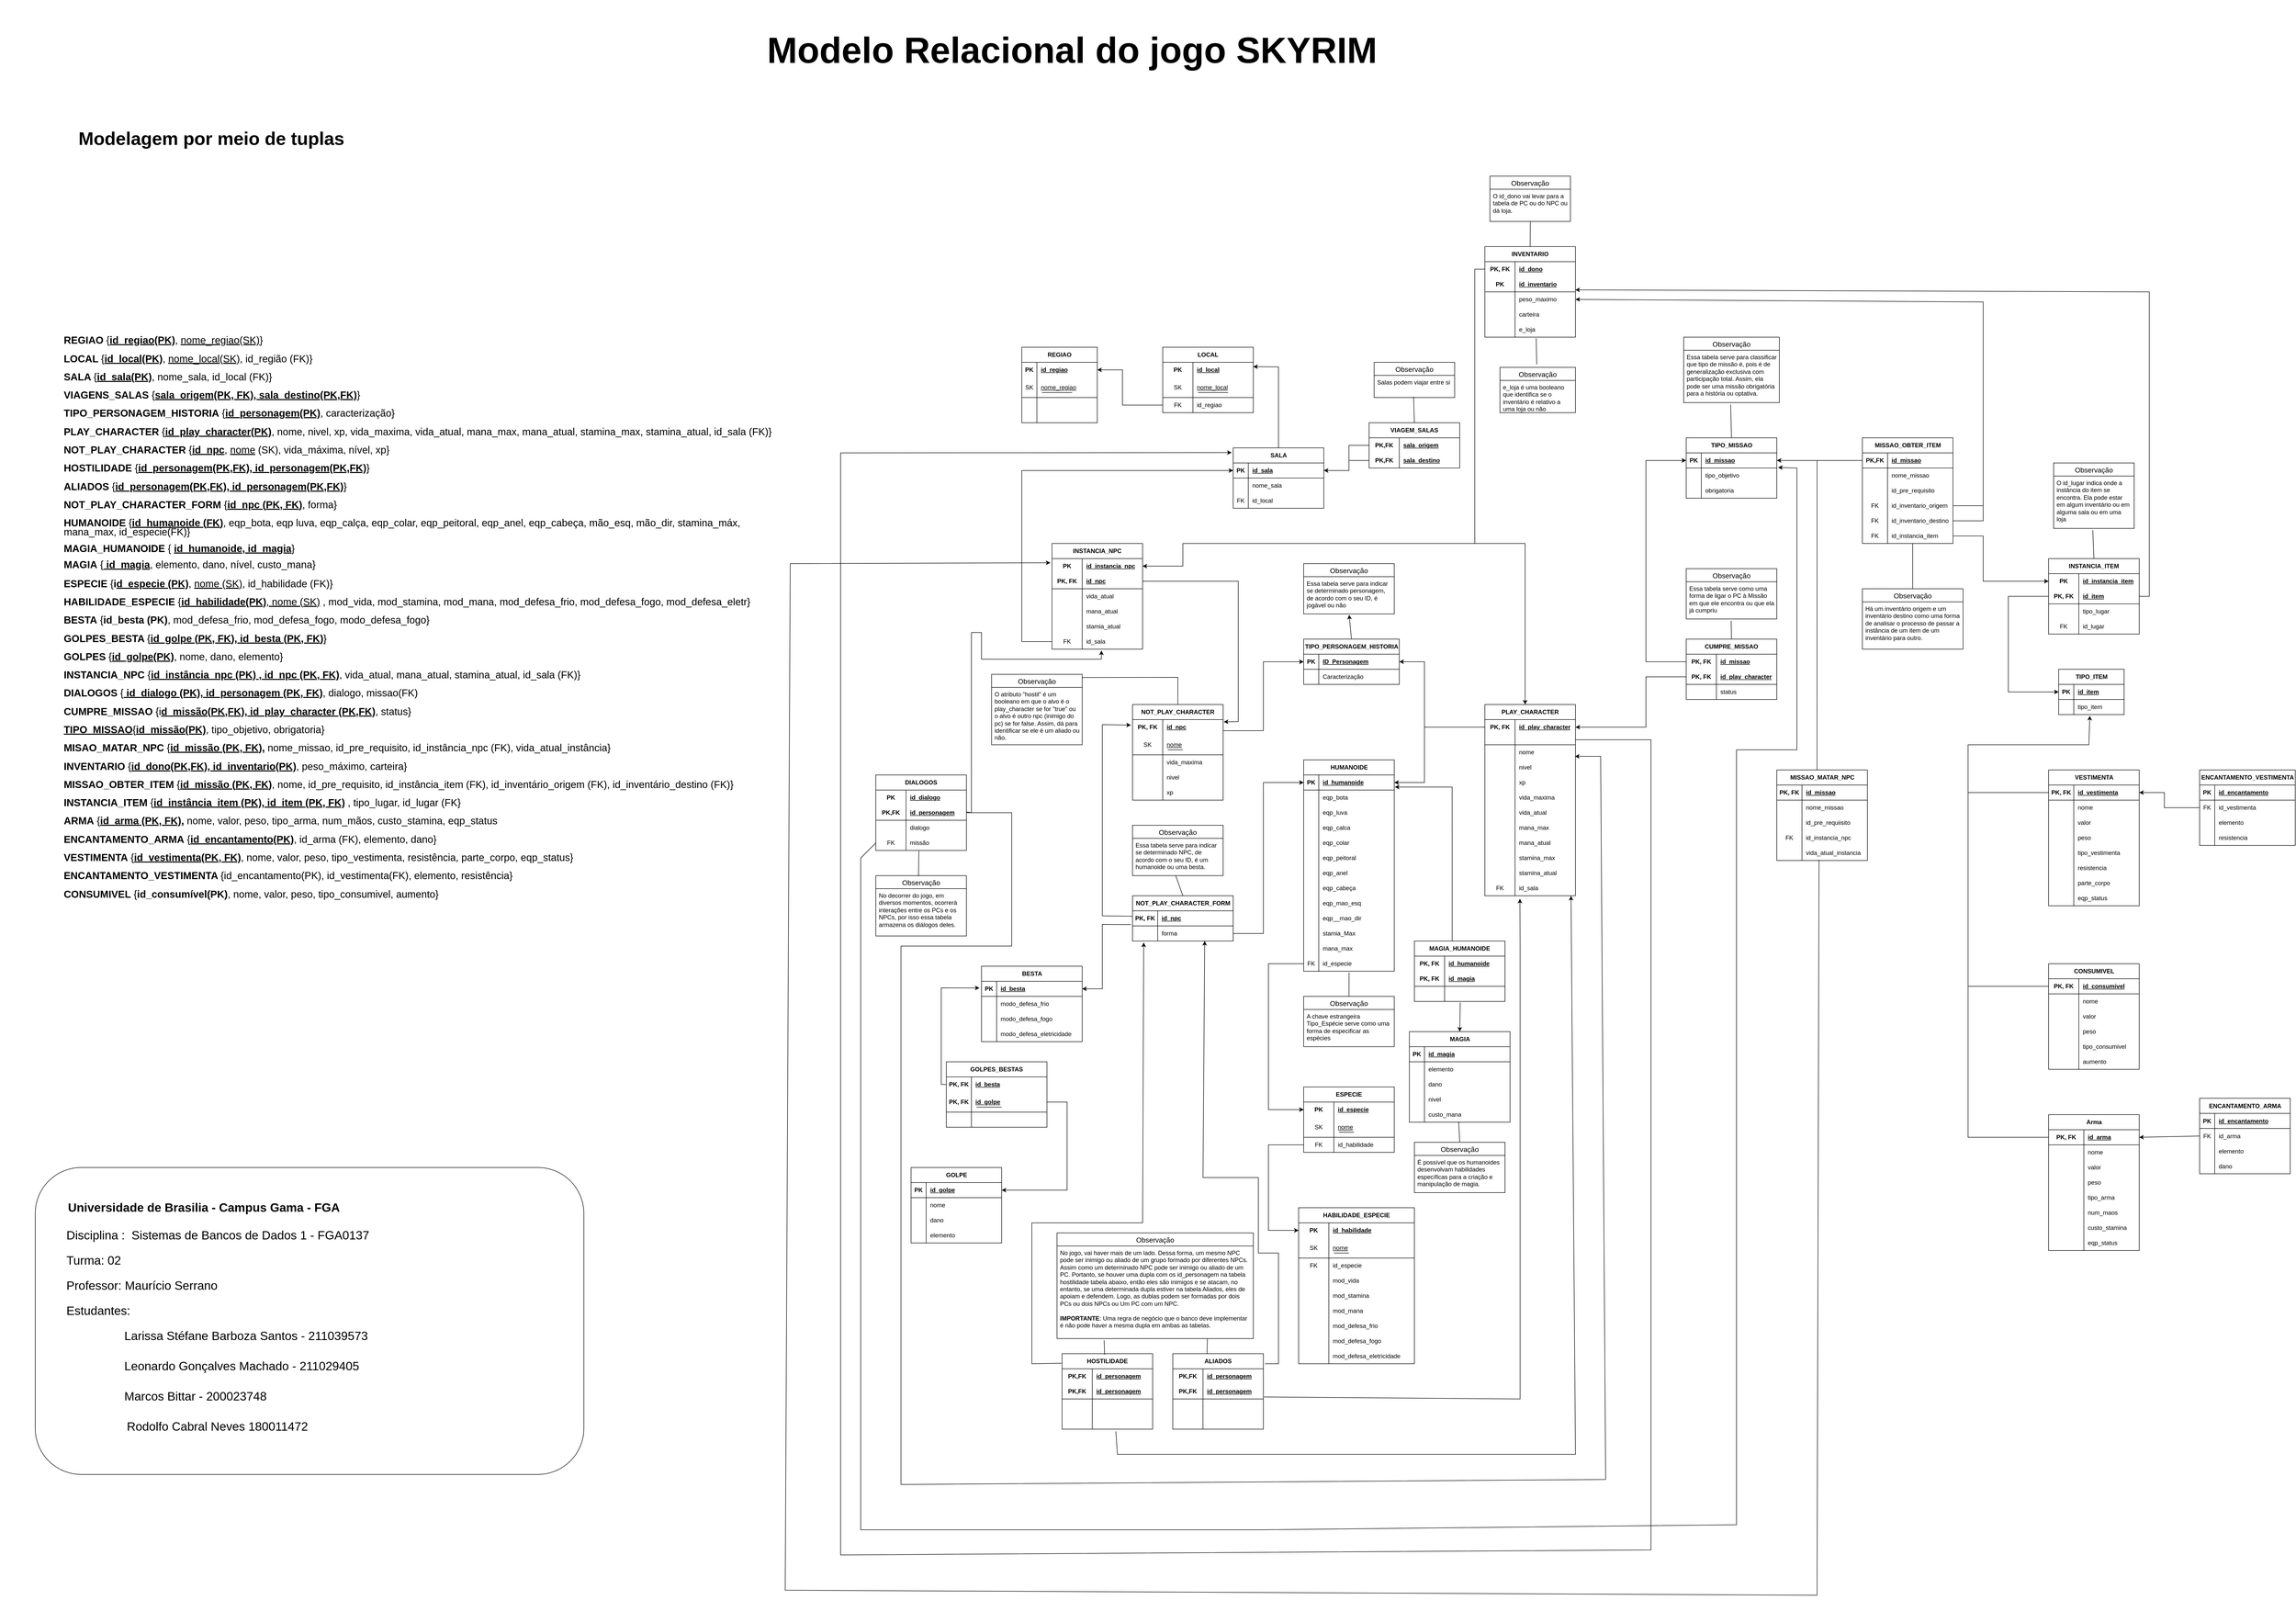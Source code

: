 <mxfile version="21.7.5" type="device">
  <diagram name="Page-1" id="_lLYF6QH7Wd8M_aZJR7j">
    <mxGraphModel dx="2868" dy="1740" grid="1" gridSize="10" guides="1" tooltips="1" connect="1" arrows="1" fold="1" page="1" pageScale="1" pageWidth="4681" pageHeight="3300" math="0" shadow="0">
      <root>
        <mxCell id="0" />
        <mxCell id="1" parent="0" />
        <mxCell id="2CMmIon2-wsqLKdLt5QU-19" value="REGIAO" style="shape=table;startSize=30;container=1;collapsible=1;childLayout=tableLayout;fixedRows=1;rowLines=0;fontStyle=1;align=center;resizeLast=1;html=1;whiteSpace=wrap;" parent="1" vertex="1">
          <mxGeometry x="2100" y="800" width="150" height="150" as="geometry" />
        </mxCell>
        <mxCell id="2CMmIon2-wsqLKdLt5QU-20" value="" style="shape=tableRow;horizontal=0;startSize=0;swimlaneHead=0;swimlaneBody=0;fillColor=none;collapsible=0;dropTarget=0;points=[[0,0.5],[1,0.5]];portConstraint=eastwest;top=0;left=0;right=0;bottom=0;html=1;" parent="2CMmIon2-wsqLKdLt5QU-19" vertex="1">
          <mxGeometry y="30" width="150" height="30" as="geometry" />
        </mxCell>
        <mxCell id="2CMmIon2-wsqLKdLt5QU-21" value="PK" style="shape=partialRectangle;connectable=0;fillColor=none;top=0;left=0;bottom=0;right=0;fontStyle=1;overflow=hidden;html=1;whiteSpace=wrap;" parent="2CMmIon2-wsqLKdLt5QU-20" vertex="1">
          <mxGeometry width="30" height="30" as="geometry">
            <mxRectangle width="30" height="30" as="alternateBounds" />
          </mxGeometry>
        </mxCell>
        <mxCell id="2CMmIon2-wsqLKdLt5QU-22" value="id_regiao" style="shape=partialRectangle;connectable=0;fillColor=none;top=0;left=0;bottom=0;right=0;align=left;spacingLeft=6;fontStyle=5;overflow=hidden;html=1;whiteSpace=wrap;" parent="2CMmIon2-wsqLKdLt5QU-20" vertex="1">
          <mxGeometry x="30" width="120" height="30" as="geometry">
            <mxRectangle width="120" height="30" as="alternateBounds" />
          </mxGeometry>
        </mxCell>
        <mxCell id="2CMmIon2-wsqLKdLt5QU-23" value="" style="shape=tableRow;horizontal=0;startSize=0;swimlaneHead=0;swimlaneBody=0;fillColor=none;collapsible=0;dropTarget=0;points=[[0,0.5],[1,0.5]];portConstraint=eastwest;top=0;left=0;right=0;bottom=1;html=1;" parent="2CMmIon2-wsqLKdLt5QU-19" vertex="1">
          <mxGeometry y="60" width="150" height="40" as="geometry" />
        </mxCell>
        <mxCell id="2CMmIon2-wsqLKdLt5QU-24" value="&lt;span style=&quot;font-weight: normal;&quot;&gt;SK&lt;/span&gt;" style="shape=partialRectangle;connectable=0;fillColor=none;top=0;left=0;bottom=0;right=0;fontStyle=1;overflow=hidden;html=1;whiteSpace=wrap;" parent="2CMmIon2-wsqLKdLt5QU-23" vertex="1">
          <mxGeometry width="30" height="40" as="geometry">
            <mxRectangle width="30" height="40" as="alternateBounds" />
          </mxGeometry>
        </mxCell>
        <mxCell id="2CMmIon2-wsqLKdLt5QU-25" value="&lt;span style=&quot;font-weight: 400;&quot;&gt;nome_regiao&lt;/span&gt;" style="shape=partialRectangle;connectable=0;fillColor=none;top=0;left=0;bottom=0;right=0;align=left;spacingLeft=6;fontStyle=5;overflow=hidden;html=1;whiteSpace=wrap;" parent="2CMmIon2-wsqLKdLt5QU-23" vertex="1">
          <mxGeometry x="30" width="120" height="40" as="geometry">
            <mxRectangle width="120" height="40" as="alternateBounds" />
          </mxGeometry>
        </mxCell>
        <mxCell id="2CMmIon2-wsqLKdLt5QU-26" value="" style="shape=tableRow;horizontal=0;startSize=0;swimlaneHead=0;swimlaneBody=0;fillColor=none;collapsible=0;dropTarget=0;points=[[0,0.5],[1,0.5]];portConstraint=eastwest;top=0;left=0;right=0;bottom=0;html=1;" parent="2CMmIon2-wsqLKdLt5QU-19" vertex="1">
          <mxGeometry y="100" width="150" height="30" as="geometry" />
        </mxCell>
        <mxCell id="2CMmIon2-wsqLKdLt5QU-27" value="" style="shape=partialRectangle;connectable=0;fillColor=none;top=0;left=0;bottom=0;right=0;editable=1;overflow=hidden;html=1;whiteSpace=wrap;" parent="2CMmIon2-wsqLKdLt5QU-26" vertex="1">
          <mxGeometry width="30" height="30" as="geometry">
            <mxRectangle width="30" height="30" as="alternateBounds" />
          </mxGeometry>
        </mxCell>
        <mxCell id="2CMmIon2-wsqLKdLt5QU-28" value="" style="shape=partialRectangle;connectable=0;fillColor=none;top=0;left=0;bottom=0;right=0;align=left;spacingLeft=6;overflow=hidden;html=1;whiteSpace=wrap;" parent="2CMmIon2-wsqLKdLt5QU-26" vertex="1">
          <mxGeometry x="30" width="120" height="30" as="geometry">
            <mxRectangle width="120" height="30" as="alternateBounds" />
          </mxGeometry>
        </mxCell>
        <mxCell id="2CMmIon2-wsqLKdLt5QU-29" value="" style="shape=tableRow;horizontal=0;startSize=0;swimlaneHead=0;swimlaneBody=0;fillColor=none;collapsible=0;dropTarget=0;points=[[0,0.5],[1,0.5]];portConstraint=eastwest;top=0;left=0;right=0;bottom=0;html=1;" parent="2CMmIon2-wsqLKdLt5QU-19" vertex="1">
          <mxGeometry y="130" width="150" height="20" as="geometry" />
        </mxCell>
        <mxCell id="2CMmIon2-wsqLKdLt5QU-30" value="" style="shape=partialRectangle;connectable=0;fillColor=none;top=0;left=0;bottom=0;right=0;editable=1;overflow=hidden;html=1;whiteSpace=wrap;" parent="2CMmIon2-wsqLKdLt5QU-29" vertex="1">
          <mxGeometry width="30" height="20" as="geometry">
            <mxRectangle width="30" height="20" as="alternateBounds" />
          </mxGeometry>
        </mxCell>
        <mxCell id="2CMmIon2-wsqLKdLt5QU-31" value="" style="shape=partialRectangle;connectable=0;fillColor=none;top=0;left=0;bottom=0;right=0;align=left;spacingLeft=6;overflow=hidden;html=1;whiteSpace=wrap;" parent="2CMmIon2-wsqLKdLt5QU-29" vertex="1">
          <mxGeometry x="30" width="120" height="20" as="geometry">
            <mxRectangle width="120" height="20" as="alternateBounds" />
          </mxGeometry>
        </mxCell>
        <mxCell id="2CMmIon2-wsqLKdLt5QU-32" value="" style="endArrow=none;html=1;rounded=0;" parent="1" edge="1">
          <mxGeometry width="50" height="50" relative="1" as="geometry">
            <mxPoint x="2200" y="890" as="sourcePoint" />
            <mxPoint x="2140" y="890" as="targetPoint" />
          </mxGeometry>
        </mxCell>
        <mxCell id="2CMmIon2-wsqLKdLt5QU-70" value="LOCAL" style="shape=table;startSize=30;container=1;collapsible=1;childLayout=tableLayout;fixedRows=1;rowLines=0;fontStyle=1;align=center;resizeLast=1;html=1;whiteSpace=wrap;" parent="1" vertex="1">
          <mxGeometry x="2380" y="800" width="180" height="130" as="geometry" />
        </mxCell>
        <mxCell id="2CMmIon2-wsqLKdLt5QU-71" value="" style="shape=tableRow;horizontal=0;startSize=0;swimlaneHead=0;swimlaneBody=0;fillColor=none;collapsible=0;dropTarget=0;points=[[0,0.5],[1,0.5]];portConstraint=eastwest;top=0;left=0;right=0;bottom=0;html=1;" parent="2CMmIon2-wsqLKdLt5QU-70" vertex="1">
          <mxGeometry y="30" width="180" height="30" as="geometry" />
        </mxCell>
        <mxCell id="2CMmIon2-wsqLKdLt5QU-72" value="PK" style="shape=partialRectangle;connectable=0;fillColor=none;top=0;left=0;bottom=0;right=0;fontStyle=1;overflow=hidden;html=1;whiteSpace=wrap;" parent="2CMmIon2-wsqLKdLt5QU-71" vertex="1">
          <mxGeometry width="60" height="30" as="geometry">
            <mxRectangle width="60" height="30" as="alternateBounds" />
          </mxGeometry>
        </mxCell>
        <mxCell id="2CMmIon2-wsqLKdLt5QU-73" value="id_local" style="shape=partialRectangle;connectable=0;fillColor=none;top=0;left=0;bottom=0;right=0;align=left;spacingLeft=6;fontStyle=5;overflow=hidden;html=1;whiteSpace=wrap;" parent="2CMmIon2-wsqLKdLt5QU-71" vertex="1">
          <mxGeometry x="60" width="120" height="30" as="geometry">
            <mxRectangle width="120" height="30" as="alternateBounds" />
          </mxGeometry>
        </mxCell>
        <mxCell id="2CMmIon2-wsqLKdLt5QU-74" value="" style="shape=tableRow;horizontal=0;startSize=0;swimlaneHead=0;swimlaneBody=0;fillColor=none;collapsible=0;dropTarget=0;points=[[0,0.5],[1,0.5]];portConstraint=eastwest;top=0;left=0;right=0;bottom=1;html=1;" parent="2CMmIon2-wsqLKdLt5QU-70" vertex="1">
          <mxGeometry y="60" width="180" height="40" as="geometry" />
        </mxCell>
        <mxCell id="2CMmIon2-wsqLKdLt5QU-75" value="&lt;span style=&quot;font-weight: normal;&quot;&gt;SK&lt;/span&gt;" style="shape=partialRectangle;connectable=0;fillColor=none;top=0;left=0;bottom=0;right=0;fontStyle=1;overflow=hidden;html=1;whiteSpace=wrap;" parent="2CMmIon2-wsqLKdLt5QU-74" vertex="1">
          <mxGeometry width="60" height="40" as="geometry">
            <mxRectangle width="60" height="40" as="alternateBounds" />
          </mxGeometry>
        </mxCell>
        <mxCell id="2CMmIon2-wsqLKdLt5QU-76" value="&lt;span style=&quot;font-weight: normal;&quot;&gt;nome_local&lt;/span&gt;" style="shape=partialRectangle;connectable=0;fillColor=none;top=0;left=0;bottom=0;right=0;align=left;spacingLeft=6;fontStyle=5;overflow=hidden;html=1;whiteSpace=wrap;" parent="2CMmIon2-wsqLKdLt5QU-74" vertex="1">
          <mxGeometry x="60" width="120" height="40" as="geometry">
            <mxRectangle width="120" height="40" as="alternateBounds" />
          </mxGeometry>
        </mxCell>
        <mxCell id="2CMmIon2-wsqLKdLt5QU-77" value="" style="shape=tableRow;horizontal=0;startSize=0;swimlaneHead=0;swimlaneBody=0;fillColor=none;collapsible=0;dropTarget=0;points=[[0,0.5],[1,0.5]];portConstraint=eastwest;top=0;left=0;right=0;bottom=0;html=1;" parent="2CMmIon2-wsqLKdLt5QU-70" vertex="1">
          <mxGeometry y="100" width="180" height="30" as="geometry" />
        </mxCell>
        <mxCell id="2CMmIon2-wsqLKdLt5QU-78" value="FK" style="shape=partialRectangle;connectable=0;fillColor=none;top=0;left=0;bottom=0;right=0;editable=1;overflow=hidden;html=1;whiteSpace=wrap;" parent="2CMmIon2-wsqLKdLt5QU-77" vertex="1">
          <mxGeometry width="60" height="30" as="geometry">
            <mxRectangle width="60" height="30" as="alternateBounds" />
          </mxGeometry>
        </mxCell>
        <mxCell id="2CMmIon2-wsqLKdLt5QU-79" value="id_regiao" style="shape=partialRectangle;connectable=0;fillColor=none;top=0;left=0;bottom=0;right=0;align=left;spacingLeft=6;overflow=hidden;html=1;whiteSpace=wrap;" parent="2CMmIon2-wsqLKdLt5QU-77" vertex="1">
          <mxGeometry x="60" width="120" height="30" as="geometry">
            <mxRectangle width="120" height="30" as="alternateBounds" />
          </mxGeometry>
        </mxCell>
        <mxCell id="2CMmIon2-wsqLKdLt5QU-83" value="" style="endArrow=none;html=1;rounded=0;" parent="1" edge="1">
          <mxGeometry width="50" height="50" relative="1" as="geometry">
            <mxPoint x="2510" y="890" as="sourcePoint" />
            <mxPoint x="2450" y="890" as="targetPoint" />
            <Array as="points">
              <mxPoint x="2470" y="890" />
            </Array>
          </mxGeometry>
        </mxCell>
        <mxCell id="2CMmIon2-wsqLKdLt5QU-101" value="SALA" style="shape=table;startSize=30;container=1;collapsible=1;childLayout=tableLayout;fixedRows=1;rowLines=0;fontStyle=1;align=center;resizeLast=1;html=1;" parent="1" vertex="1">
          <mxGeometry x="2520" y="1000" width="180" height="120" as="geometry" />
        </mxCell>
        <mxCell id="2CMmIon2-wsqLKdLt5QU-102" value="" style="shape=tableRow;horizontal=0;startSize=0;swimlaneHead=0;swimlaneBody=0;fillColor=none;collapsible=0;dropTarget=0;points=[[0,0.5],[1,0.5]];portConstraint=eastwest;top=0;left=0;right=0;bottom=1;" parent="2CMmIon2-wsqLKdLt5QU-101" vertex="1">
          <mxGeometry y="30" width="180" height="30" as="geometry" />
        </mxCell>
        <mxCell id="2CMmIon2-wsqLKdLt5QU-103" value="PK" style="shape=partialRectangle;connectable=0;fillColor=none;top=0;left=0;bottom=0;right=0;fontStyle=1;overflow=hidden;whiteSpace=wrap;html=1;" parent="2CMmIon2-wsqLKdLt5QU-102" vertex="1">
          <mxGeometry width="30" height="30" as="geometry">
            <mxRectangle width="30" height="30" as="alternateBounds" />
          </mxGeometry>
        </mxCell>
        <mxCell id="2CMmIon2-wsqLKdLt5QU-104" value="id_sala" style="shape=partialRectangle;connectable=0;fillColor=none;top=0;left=0;bottom=0;right=0;align=left;spacingLeft=6;fontStyle=5;overflow=hidden;whiteSpace=wrap;html=1;" parent="2CMmIon2-wsqLKdLt5QU-102" vertex="1">
          <mxGeometry x="30" width="150" height="30" as="geometry">
            <mxRectangle width="150" height="30" as="alternateBounds" />
          </mxGeometry>
        </mxCell>
        <mxCell id="2CMmIon2-wsqLKdLt5QU-105" value="" style="shape=tableRow;horizontal=0;startSize=0;swimlaneHead=0;swimlaneBody=0;fillColor=none;collapsible=0;dropTarget=0;points=[[0,0.5],[1,0.5]];portConstraint=eastwest;top=0;left=0;right=0;bottom=0;" parent="2CMmIon2-wsqLKdLt5QU-101" vertex="1">
          <mxGeometry y="60" width="180" height="30" as="geometry" />
        </mxCell>
        <mxCell id="2CMmIon2-wsqLKdLt5QU-106" value="" style="shape=partialRectangle;connectable=0;fillColor=none;top=0;left=0;bottom=0;right=0;editable=1;overflow=hidden;whiteSpace=wrap;html=1;" parent="2CMmIon2-wsqLKdLt5QU-105" vertex="1">
          <mxGeometry width="30" height="30" as="geometry">
            <mxRectangle width="30" height="30" as="alternateBounds" />
          </mxGeometry>
        </mxCell>
        <mxCell id="2CMmIon2-wsqLKdLt5QU-107" value="nome_sala" style="shape=partialRectangle;connectable=0;fillColor=none;top=0;left=0;bottom=0;right=0;align=left;spacingLeft=6;overflow=hidden;whiteSpace=wrap;html=1;" parent="2CMmIon2-wsqLKdLt5QU-105" vertex="1">
          <mxGeometry x="30" width="150" height="30" as="geometry">
            <mxRectangle width="150" height="30" as="alternateBounds" />
          </mxGeometry>
        </mxCell>
        <mxCell id="2CMmIon2-wsqLKdLt5QU-108" value="" style="shape=tableRow;horizontal=0;startSize=0;swimlaneHead=0;swimlaneBody=0;fillColor=none;collapsible=0;dropTarget=0;points=[[0,0.5],[1,0.5]];portConstraint=eastwest;top=0;left=0;right=0;bottom=0;" parent="2CMmIon2-wsqLKdLt5QU-101" vertex="1">
          <mxGeometry y="90" width="180" height="30" as="geometry" />
        </mxCell>
        <mxCell id="2CMmIon2-wsqLKdLt5QU-109" value="FK" style="shape=partialRectangle;connectable=0;fillColor=none;top=0;left=0;bottom=0;right=0;editable=1;overflow=hidden;whiteSpace=wrap;html=1;" parent="2CMmIon2-wsqLKdLt5QU-108" vertex="1">
          <mxGeometry width="30" height="30" as="geometry">
            <mxRectangle width="30" height="30" as="alternateBounds" />
          </mxGeometry>
        </mxCell>
        <mxCell id="2CMmIon2-wsqLKdLt5QU-110" value="id_local" style="shape=partialRectangle;connectable=0;fillColor=none;top=0;left=0;bottom=0;right=0;align=left;spacingLeft=6;overflow=hidden;whiteSpace=wrap;html=1;" parent="2CMmIon2-wsqLKdLt5QU-108" vertex="1">
          <mxGeometry x="30" width="150" height="30" as="geometry">
            <mxRectangle width="150" height="30" as="alternateBounds" />
          </mxGeometry>
        </mxCell>
        <mxCell id="2CMmIon2-wsqLKdLt5QU-114" value="HUMANOIDE" style="shape=table;startSize=30;container=1;collapsible=1;childLayout=tableLayout;fixedRows=1;rowLines=0;fontStyle=1;align=center;resizeLast=1;html=1;" parent="1" vertex="1">
          <mxGeometry x="2660" y="1620" width="180" height="420" as="geometry" />
        </mxCell>
        <mxCell id="2CMmIon2-wsqLKdLt5QU-115" value="" style="shape=tableRow;horizontal=0;startSize=0;swimlaneHead=0;swimlaneBody=0;fillColor=none;collapsible=0;dropTarget=0;points=[[0,0.5],[1,0.5]];portConstraint=eastwest;top=0;left=0;right=0;bottom=1;" parent="2CMmIon2-wsqLKdLt5QU-114" vertex="1">
          <mxGeometry y="30" width="180" height="30" as="geometry" />
        </mxCell>
        <mxCell id="2CMmIon2-wsqLKdLt5QU-116" value="PK" style="shape=partialRectangle;connectable=0;fillColor=none;top=0;left=0;bottom=0;right=0;fontStyle=1;overflow=hidden;whiteSpace=wrap;html=1;" parent="2CMmIon2-wsqLKdLt5QU-115" vertex="1">
          <mxGeometry width="30" height="30" as="geometry">
            <mxRectangle width="30" height="30" as="alternateBounds" />
          </mxGeometry>
        </mxCell>
        <mxCell id="2CMmIon2-wsqLKdLt5QU-117" value="id_humanoide" style="shape=partialRectangle;connectable=0;fillColor=none;top=0;left=0;bottom=0;right=0;align=left;spacingLeft=6;fontStyle=5;overflow=hidden;whiteSpace=wrap;html=1;" parent="2CMmIon2-wsqLKdLt5QU-115" vertex="1">
          <mxGeometry x="30" width="150" height="30" as="geometry">
            <mxRectangle width="150" height="30" as="alternateBounds" />
          </mxGeometry>
        </mxCell>
        <mxCell id="2CMmIon2-wsqLKdLt5QU-146" value="" style="shape=tableRow;horizontal=0;startSize=0;swimlaneHead=0;swimlaneBody=0;fillColor=none;collapsible=0;dropTarget=0;points=[[0,0.5],[1,0.5]];portConstraint=eastwest;top=0;left=0;right=0;bottom=0;" parent="2CMmIon2-wsqLKdLt5QU-114" vertex="1">
          <mxGeometry y="60" width="180" height="30" as="geometry" />
        </mxCell>
        <mxCell id="2CMmIon2-wsqLKdLt5QU-147" value="" style="shape=partialRectangle;connectable=0;fillColor=none;top=0;left=0;bottom=0;right=0;editable=1;overflow=hidden;whiteSpace=wrap;html=1;" parent="2CMmIon2-wsqLKdLt5QU-146" vertex="1">
          <mxGeometry width="30" height="30" as="geometry">
            <mxRectangle width="30" height="30" as="alternateBounds" />
          </mxGeometry>
        </mxCell>
        <mxCell id="2CMmIon2-wsqLKdLt5QU-148" value="eqp_bota" style="shape=partialRectangle;connectable=0;fillColor=none;top=0;left=0;bottom=0;right=0;align=left;spacingLeft=6;overflow=hidden;whiteSpace=wrap;html=1;" parent="2CMmIon2-wsqLKdLt5QU-146" vertex="1">
          <mxGeometry x="30" width="150" height="30" as="geometry">
            <mxRectangle width="150" height="30" as="alternateBounds" />
          </mxGeometry>
        </mxCell>
        <mxCell id="2CMmIon2-wsqLKdLt5QU-149" value="" style="shape=tableRow;horizontal=0;startSize=0;swimlaneHead=0;swimlaneBody=0;fillColor=none;collapsible=0;dropTarget=0;points=[[0,0.5],[1,0.5]];portConstraint=eastwest;top=0;left=0;right=0;bottom=0;" parent="2CMmIon2-wsqLKdLt5QU-114" vertex="1">
          <mxGeometry y="90" width="180" height="30" as="geometry" />
        </mxCell>
        <mxCell id="2CMmIon2-wsqLKdLt5QU-150" value="" style="shape=partialRectangle;connectable=0;fillColor=none;top=0;left=0;bottom=0;right=0;editable=1;overflow=hidden;whiteSpace=wrap;html=1;" parent="2CMmIon2-wsqLKdLt5QU-149" vertex="1">
          <mxGeometry width="30" height="30" as="geometry">
            <mxRectangle width="30" height="30" as="alternateBounds" />
          </mxGeometry>
        </mxCell>
        <mxCell id="2CMmIon2-wsqLKdLt5QU-151" value="eqp_luva" style="shape=partialRectangle;connectable=0;fillColor=none;top=0;left=0;bottom=0;right=0;align=left;spacingLeft=6;overflow=hidden;whiteSpace=wrap;html=1;" parent="2CMmIon2-wsqLKdLt5QU-149" vertex="1">
          <mxGeometry x="30" width="150" height="30" as="geometry">
            <mxRectangle width="150" height="30" as="alternateBounds" />
          </mxGeometry>
        </mxCell>
        <mxCell id="2CMmIon2-wsqLKdLt5QU-174" value="" style="shape=tableRow;horizontal=0;startSize=0;swimlaneHead=0;swimlaneBody=0;fillColor=none;collapsible=0;dropTarget=0;points=[[0,0.5],[1,0.5]];portConstraint=eastwest;top=0;left=0;right=0;bottom=0;" parent="2CMmIon2-wsqLKdLt5QU-114" vertex="1">
          <mxGeometry y="120" width="180" height="30" as="geometry" />
        </mxCell>
        <mxCell id="2CMmIon2-wsqLKdLt5QU-175" value="" style="shape=partialRectangle;connectable=0;fillColor=none;top=0;left=0;bottom=0;right=0;editable=1;overflow=hidden;whiteSpace=wrap;html=1;" parent="2CMmIon2-wsqLKdLt5QU-174" vertex="1">
          <mxGeometry width="30" height="30" as="geometry">
            <mxRectangle width="30" height="30" as="alternateBounds" />
          </mxGeometry>
        </mxCell>
        <mxCell id="2CMmIon2-wsqLKdLt5QU-176" value="eqp_calca" style="shape=partialRectangle;connectable=0;fillColor=none;top=0;left=0;bottom=0;right=0;align=left;spacingLeft=6;overflow=hidden;whiteSpace=wrap;html=1;" parent="2CMmIon2-wsqLKdLt5QU-174" vertex="1">
          <mxGeometry x="30" width="150" height="30" as="geometry">
            <mxRectangle width="150" height="30" as="alternateBounds" />
          </mxGeometry>
        </mxCell>
        <mxCell id="2CMmIon2-wsqLKdLt5QU-177" value="" style="shape=tableRow;horizontal=0;startSize=0;swimlaneHead=0;swimlaneBody=0;fillColor=none;collapsible=0;dropTarget=0;points=[[0,0.5],[1,0.5]];portConstraint=eastwest;top=0;left=0;right=0;bottom=0;" parent="2CMmIon2-wsqLKdLt5QU-114" vertex="1">
          <mxGeometry y="150" width="180" height="30" as="geometry" />
        </mxCell>
        <mxCell id="2CMmIon2-wsqLKdLt5QU-178" value="" style="shape=partialRectangle;connectable=0;fillColor=none;top=0;left=0;bottom=0;right=0;editable=1;overflow=hidden;whiteSpace=wrap;html=1;" parent="2CMmIon2-wsqLKdLt5QU-177" vertex="1">
          <mxGeometry width="30" height="30" as="geometry">
            <mxRectangle width="30" height="30" as="alternateBounds" />
          </mxGeometry>
        </mxCell>
        <mxCell id="2CMmIon2-wsqLKdLt5QU-179" value="eqp_colar" style="shape=partialRectangle;connectable=0;fillColor=none;top=0;left=0;bottom=0;right=0;align=left;spacingLeft=6;overflow=hidden;whiteSpace=wrap;html=1;" parent="2CMmIon2-wsqLKdLt5QU-177" vertex="1">
          <mxGeometry x="30" width="150" height="30" as="geometry">
            <mxRectangle width="150" height="30" as="alternateBounds" />
          </mxGeometry>
        </mxCell>
        <mxCell id="2CMmIon2-wsqLKdLt5QU-180" value="" style="shape=tableRow;horizontal=0;startSize=0;swimlaneHead=0;swimlaneBody=0;fillColor=none;collapsible=0;dropTarget=0;points=[[0,0.5],[1,0.5]];portConstraint=eastwest;top=0;left=0;right=0;bottom=0;" parent="2CMmIon2-wsqLKdLt5QU-114" vertex="1">
          <mxGeometry y="180" width="180" height="30" as="geometry" />
        </mxCell>
        <mxCell id="2CMmIon2-wsqLKdLt5QU-181" value="" style="shape=partialRectangle;connectable=0;fillColor=none;top=0;left=0;bottom=0;right=0;editable=1;overflow=hidden;whiteSpace=wrap;html=1;" parent="2CMmIon2-wsqLKdLt5QU-180" vertex="1">
          <mxGeometry width="30" height="30" as="geometry">
            <mxRectangle width="30" height="30" as="alternateBounds" />
          </mxGeometry>
        </mxCell>
        <mxCell id="2CMmIon2-wsqLKdLt5QU-182" value="eqp_peitoral" style="shape=partialRectangle;connectable=0;fillColor=none;top=0;left=0;bottom=0;right=0;align=left;spacingLeft=6;overflow=hidden;whiteSpace=wrap;html=1;" parent="2CMmIon2-wsqLKdLt5QU-180" vertex="1">
          <mxGeometry x="30" width="150" height="30" as="geometry">
            <mxRectangle width="150" height="30" as="alternateBounds" />
          </mxGeometry>
        </mxCell>
        <mxCell id="2CMmIon2-wsqLKdLt5QU-183" value="" style="shape=tableRow;horizontal=0;startSize=0;swimlaneHead=0;swimlaneBody=0;fillColor=none;collapsible=0;dropTarget=0;points=[[0,0.5],[1,0.5]];portConstraint=eastwest;top=0;left=0;right=0;bottom=0;" parent="2CMmIon2-wsqLKdLt5QU-114" vertex="1">
          <mxGeometry y="210" width="180" height="30" as="geometry" />
        </mxCell>
        <mxCell id="2CMmIon2-wsqLKdLt5QU-184" value="" style="shape=partialRectangle;connectable=0;fillColor=none;top=0;left=0;bottom=0;right=0;editable=1;overflow=hidden;whiteSpace=wrap;html=1;" parent="2CMmIon2-wsqLKdLt5QU-183" vertex="1">
          <mxGeometry width="30" height="30" as="geometry">
            <mxRectangle width="30" height="30" as="alternateBounds" />
          </mxGeometry>
        </mxCell>
        <mxCell id="2CMmIon2-wsqLKdLt5QU-185" value="eqp_anel" style="shape=partialRectangle;connectable=0;fillColor=none;top=0;left=0;bottom=0;right=0;align=left;spacingLeft=6;overflow=hidden;whiteSpace=wrap;html=1;" parent="2CMmIon2-wsqLKdLt5QU-183" vertex="1">
          <mxGeometry x="30" width="150" height="30" as="geometry">
            <mxRectangle width="150" height="30" as="alternateBounds" />
          </mxGeometry>
        </mxCell>
        <mxCell id="2CMmIon2-wsqLKdLt5QU-186" value="" style="shape=tableRow;horizontal=0;startSize=0;swimlaneHead=0;swimlaneBody=0;fillColor=none;collapsible=0;dropTarget=0;points=[[0,0.5],[1,0.5]];portConstraint=eastwest;top=0;left=0;right=0;bottom=0;" parent="2CMmIon2-wsqLKdLt5QU-114" vertex="1">
          <mxGeometry y="240" width="180" height="30" as="geometry" />
        </mxCell>
        <mxCell id="2CMmIon2-wsqLKdLt5QU-187" value="" style="shape=partialRectangle;connectable=0;fillColor=none;top=0;left=0;bottom=0;right=0;editable=1;overflow=hidden;whiteSpace=wrap;html=1;" parent="2CMmIon2-wsqLKdLt5QU-186" vertex="1">
          <mxGeometry width="30" height="30" as="geometry">
            <mxRectangle width="30" height="30" as="alternateBounds" />
          </mxGeometry>
        </mxCell>
        <mxCell id="2CMmIon2-wsqLKdLt5QU-188" value="eqp_cabeça" style="shape=partialRectangle;connectable=0;fillColor=none;top=0;left=0;bottom=0;right=0;align=left;spacingLeft=6;overflow=hidden;whiteSpace=wrap;html=1;" parent="2CMmIon2-wsqLKdLt5QU-186" vertex="1">
          <mxGeometry x="30" width="150" height="30" as="geometry">
            <mxRectangle width="150" height="30" as="alternateBounds" />
          </mxGeometry>
        </mxCell>
        <mxCell id="2CMmIon2-wsqLKdLt5QU-189" value="" style="shape=tableRow;horizontal=0;startSize=0;swimlaneHead=0;swimlaneBody=0;fillColor=none;collapsible=0;dropTarget=0;points=[[0,0.5],[1,0.5]];portConstraint=eastwest;top=0;left=0;right=0;bottom=0;" parent="2CMmIon2-wsqLKdLt5QU-114" vertex="1">
          <mxGeometry y="270" width="180" height="30" as="geometry" />
        </mxCell>
        <mxCell id="2CMmIon2-wsqLKdLt5QU-190" value="" style="shape=partialRectangle;connectable=0;fillColor=none;top=0;left=0;bottom=0;right=0;editable=1;overflow=hidden;whiteSpace=wrap;html=1;" parent="2CMmIon2-wsqLKdLt5QU-189" vertex="1">
          <mxGeometry width="30" height="30" as="geometry">
            <mxRectangle width="30" height="30" as="alternateBounds" />
          </mxGeometry>
        </mxCell>
        <mxCell id="2CMmIon2-wsqLKdLt5QU-191" value="eqp_mao_esq" style="shape=partialRectangle;connectable=0;fillColor=none;top=0;left=0;bottom=0;right=0;align=left;spacingLeft=6;overflow=hidden;whiteSpace=wrap;html=1;" parent="2CMmIon2-wsqLKdLt5QU-189" vertex="1">
          <mxGeometry x="30" width="150" height="30" as="geometry">
            <mxRectangle width="150" height="30" as="alternateBounds" />
          </mxGeometry>
        </mxCell>
        <mxCell id="2CMmIon2-wsqLKdLt5QU-192" value="" style="shape=tableRow;horizontal=0;startSize=0;swimlaneHead=0;swimlaneBody=0;fillColor=none;collapsible=0;dropTarget=0;points=[[0,0.5],[1,0.5]];portConstraint=eastwest;top=0;left=0;right=0;bottom=0;" parent="2CMmIon2-wsqLKdLt5QU-114" vertex="1">
          <mxGeometry y="300" width="180" height="30" as="geometry" />
        </mxCell>
        <mxCell id="2CMmIon2-wsqLKdLt5QU-193" value="" style="shape=partialRectangle;connectable=0;fillColor=none;top=0;left=0;bottom=0;right=0;editable=1;overflow=hidden;whiteSpace=wrap;html=1;" parent="2CMmIon2-wsqLKdLt5QU-192" vertex="1">
          <mxGeometry width="30" height="30" as="geometry">
            <mxRectangle width="30" height="30" as="alternateBounds" />
          </mxGeometry>
        </mxCell>
        <mxCell id="2CMmIon2-wsqLKdLt5QU-194" value="eqp__mao_dir" style="shape=partialRectangle;connectable=0;fillColor=none;top=0;left=0;bottom=0;right=0;align=left;spacingLeft=6;overflow=hidden;whiteSpace=wrap;html=1;" parent="2CMmIon2-wsqLKdLt5QU-192" vertex="1">
          <mxGeometry x="30" width="150" height="30" as="geometry">
            <mxRectangle width="150" height="30" as="alternateBounds" />
          </mxGeometry>
        </mxCell>
        <mxCell id="2CMmIon2-wsqLKdLt5QU-195" value="" style="shape=tableRow;horizontal=0;startSize=0;swimlaneHead=0;swimlaneBody=0;fillColor=none;collapsible=0;dropTarget=0;points=[[0,0.5],[1,0.5]];portConstraint=eastwest;top=0;left=0;right=0;bottom=0;" parent="2CMmIon2-wsqLKdLt5QU-114" vertex="1">
          <mxGeometry y="330" width="180" height="30" as="geometry" />
        </mxCell>
        <mxCell id="2CMmIon2-wsqLKdLt5QU-196" value="" style="shape=partialRectangle;connectable=0;fillColor=none;top=0;left=0;bottom=0;right=0;editable=1;overflow=hidden;whiteSpace=wrap;html=1;" parent="2CMmIon2-wsqLKdLt5QU-195" vertex="1">
          <mxGeometry width="30" height="30" as="geometry">
            <mxRectangle width="30" height="30" as="alternateBounds" />
          </mxGeometry>
        </mxCell>
        <mxCell id="2CMmIon2-wsqLKdLt5QU-197" value="stamia_Max" style="shape=partialRectangle;connectable=0;fillColor=none;top=0;left=0;bottom=0;right=0;align=left;spacingLeft=6;overflow=hidden;whiteSpace=wrap;html=1;" parent="2CMmIon2-wsqLKdLt5QU-195" vertex="1">
          <mxGeometry x="30" width="150" height="30" as="geometry">
            <mxRectangle width="150" height="30" as="alternateBounds" />
          </mxGeometry>
        </mxCell>
        <mxCell id="2CMmIon2-wsqLKdLt5QU-198" value="" style="shape=tableRow;horizontal=0;startSize=0;swimlaneHead=0;swimlaneBody=0;fillColor=none;collapsible=0;dropTarget=0;points=[[0,0.5],[1,0.5]];portConstraint=eastwest;top=0;left=0;right=0;bottom=0;" parent="2CMmIon2-wsqLKdLt5QU-114" vertex="1">
          <mxGeometry y="360" width="180" height="30" as="geometry" />
        </mxCell>
        <mxCell id="2CMmIon2-wsqLKdLt5QU-199" value="" style="shape=partialRectangle;connectable=0;fillColor=none;top=0;left=0;bottom=0;right=0;editable=1;overflow=hidden;whiteSpace=wrap;html=1;" parent="2CMmIon2-wsqLKdLt5QU-198" vertex="1">
          <mxGeometry width="30" height="30" as="geometry">
            <mxRectangle width="30" height="30" as="alternateBounds" />
          </mxGeometry>
        </mxCell>
        <mxCell id="2CMmIon2-wsqLKdLt5QU-200" value="mana_max" style="shape=partialRectangle;connectable=0;fillColor=none;top=0;left=0;bottom=0;right=0;align=left;spacingLeft=6;overflow=hidden;whiteSpace=wrap;html=1;" parent="2CMmIon2-wsqLKdLt5QU-198" vertex="1">
          <mxGeometry x="30" width="150" height="30" as="geometry">
            <mxRectangle width="150" height="30" as="alternateBounds" />
          </mxGeometry>
        </mxCell>
        <mxCell id="SMQqKigKtV9C_3OmUSzq-120" value="" style="shape=tableRow;horizontal=0;startSize=0;swimlaneHead=0;swimlaneBody=0;fillColor=none;collapsible=0;dropTarget=0;points=[[0,0.5],[1,0.5]];portConstraint=eastwest;top=0;left=0;right=0;bottom=0;" parent="2CMmIon2-wsqLKdLt5QU-114" vertex="1">
          <mxGeometry y="390" width="180" height="30" as="geometry" />
        </mxCell>
        <mxCell id="SMQqKigKtV9C_3OmUSzq-121" value="FK" style="shape=partialRectangle;connectable=0;fillColor=none;top=0;left=0;bottom=0;right=0;editable=1;overflow=hidden;whiteSpace=wrap;html=1;" parent="SMQqKigKtV9C_3OmUSzq-120" vertex="1">
          <mxGeometry width="30" height="30" as="geometry">
            <mxRectangle width="30" height="30" as="alternateBounds" />
          </mxGeometry>
        </mxCell>
        <mxCell id="SMQqKigKtV9C_3OmUSzq-122" value="id_especie" style="shape=partialRectangle;connectable=0;fillColor=none;top=0;left=0;bottom=0;right=0;align=left;spacingLeft=6;overflow=hidden;whiteSpace=wrap;html=1;" parent="SMQqKigKtV9C_3OmUSzq-120" vertex="1">
          <mxGeometry x="30" width="150" height="30" as="geometry">
            <mxRectangle width="150" height="30" as="alternateBounds" />
          </mxGeometry>
        </mxCell>
        <mxCell id="2CMmIon2-wsqLKdLt5QU-279" value="NOT_PLAY_CHARACTER_FORM" style="shape=table;startSize=30;container=1;collapsible=1;childLayout=tableLayout;fixedRows=1;rowLines=0;fontStyle=1;align=center;resizeLast=1;html=1;" parent="1" vertex="1">
          <mxGeometry x="2320" y="1890" width="200" height="90" as="geometry" />
        </mxCell>
        <mxCell id="2CMmIon2-wsqLKdLt5QU-280" value="" style="shape=tableRow;horizontal=0;startSize=0;swimlaneHead=0;swimlaneBody=0;fillColor=none;collapsible=0;dropTarget=0;points=[[0,0.5],[1,0.5]];portConstraint=eastwest;top=0;left=0;right=0;bottom=1;" parent="2CMmIon2-wsqLKdLt5QU-279" vertex="1">
          <mxGeometry y="30" width="200" height="30" as="geometry" />
        </mxCell>
        <mxCell id="2CMmIon2-wsqLKdLt5QU-281" value="PK, FK" style="shape=partialRectangle;connectable=0;fillColor=none;top=0;left=0;bottom=0;right=0;fontStyle=1;overflow=hidden;whiteSpace=wrap;html=1;" parent="2CMmIon2-wsqLKdLt5QU-280" vertex="1">
          <mxGeometry width="50" height="30" as="geometry">
            <mxRectangle width="50" height="30" as="alternateBounds" />
          </mxGeometry>
        </mxCell>
        <mxCell id="2CMmIon2-wsqLKdLt5QU-282" value="id_npc" style="shape=partialRectangle;connectable=0;fillColor=none;top=0;left=0;bottom=0;right=0;align=left;spacingLeft=6;fontStyle=5;overflow=hidden;whiteSpace=wrap;html=1;" parent="2CMmIon2-wsqLKdLt5QU-280" vertex="1">
          <mxGeometry x="50" width="150" height="30" as="geometry">
            <mxRectangle width="150" height="30" as="alternateBounds" />
          </mxGeometry>
        </mxCell>
        <mxCell id="2CMmIon2-wsqLKdLt5QU-283" value="" style="shape=tableRow;horizontal=0;startSize=0;swimlaneHead=0;swimlaneBody=0;fillColor=none;collapsible=0;dropTarget=0;points=[[0,0.5],[1,0.5]];portConstraint=eastwest;top=0;left=0;right=0;bottom=0;" parent="2CMmIon2-wsqLKdLt5QU-279" vertex="1">
          <mxGeometry y="60" width="200" height="30" as="geometry" />
        </mxCell>
        <mxCell id="2CMmIon2-wsqLKdLt5QU-284" value="" style="shape=partialRectangle;connectable=0;fillColor=none;top=0;left=0;bottom=0;right=0;editable=1;overflow=hidden;whiteSpace=wrap;html=1;" parent="2CMmIon2-wsqLKdLt5QU-283" vertex="1">
          <mxGeometry width="50" height="30" as="geometry">
            <mxRectangle width="50" height="30" as="alternateBounds" />
          </mxGeometry>
        </mxCell>
        <mxCell id="2CMmIon2-wsqLKdLt5QU-285" value="forma" style="shape=partialRectangle;connectable=0;fillColor=none;top=0;left=0;bottom=0;right=0;align=left;spacingLeft=6;overflow=hidden;whiteSpace=wrap;html=1;" parent="2CMmIon2-wsqLKdLt5QU-283" vertex="1">
          <mxGeometry x="50" width="150" height="30" as="geometry">
            <mxRectangle width="150" height="30" as="alternateBounds" />
          </mxGeometry>
        </mxCell>
        <mxCell id="2CMmIon2-wsqLKdLt5QU-305" value="BESTA" style="shape=table;startSize=30;container=1;collapsible=1;childLayout=tableLayout;fixedRows=1;rowLines=0;fontStyle=1;align=center;resizeLast=1;html=1;" parent="1" vertex="1">
          <mxGeometry x="2020" y="2030" width="200" height="150" as="geometry" />
        </mxCell>
        <mxCell id="2CMmIon2-wsqLKdLt5QU-306" value="" style="shape=tableRow;horizontal=0;startSize=0;swimlaneHead=0;swimlaneBody=0;fillColor=none;collapsible=0;dropTarget=0;points=[[0,0.5],[1,0.5]];portConstraint=eastwest;top=0;left=0;right=0;bottom=1;" parent="2CMmIon2-wsqLKdLt5QU-305" vertex="1">
          <mxGeometry y="30" width="200" height="30" as="geometry" />
        </mxCell>
        <mxCell id="2CMmIon2-wsqLKdLt5QU-307" value="PK" style="shape=partialRectangle;connectable=0;fillColor=none;top=0;left=0;bottom=0;right=0;fontStyle=1;overflow=hidden;whiteSpace=wrap;html=1;" parent="2CMmIon2-wsqLKdLt5QU-306" vertex="1">
          <mxGeometry width="30" height="30" as="geometry">
            <mxRectangle width="30" height="30" as="alternateBounds" />
          </mxGeometry>
        </mxCell>
        <mxCell id="2CMmIon2-wsqLKdLt5QU-308" value="id_besta" style="shape=partialRectangle;connectable=0;fillColor=none;top=0;left=0;bottom=0;right=0;align=left;spacingLeft=6;fontStyle=5;overflow=hidden;whiteSpace=wrap;html=1;" parent="2CMmIon2-wsqLKdLt5QU-306" vertex="1">
          <mxGeometry x="30" width="170" height="30" as="geometry">
            <mxRectangle width="170" height="30" as="alternateBounds" />
          </mxGeometry>
        </mxCell>
        <mxCell id="2CMmIon2-wsqLKdLt5QU-321" value="" style="shape=tableRow;horizontal=0;startSize=0;swimlaneHead=0;swimlaneBody=0;fillColor=none;collapsible=0;dropTarget=0;points=[[0,0.5],[1,0.5]];portConstraint=eastwest;top=0;left=0;right=0;bottom=0;" parent="2CMmIon2-wsqLKdLt5QU-305" vertex="1">
          <mxGeometry y="60" width="200" height="30" as="geometry" />
        </mxCell>
        <mxCell id="2CMmIon2-wsqLKdLt5QU-322" value="" style="shape=partialRectangle;connectable=0;fillColor=none;top=0;left=0;bottom=0;right=0;editable=1;overflow=hidden;whiteSpace=wrap;html=1;" parent="2CMmIon2-wsqLKdLt5QU-321" vertex="1">
          <mxGeometry width="30" height="30" as="geometry">
            <mxRectangle width="30" height="30" as="alternateBounds" />
          </mxGeometry>
        </mxCell>
        <mxCell id="2CMmIon2-wsqLKdLt5QU-323" value="modo_defesa_frio" style="shape=partialRectangle;connectable=0;fillColor=none;top=0;left=0;bottom=0;right=0;align=left;spacingLeft=6;overflow=hidden;whiteSpace=wrap;html=1;" parent="2CMmIon2-wsqLKdLt5QU-321" vertex="1">
          <mxGeometry x="30" width="170" height="30" as="geometry">
            <mxRectangle width="170" height="30" as="alternateBounds" />
          </mxGeometry>
        </mxCell>
        <mxCell id="2CMmIon2-wsqLKdLt5QU-324" value="" style="shape=tableRow;horizontal=0;startSize=0;swimlaneHead=0;swimlaneBody=0;fillColor=none;collapsible=0;dropTarget=0;points=[[0,0.5],[1,0.5]];portConstraint=eastwest;top=0;left=0;right=0;bottom=0;" parent="2CMmIon2-wsqLKdLt5QU-305" vertex="1">
          <mxGeometry y="90" width="200" height="30" as="geometry" />
        </mxCell>
        <mxCell id="2CMmIon2-wsqLKdLt5QU-325" value="" style="shape=partialRectangle;connectable=0;fillColor=none;top=0;left=0;bottom=0;right=0;editable=1;overflow=hidden;whiteSpace=wrap;html=1;" parent="2CMmIon2-wsqLKdLt5QU-324" vertex="1">
          <mxGeometry width="30" height="30" as="geometry">
            <mxRectangle width="30" height="30" as="alternateBounds" />
          </mxGeometry>
        </mxCell>
        <mxCell id="2CMmIon2-wsqLKdLt5QU-326" value="modo_defesa_fogo" style="shape=partialRectangle;connectable=0;fillColor=none;top=0;left=0;bottom=0;right=0;align=left;spacingLeft=6;overflow=hidden;whiteSpace=wrap;html=1;" parent="2CMmIon2-wsqLKdLt5QU-324" vertex="1">
          <mxGeometry x="30" width="170" height="30" as="geometry">
            <mxRectangle width="170" height="30" as="alternateBounds" />
          </mxGeometry>
        </mxCell>
        <mxCell id="2CMmIon2-wsqLKdLt5QU-327" value="" style="shape=tableRow;horizontal=0;startSize=0;swimlaneHead=0;swimlaneBody=0;fillColor=none;collapsible=0;dropTarget=0;points=[[0,0.5],[1,0.5]];portConstraint=eastwest;top=0;left=0;right=0;bottom=0;" parent="2CMmIon2-wsqLKdLt5QU-305" vertex="1">
          <mxGeometry y="120" width="200" height="30" as="geometry" />
        </mxCell>
        <mxCell id="2CMmIon2-wsqLKdLt5QU-328" value="" style="shape=partialRectangle;connectable=0;fillColor=none;top=0;left=0;bottom=0;right=0;editable=1;overflow=hidden;whiteSpace=wrap;html=1;" parent="2CMmIon2-wsqLKdLt5QU-327" vertex="1">
          <mxGeometry width="30" height="30" as="geometry">
            <mxRectangle width="30" height="30" as="alternateBounds" />
          </mxGeometry>
        </mxCell>
        <mxCell id="2CMmIon2-wsqLKdLt5QU-329" value="modo_defesa_eletricidade" style="shape=partialRectangle;connectable=0;fillColor=none;top=0;left=0;bottom=0;right=0;align=left;spacingLeft=6;overflow=hidden;whiteSpace=wrap;html=1;" parent="2CMmIon2-wsqLKdLt5QU-327" vertex="1">
          <mxGeometry x="30" width="170" height="30" as="geometry">
            <mxRectangle width="170" height="30" as="alternateBounds" />
          </mxGeometry>
        </mxCell>
        <mxCell id="2CMmIon2-wsqLKdLt5QU-354" value="Observação" style="swimlane;fontStyle=0;childLayout=stackLayout;horizontal=1;startSize=26;horizontalStack=0;resizeParent=1;resizeParentMax=0;resizeLast=0;collapsible=1;marginBottom=0;align=center;fontSize=14;" parent="1" vertex="1">
          <mxGeometry x="2320" y="1750" width="180" height="100" as="geometry" />
        </mxCell>
        <mxCell id="2CMmIon2-wsqLKdLt5QU-356" value="Essa tabela serve para indicar se determinado NPC, de acordo com o seu ID, é um humanoide ou uma besta." style="text;strokeColor=none;fillColor=none;spacingLeft=4;spacingRight=4;overflow=hidden;rotatable=0;points=[[0,0.5],[1,0.5]];portConstraint=eastwest;fontSize=12;whiteSpace=wrap;html=1;" parent="2CMmIon2-wsqLKdLt5QU-354" vertex="1">
          <mxGeometry y="26" width="180" height="74" as="geometry" />
        </mxCell>
        <mxCell id="2CMmIon2-wsqLKdLt5QU-359" value="INSTANCIA_NPC" style="shape=table;startSize=30;container=1;collapsible=1;childLayout=tableLayout;fixedRows=1;rowLines=0;fontStyle=1;align=center;resizeLast=1;html=1;whiteSpace=wrap;" parent="1" vertex="1">
          <mxGeometry x="2160" y="1190" width="180" height="210" as="geometry" />
        </mxCell>
        <mxCell id="2CMmIon2-wsqLKdLt5QU-360" value="" style="shape=tableRow;horizontal=0;startSize=0;swimlaneHead=0;swimlaneBody=0;fillColor=none;collapsible=0;dropTarget=0;points=[[0,0.5],[1,0.5]];portConstraint=eastwest;top=0;left=0;right=0;bottom=0;html=1;" parent="2CMmIon2-wsqLKdLt5QU-359" vertex="1">
          <mxGeometry y="30" width="180" height="30" as="geometry" />
        </mxCell>
        <mxCell id="2CMmIon2-wsqLKdLt5QU-361" value="PK" style="shape=partialRectangle;connectable=0;fillColor=none;top=0;left=0;bottom=0;right=0;fontStyle=1;overflow=hidden;html=1;whiteSpace=wrap;" parent="2CMmIon2-wsqLKdLt5QU-360" vertex="1">
          <mxGeometry width="60" height="30" as="geometry">
            <mxRectangle width="60" height="30" as="alternateBounds" />
          </mxGeometry>
        </mxCell>
        <mxCell id="2CMmIon2-wsqLKdLt5QU-362" value="id_instancia_npc" style="shape=partialRectangle;connectable=0;fillColor=none;top=0;left=0;bottom=0;right=0;align=left;spacingLeft=6;fontStyle=5;overflow=hidden;html=1;whiteSpace=wrap;" parent="2CMmIon2-wsqLKdLt5QU-360" vertex="1">
          <mxGeometry x="60" width="120" height="30" as="geometry">
            <mxRectangle width="120" height="30" as="alternateBounds" />
          </mxGeometry>
        </mxCell>
        <mxCell id="2CMmIon2-wsqLKdLt5QU-363" value="" style="shape=tableRow;horizontal=0;startSize=0;swimlaneHead=0;swimlaneBody=0;fillColor=none;collapsible=0;dropTarget=0;points=[[0,0.5],[1,0.5]];portConstraint=eastwest;top=0;left=0;right=0;bottom=1;html=1;" parent="2CMmIon2-wsqLKdLt5QU-359" vertex="1">
          <mxGeometry y="60" width="180" height="30" as="geometry" />
        </mxCell>
        <mxCell id="2CMmIon2-wsqLKdLt5QU-364" value="PK, FK" style="shape=partialRectangle;connectable=0;fillColor=none;top=0;left=0;bottom=0;right=0;fontStyle=1;overflow=hidden;html=1;whiteSpace=wrap;" parent="2CMmIon2-wsqLKdLt5QU-363" vertex="1">
          <mxGeometry width="60" height="30" as="geometry">
            <mxRectangle width="60" height="30" as="alternateBounds" />
          </mxGeometry>
        </mxCell>
        <mxCell id="2CMmIon2-wsqLKdLt5QU-365" value="id_npc" style="shape=partialRectangle;connectable=0;fillColor=none;top=0;left=0;bottom=0;right=0;align=left;spacingLeft=6;fontStyle=5;overflow=hidden;html=1;whiteSpace=wrap;" parent="2CMmIon2-wsqLKdLt5QU-363" vertex="1">
          <mxGeometry x="60" width="120" height="30" as="geometry">
            <mxRectangle width="120" height="30" as="alternateBounds" />
          </mxGeometry>
        </mxCell>
        <mxCell id="2CMmIon2-wsqLKdLt5QU-366" value="" style="shape=tableRow;horizontal=0;startSize=0;swimlaneHead=0;swimlaneBody=0;fillColor=none;collapsible=0;dropTarget=0;points=[[0,0.5],[1,0.5]];portConstraint=eastwest;top=0;left=0;right=0;bottom=0;html=1;" parent="2CMmIon2-wsqLKdLt5QU-359" vertex="1">
          <mxGeometry y="90" width="180" height="30" as="geometry" />
        </mxCell>
        <mxCell id="2CMmIon2-wsqLKdLt5QU-367" value="" style="shape=partialRectangle;connectable=0;fillColor=none;top=0;left=0;bottom=0;right=0;editable=1;overflow=hidden;html=1;whiteSpace=wrap;" parent="2CMmIon2-wsqLKdLt5QU-366" vertex="1">
          <mxGeometry width="60" height="30" as="geometry">
            <mxRectangle width="60" height="30" as="alternateBounds" />
          </mxGeometry>
        </mxCell>
        <mxCell id="2CMmIon2-wsqLKdLt5QU-368" value="vida_atual" style="shape=partialRectangle;connectable=0;fillColor=none;top=0;left=0;bottom=0;right=0;align=left;spacingLeft=6;overflow=hidden;html=1;whiteSpace=wrap;" parent="2CMmIon2-wsqLKdLt5QU-366" vertex="1">
          <mxGeometry x="60" width="120" height="30" as="geometry">
            <mxRectangle width="120" height="30" as="alternateBounds" />
          </mxGeometry>
        </mxCell>
        <mxCell id="2CMmIon2-wsqLKdLt5QU-369" value="" style="shape=tableRow;horizontal=0;startSize=0;swimlaneHead=0;swimlaneBody=0;fillColor=none;collapsible=0;dropTarget=0;points=[[0,0.5],[1,0.5]];portConstraint=eastwest;top=0;left=0;right=0;bottom=0;html=1;" parent="2CMmIon2-wsqLKdLt5QU-359" vertex="1">
          <mxGeometry y="120" width="180" height="30" as="geometry" />
        </mxCell>
        <mxCell id="2CMmIon2-wsqLKdLt5QU-370" value="" style="shape=partialRectangle;connectable=0;fillColor=none;top=0;left=0;bottom=0;right=0;editable=1;overflow=hidden;html=1;whiteSpace=wrap;" parent="2CMmIon2-wsqLKdLt5QU-369" vertex="1">
          <mxGeometry width="60" height="30" as="geometry">
            <mxRectangle width="60" height="30" as="alternateBounds" />
          </mxGeometry>
        </mxCell>
        <mxCell id="2CMmIon2-wsqLKdLt5QU-371" value="mana_atual" style="shape=partialRectangle;connectable=0;fillColor=none;top=0;left=0;bottom=0;right=0;align=left;spacingLeft=6;overflow=hidden;html=1;whiteSpace=wrap;" parent="2CMmIon2-wsqLKdLt5QU-369" vertex="1">
          <mxGeometry x="60" width="120" height="30" as="geometry">
            <mxRectangle width="120" height="30" as="alternateBounds" />
          </mxGeometry>
        </mxCell>
        <mxCell id="2CMmIon2-wsqLKdLt5QU-372" value="" style="shape=tableRow;horizontal=0;startSize=0;swimlaneHead=0;swimlaneBody=0;fillColor=none;collapsible=0;dropTarget=0;points=[[0,0.5],[1,0.5]];portConstraint=eastwest;top=0;left=0;right=0;bottom=0;html=1;" parent="2CMmIon2-wsqLKdLt5QU-359" vertex="1">
          <mxGeometry y="150" width="180" height="30" as="geometry" />
        </mxCell>
        <mxCell id="2CMmIon2-wsqLKdLt5QU-373" value="" style="shape=partialRectangle;connectable=0;fillColor=none;top=0;left=0;bottom=0;right=0;editable=1;overflow=hidden;html=1;whiteSpace=wrap;" parent="2CMmIon2-wsqLKdLt5QU-372" vertex="1">
          <mxGeometry width="60" height="30" as="geometry">
            <mxRectangle width="60" height="30" as="alternateBounds" />
          </mxGeometry>
        </mxCell>
        <mxCell id="2CMmIon2-wsqLKdLt5QU-374" value="stamia_atual" style="shape=partialRectangle;connectable=0;fillColor=none;top=0;left=0;bottom=0;right=0;align=left;spacingLeft=6;overflow=hidden;html=1;whiteSpace=wrap;" parent="2CMmIon2-wsqLKdLt5QU-372" vertex="1">
          <mxGeometry x="60" width="120" height="30" as="geometry">
            <mxRectangle width="120" height="30" as="alternateBounds" />
          </mxGeometry>
        </mxCell>
        <mxCell id="2CMmIon2-wsqLKdLt5QU-375" value="" style="shape=tableRow;horizontal=0;startSize=0;swimlaneHead=0;swimlaneBody=0;fillColor=none;collapsible=0;dropTarget=0;points=[[0,0.5],[1,0.5]];portConstraint=eastwest;top=0;left=0;right=0;bottom=0;html=1;" parent="2CMmIon2-wsqLKdLt5QU-359" vertex="1">
          <mxGeometry y="180" width="180" height="30" as="geometry" />
        </mxCell>
        <mxCell id="2CMmIon2-wsqLKdLt5QU-376" value="FK" style="shape=partialRectangle;connectable=0;fillColor=none;top=0;left=0;bottom=0;right=0;editable=1;overflow=hidden;html=1;whiteSpace=wrap;" parent="2CMmIon2-wsqLKdLt5QU-375" vertex="1">
          <mxGeometry width="60" height="30" as="geometry">
            <mxRectangle width="60" height="30" as="alternateBounds" />
          </mxGeometry>
        </mxCell>
        <mxCell id="2CMmIon2-wsqLKdLt5QU-377" value="id_sala" style="shape=partialRectangle;connectable=0;fillColor=none;top=0;left=0;bottom=0;right=0;align=left;spacingLeft=6;overflow=hidden;html=1;whiteSpace=wrap;" parent="2CMmIon2-wsqLKdLt5QU-375" vertex="1">
          <mxGeometry x="60" width="120" height="30" as="geometry">
            <mxRectangle width="120" height="30" as="alternateBounds" />
          </mxGeometry>
        </mxCell>
        <mxCell id="2CMmIon2-wsqLKdLt5QU-381" value="MISSAO_MATAR_NPC" style="shape=table;startSize=30;container=1;collapsible=1;childLayout=tableLayout;fixedRows=1;rowLines=0;fontStyle=1;align=center;resizeLast=1;html=1;" parent="1" vertex="1">
          <mxGeometry x="3600" y="1640" width="180" height="180" as="geometry" />
        </mxCell>
        <mxCell id="2CMmIon2-wsqLKdLt5QU-382" value="" style="shape=tableRow;horizontal=0;startSize=0;swimlaneHead=0;swimlaneBody=0;fillColor=none;collapsible=0;dropTarget=0;points=[[0,0.5],[1,0.5]];portConstraint=eastwest;top=0;left=0;right=0;bottom=1;" parent="2CMmIon2-wsqLKdLt5QU-381" vertex="1">
          <mxGeometry y="30" width="180" height="30" as="geometry" />
        </mxCell>
        <mxCell id="2CMmIon2-wsqLKdLt5QU-383" value="PK, FK" style="shape=partialRectangle;connectable=0;fillColor=none;top=0;left=0;bottom=0;right=0;fontStyle=1;overflow=hidden;whiteSpace=wrap;html=1;" parent="2CMmIon2-wsqLKdLt5QU-382" vertex="1">
          <mxGeometry width="50" height="30" as="geometry">
            <mxRectangle width="50" height="30" as="alternateBounds" />
          </mxGeometry>
        </mxCell>
        <mxCell id="2CMmIon2-wsqLKdLt5QU-384" value="id_missao" style="shape=partialRectangle;connectable=0;fillColor=none;top=0;left=0;bottom=0;right=0;align=left;spacingLeft=6;fontStyle=5;overflow=hidden;whiteSpace=wrap;html=1;" parent="2CMmIon2-wsqLKdLt5QU-382" vertex="1">
          <mxGeometry x="50" width="130" height="30" as="geometry">
            <mxRectangle width="130" height="30" as="alternateBounds" />
          </mxGeometry>
        </mxCell>
        <mxCell id="2CMmIon2-wsqLKdLt5QU-385" value="" style="shape=tableRow;horizontal=0;startSize=0;swimlaneHead=0;swimlaneBody=0;fillColor=none;collapsible=0;dropTarget=0;points=[[0,0.5],[1,0.5]];portConstraint=eastwest;top=0;left=0;right=0;bottom=0;" parent="2CMmIon2-wsqLKdLt5QU-381" vertex="1">
          <mxGeometry y="60" width="180" height="30" as="geometry" />
        </mxCell>
        <mxCell id="2CMmIon2-wsqLKdLt5QU-386" value="" style="shape=partialRectangle;connectable=0;fillColor=none;top=0;left=0;bottom=0;right=0;editable=1;overflow=hidden;whiteSpace=wrap;html=1;" parent="2CMmIon2-wsqLKdLt5QU-385" vertex="1">
          <mxGeometry width="50" height="30" as="geometry">
            <mxRectangle width="50" height="30" as="alternateBounds" />
          </mxGeometry>
        </mxCell>
        <mxCell id="2CMmIon2-wsqLKdLt5QU-387" value="nome_missao" style="shape=partialRectangle;connectable=0;fillColor=none;top=0;left=0;bottom=0;right=0;align=left;spacingLeft=6;overflow=hidden;whiteSpace=wrap;html=1;" parent="2CMmIon2-wsqLKdLt5QU-385" vertex="1">
          <mxGeometry x="50" width="130" height="30" as="geometry">
            <mxRectangle width="130" height="30" as="alternateBounds" />
          </mxGeometry>
        </mxCell>
        <mxCell id="SMQqKigKtV9C_3OmUSzq-304" value="" style="shape=tableRow;horizontal=0;startSize=0;swimlaneHead=0;swimlaneBody=0;fillColor=none;collapsible=0;dropTarget=0;points=[[0,0.5],[1,0.5]];portConstraint=eastwest;top=0;left=0;right=0;bottom=0;" parent="2CMmIon2-wsqLKdLt5QU-381" vertex="1">
          <mxGeometry y="90" width="180" height="30" as="geometry" />
        </mxCell>
        <mxCell id="SMQqKigKtV9C_3OmUSzq-305" value="" style="shape=partialRectangle;connectable=0;fillColor=none;top=0;left=0;bottom=0;right=0;editable=1;overflow=hidden;whiteSpace=wrap;html=1;" parent="SMQqKigKtV9C_3OmUSzq-304" vertex="1">
          <mxGeometry width="50" height="30" as="geometry">
            <mxRectangle width="50" height="30" as="alternateBounds" />
          </mxGeometry>
        </mxCell>
        <mxCell id="SMQqKigKtV9C_3OmUSzq-306" value="id_pre_requiisito" style="shape=partialRectangle;connectable=0;fillColor=none;top=0;left=0;bottom=0;right=0;align=left;spacingLeft=6;overflow=hidden;whiteSpace=wrap;html=1;" parent="SMQqKigKtV9C_3OmUSzq-304" vertex="1">
          <mxGeometry x="50" width="130" height="30" as="geometry">
            <mxRectangle width="130" height="30" as="alternateBounds" />
          </mxGeometry>
        </mxCell>
        <mxCell id="2CMmIon2-wsqLKdLt5QU-407" value="" style="shape=tableRow;horizontal=0;startSize=0;swimlaneHead=0;swimlaneBody=0;fillColor=none;collapsible=0;dropTarget=0;points=[[0,0.5],[1,0.5]];portConstraint=eastwest;top=0;left=0;right=0;bottom=0;" parent="2CMmIon2-wsqLKdLt5QU-381" vertex="1">
          <mxGeometry y="120" width="180" height="30" as="geometry" />
        </mxCell>
        <mxCell id="2CMmIon2-wsqLKdLt5QU-408" value="FK" style="shape=partialRectangle;connectable=0;fillColor=none;top=0;left=0;bottom=0;right=0;editable=1;overflow=hidden;whiteSpace=wrap;html=1;" parent="2CMmIon2-wsqLKdLt5QU-407" vertex="1">
          <mxGeometry width="50" height="30" as="geometry">
            <mxRectangle width="50" height="30" as="alternateBounds" />
          </mxGeometry>
        </mxCell>
        <mxCell id="2CMmIon2-wsqLKdLt5QU-409" value="id_instancia_npc" style="shape=partialRectangle;connectable=0;fillColor=none;top=0;left=0;bottom=0;right=0;align=left;spacingLeft=6;overflow=hidden;whiteSpace=wrap;html=1;" parent="2CMmIon2-wsqLKdLt5QU-407" vertex="1">
          <mxGeometry x="50" width="130" height="30" as="geometry">
            <mxRectangle width="130" height="30" as="alternateBounds" />
          </mxGeometry>
        </mxCell>
        <mxCell id="2CMmIon2-wsqLKdLt5QU-458" value="" style="shape=tableRow;horizontal=0;startSize=0;swimlaneHead=0;swimlaneBody=0;fillColor=none;collapsible=0;dropTarget=0;points=[[0,0.5],[1,0.5]];portConstraint=eastwest;top=0;left=0;right=0;bottom=0;" parent="2CMmIon2-wsqLKdLt5QU-381" vertex="1">
          <mxGeometry y="150" width="180" height="30" as="geometry" />
        </mxCell>
        <mxCell id="2CMmIon2-wsqLKdLt5QU-459" value="" style="shape=partialRectangle;connectable=0;fillColor=none;top=0;left=0;bottom=0;right=0;editable=1;overflow=hidden;whiteSpace=wrap;html=1;" parent="2CMmIon2-wsqLKdLt5QU-458" vertex="1">
          <mxGeometry width="50" height="30" as="geometry">
            <mxRectangle width="50" height="30" as="alternateBounds" />
          </mxGeometry>
        </mxCell>
        <mxCell id="2CMmIon2-wsqLKdLt5QU-460" value="vida_atual_instancia" style="shape=partialRectangle;connectable=0;fillColor=none;top=0;left=0;bottom=0;right=0;align=left;spacingLeft=6;overflow=hidden;whiteSpace=wrap;html=1;" parent="2CMmIon2-wsqLKdLt5QU-458" vertex="1">
          <mxGeometry x="50" width="130" height="30" as="geometry">
            <mxRectangle width="130" height="30" as="alternateBounds" />
          </mxGeometry>
        </mxCell>
        <mxCell id="2CMmIon2-wsqLKdLt5QU-473" value="INVENTARIO" style="shape=table;startSize=30;container=1;collapsible=1;childLayout=tableLayout;fixedRows=1;rowLines=0;fontStyle=1;align=center;resizeLast=1;html=1;whiteSpace=wrap;" parent="1" vertex="1">
          <mxGeometry x="3020" y="600" width="180" height="180" as="geometry" />
        </mxCell>
        <mxCell id="2CMmIon2-wsqLKdLt5QU-474" value="" style="shape=tableRow;horizontal=0;startSize=0;swimlaneHead=0;swimlaneBody=0;fillColor=none;collapsible=0;dropTarget=0;points=[[0,0.5],[1,0.5]];portConstraint=eastwest;top=0;left=0;right=0;bottom=0;html=1;" parent="2CMmIon2-wsqLKdLt5QU-473" vertex="1">
          <mxGeometry y="30" width="180" height="30" as="geometry" />
        </mxCell>
        <mxCell id="2CMmIon2-wsqLKdLt5QU-475" value="PK, FK" style="shape=partialRectangle;connectable=0;fillColor=none;top=0;left=0;bottom=0;right=0;fontStyle=1;overflow=hidden;html=1;whiteSpace=wrap;" parent="2CMmIon2-wsqLKdLt5QU-474" vertex="1">
          <mxGeometry width="60" height="30" as="geometry">
            <mxRectangle width="60" height="30" as="alternateBounds" />
          </mxGeometry>
        </mxCell>
        <mxCell id="2CMmIon2-wsqLKdLt5QU-476" value="id_dono" style="shape=partialRectangle;connectable=0;fillColor=none;top=0;left=0;bottom=0;right=0;align=left;spacingLeft=6;fontStyle=5;overflow=hidden;html=1;whiteSpace=wrap;" parent="2CMmIon2-wsqLKdLt5QU-474" vertex="1">
          <mxGeometry x="60" width="120" height="30" as="geometry">
            <mxRectangle width="120" height="30" as="alternateBounds" />
          </mxGeometry>
        </mxCell>
        <mxCell id="2CMmIon2-wsqLKdLt5QU-477" value="" style="shape=tableRow;horizontal=0;startSize=0;swimlaneHead=0;swimlaneBody=0;fillColor=none;collapsible=0;dropTarget=0;points=[[0,0.5],[1,0.5]];portConstraint=eastwest;top=0;left=0;right=0;bottom=1;html=1;" parent="2CMmIon2-wsqLKdLt5QU-473" vertex="1">
          <mxGeometry y="60" width="180" height="30" as="geometry" />
        </mxCell>
        <mxCell id="2CMmIon2-wsqLKdLt5QU-478" value="PK" style="shape=partialRectangle;connectable=0;fillColor=none;top=0;left=0;bottom=0;right=0;fontStyle=1;overflow=hidden;html=1;whiteSpace=wrap;" parent="2CMmIon2-wsqLKdLt5QU-477" vertex="1">
          <mxGeometry width="60" height="30" as="geometry">
            <mxRectangle width="60" height="30" as="alternateBounds" />
          </mxGeometry>
        </mxCell>
        <mxCell id="2CMmIon2-wsqLKdLt5QU-479" value="id_inventario" style="shape=partialRectangle;connectable=0;fillColor=none;top=0;left=0;bottom=0;right=0;align=left;spacingLeft=6;fontStyle=5;overflow=hidden;html=1;whiteSpace=wrap;" parent="2CMmIon2-wsqLKdLt5QU-477" vertex="1">
          <mxGeometry x="60" width="120" height="30" as="geometry">
            <mxRectangle width="120" height="30" as="alternateBounds" />
          </mxGeometry>
        </mxCell>
        <mxCell id="2CMmIon2-wsqLKdLt5QU-480" value="" style="shape=tableRow;horizontal=0;startSize=0;swimlaneHead=0;swimlaneBody=0;fillColor=none;collapsible=0;dropTarget=0;points=[[0,0.5],[1,0.5]];portConstraint=eastwest;top=0;left=0;right=0;bottom=0;html=1;" parent="2CMmIon2-wsqLKdLt5QU-473" vertex="1">
          <mxGeometry y="90" width="180" height="30" as="geometry" />
        </mxCell>
        <mxCell id="2CMmIon2-wsqLKdLt5QU-481" value="" style="shape=partialRectangle;connectable=0;fillColor=none;top=0;left=0;bottom=0;right=0;editable=1;overflow=hidden;html=1;whiteSpace=wrap;" parent="2CMmIon2-wsqLKdLt5QU-480" vertex="1">
          <mxGeometry width="60" height="30" as="geometry">
            <mxRectangle width="60" height="30" as="alternateBounds" />
          </mxGeometry>
        </mxCell>
        <mxCell id="2CMmIon2-wsqLKdLt5QU-482" value="peso_maximo" style="shape=partialRectangle;connectable=0;fillColor=none;top=0;left=0;bottom=0;right=0;align=left;spacingLeft=6;overflow=hidden;html=1;whiteSpace=wrap;" parent="2CMmIon2-wsqLKdLt5QU-480" vertex="1">
          <mxGeometry x="60" width="120" height="30" as="geometry">
            <mxRectangle width="120" height="30" as="alternateBounds" />
          </mxGeometry>
        </mxCell>
        <mxCell id="2CMmIon2-wsqLKdLt5QU-483" value="" style="shape=tableRow;horizontal=0;startSize=0;swimlaneHead=0;swimlaneBody=0;fillColor=none;collapsible=0;dropTarget=0;points=[[0,0.5],[1,0.5]];portConstraint=eastwest;top=0;left=0;right=0;bottom=0;html=1;" parent="2CMmIon2-wsqLKdLt5QU-473" vertex="1">
          <mxGeometry y="120" width="180" height="30" as="geometry" />
        </mxCell>
        <mxCell id="2CMmIon2-wsqLKdLt5QU-484" value="" style="shape=partialRectangle;connectable=0;fillColor=none;top=0;left=0;bottom=0;right=0;editable=1;overflow=hidden;html=1;whiteSpace=wrap;" parent="2CMmIon2-wsqLKdLt5QU-483" vertex="1">
          <mxGeometry width="60" height="30" as="geometry">
            <mxRectangle width="60" height="30" as="alternateBounds" />
          </mxGeometry>
        </mxCell>
        <mxCell id="2CMmIon2-wsqLKdLt5QU-485" value="carteira" style="shape=partialRectangle;connectable=0;fillColor=none;top=0;left=0;bottom=0;right=0;align=left;spacingLeft=6;overflow=hidden;html=1;whiteSpace=wrap;" parent="2CMmIon2-wsqLKdLt5QU-483" vertex="1">
          <mxGeometry x="60" width="120" height="30" as="geometry">
            <mxRectangle width="120" height="30" as="alternateBounds" />
          </mxGeometry>
        </mxCell>
        <mxCell id="Coi4YVc1IPMpVcHQyAtY-7" value="" style="shape=tableRow;horizontal=0;startSize=0;swimlaneHead=0;swimlaneBody=0;fillColor=none;collapsible=0;dropTarget=0;points=[[0,0.5],[1,0.5]];portConstraint=eastwest;top=0;left=0;right=0;bottom=0;html=1;" vertex="1" parent="2CMmIon2-wsqLKdLt5QU-473">
          <mxGeometry y="150" width="180" height="30" as="geometry" />
        </mxCell>
        <mxCell id="Coi4YVc1IPMpVcHQyAtY-8" value="" style="shape=partialRectangle;connectable=0;fillColor=none;top=0;left=0;bottom=0;right=0;editable=1;overflow=hidden;html=1;whiteSpace=wrap;" vertex="1" parent="Coi4YVc1IPMpVcHQyAtY-7">
          <mxGeometry width="60" height="30" as="geometry">
            <mxRectangle width="60" height="30" as="alternateBounds" />
          </mxGeometry>
        </mxCell>
        <mxCell id="Coi4YVc1IPMpVcHQyAtY-9" value="e_loja" style="shape=partialRectangle;connectable=0;fillColor=none;top=0;left=0;bottom=0;right=0;align=left;spacingLeft=6;overflow=hidden;html=1;whiteSpace=wrap;" vertex="1" parent="Coi4YVc1IPMpVcHQyAtY-7">
          <mxGeometry x="60" width="120" height="30" as="geometry">
            <mxRectangle width="120" height="30" as="alternateBounds" />
          </mxGeometry>
        </mxCell>
        <mxCell id="2CMmIon2-wsqLKdLt5QU-486" value="Observação" style="swimlane;fontStyle=0;childLayout=stackLayout;horizontal=1;startSize=26;horizontalStack=0;resizeParent=1;resizeParentMax=0;resizeLast=0;collapsible=1;marginBottom=0;align=center;fontSize=14;" parent="1" vertex="1">
          <mxGeometry x="3030" y="460" width="160" height="90" as="geometry" />
        </mxCell>
        <mxCell id="2CMmIon2-wsqLKdLt5QU-487" value="O id_dono vai levar para a tabela de PC ou do NPC ou dá loja." style="text;strokeColor=none;fillColor=none;spacingLeft=4;spacingRight=4;overflow=hidden;rotatable=0;points=[[0,0.5],[1,0.5]];portConstraint=eastwest;fontSize=12;whiteSpace=wrap;html=1;" parent="2CMmIon2-wsqLKdLt5QU-486" vertex="1">
          <mxGeometry y="26" width="160" height="64" as="geometry" />
        </mxCell>
        <mxCell id="2CMmIon2-wsqLKdLt5QU-502" value="Arma" style="shape=table;startSize=30;container=1;collapsible=1;childLayout=tableLayout;fixedRows=1;rowLines=0;fontStyle=1;align=center;resizeLast=1;html=1;" parent="1" vertex="1">
          <mxGeometry x="4140" y="2325" width="180" height="270" as="geometry" />
        </mxCell>
        <mxCell id="2CMmIon2-wsqLKdLt5QU-503" value="" style="shape=tableRow;horizontal=0;startSize=0;swimlaneHead=0;swimlaneBody=0;fillColor=none;collapsible=0;dropTarget=0;points=[[0,0.5],[1,0.5]];portConstraint=eastwest;top=0;left=0;right=0;bottom=1;" parent="2CMmIon2-wsqLKdLt5QU-502" vertex="1">
          <mxGeometry y="30" width="180" height="30" as="geometry" />
        </mxCell>
        <mxCell id="2CMmIon2-wsqLKdLt5QU-504" value="PK, FK" style="shape=partialRectangle;connectable=0;fillColor=none;top=0;left=0;bottom=0;right=0;fontStyle=1;overflow=hidden;whiteSpace=wrap;html=1;" parent="2CMmIon2-wsqLKdLt5QU-503" vertex="1">
          <mxGeometry width="70" height="30" as="geometry">
            <mxRectangle width="70" height="30" as="alternateBounds" />
          </mxGeometry>
        </mxCell>
        <mxCell id="2CMmIon2-wsqLKdLt5QU-505" value="id_arma" style="shape=partialRectangle;connectable=0;fillColor=none;top=0;left=0;bottom=0;right=0;align=left;spacingLeft=6;fontStyle=5;overflow=hidden;whiteSpace=wrap;html=1;" parent="2CMmIon2-wsqLKdLt5QU-503" vertex="1">
          <mxGeometry x="70" width="110" height="30" as="geometry">
            <mxRectangle width="110" height="30" as="alternateBounds" />
          </mxGeometry>
        </mxCell>
        <mxCell id="2CMmIon2-wsqLKdLt5QU-506" value="" style="shape=tableRow;horizontal=0;startSize=0;swimlaneHead=0;swimlaneBody=0;fillColor=none;collapsible=0;dropTarget=0;points=[[0,0.5],[1,0.5]];portConstraint=eastwest;top=0;left=0;right=0;bottom=0;" parent="2CMmIon2-wsqLKdLt5QU-502" vertex="1">
          <mxGeometry y="60" width="180" height="30" as="geometry" />
        </mxCell>
        <mxCell id="2CMmIon2-wsqLKdLt5QU-507" value="" style="shape=partialRectangle;connectable=0;fillColor=none;top=0;left=0;bottom=0;right=0;editable=1;overflow=hidden;whiteSpace=wrap;html=1;" parent="2CMmIon2-wsqLKdLt5QU-506" vertex="1">
          <mxGeometry width="70" height="30" as="geometry">
            <mxRectangle width="70" height="30" as="alternateBounds" />
          </mxGeometry>
        </mxCell>
        <mxCell id="2CMmIon2-wsqLKdLt5QU-508" value="nome" style="shape=partialRectangle;connectable=0;fillColor=none;top=0;left=0;bottom=0;right=0;align=left;spacingLeft=6;overflow=hidden;whiteSpace=wrap;html=1;" parent="2CMmIon2-wsqLKdLt5QU-506" vertex="1">
          <mxGeometry x="70" width="110" height="30" as="geometry">
            <mxRectangle width="110" height="30" as="alternateBounds" />
          </mxGeometry>
        </mxCell>
        <mxCell id="2CMmIon2-wsqLKdLt5QU-509" value="" style="shape=tableRow;horizontal=0;startSize=0;swimlaneHead=0;swimlaneBody=0;fillColor=none;collapsible=0;dropTarget=0;points=[[0,0.5],[1,0.5]];portConstraint=eastwest;top=0;left=0;right=0;bottom=0;" parent="2CMmIon2-wsqLKdLt5QU-502" vertex="1">
          <mxGeometry y="90" width="180" height="30" as="geometry" />
        </mxCell>
        <mxCell id="2CMmIon2-wsqLKdLt5QU-510" value="" style="shape=partialRectangle;connectable=0;fillColor=none;top=0;left=0;bottom=0;right=0;editable=1;overflow=hidden;whiteSpace=wrap;html=1;" parent="2CMmIon2-wsqLKdLt5QU-509" vertex="1">
          <mxGeometry width="70" height="30" as="geometry">
            <mxRectangle width="70" height="30" as="alternateBounds" />
          </mxGeometry>
        </mxCell>
        <mxCell id="2CMmIon2-wsqLKdLt5QU-511" value="valor" style="shape=partialRectangle;connectable=0;fillColor=none;top=0;left=0;bottom=0;right=0;align=left;spacingLeft=6;overflow=hidden;whiteSpace=wrap;html=1;" parent="2CMmIon2-wsqLKdLt5QU-509" vertex="1">
          <mxGeometry x="70" width="110" height="30" as="geometry">
            <mxRectangle width="110" height="30" as="alternateBounds" />
          </mxGeometry>
        </mxCell>
        <mxCell id="2CMmIon2-wsqLKdLt5QU-512" value="" style="shape=tableRow;horizontal=0;startSize=0;swimlaneHead=0;swimlaneBody=0;fillColor=none;collapsible=0;dropTarget=0;points=[[0,0.5],[1,0.5]];portConstraint=eastwest;top=0;left=0;right=0;bottom=0;" parent="2CMmIon2-wsqLKdLt5QU-502" vertex="1">
          <mxGeometry y="120" width="180" height="30" as="geometry" />
        </mxCell>
        <mxCell id="2CMmIon2-wsqLKdLt5QU-513" value="" style="shape=partialRectangle;connectable=0;fillColor=none;top=0;left=0;bottom=0;right=0;editable=1;overflow=hidden;whiteSpace=wrap;html=1;" parent="2CMmIon2-wsqLKdLt5QU-512" vertex="1">
          <mxGeometry width="70" height="30" as="geometry">
            <mxRectangle width="70" height="30" as="alternateBounds" />
          </mxGeometry>
        </mxCell>
        <mxCell id="2CMmIon2-wsqLKdLt5QU-514" value="peso" style="shape=partialRectangle;connectable=0;fillColor=none;top=0;left=0;bottom=0;right=0;align=left;spacingLeft=6;overflow=hidden;whiteSpace=wrap;html=1;" parent="2CMmIon2-wsqLKdLt5QU-512" vertex="1">
          <mxGeometry x="70" width="110" height="30" as="geometry">
            <mxRectangle width="110" height="30" as="alternateBounds" />
          </mxGeometry>
        </mxCell>
        <mxCell id="2CMmIon2-wsqLKdLt5QU-515" value="" style="shape=tableRow;horizontal=0;startSize=0;swimlaneHead=0;swimlaneBody=0;fillColor=none;collapsible=0;dropTarget=0;points=[[0,0.5],[1,0.5]];portConstraint=eastwest;top=0;left=0;right=0;bottom=0;" parent="2CMmIon2-wsqLKdLt5QU-502" vertex="1">
          <mxGeometry y="150" width="180" height="30" as="geometry" />
        </mxCell>
        <mxCell id="2CMmIon2-wsqLKdLt5QU-516" value="" style="shape=partialRectangle;connectable=0;fillColor=none;top=0;left=0;bottom=0;right=0;editable=1;overflow=hidden;whiteSpace=wrap;html=1;" parent="2CMmIon2-wsqLKdLt5QU-515" vertex="1">
          <mxGeometry width="70" height="30" as="geometry">
            <mxRectangle width="70" height="30" as="alternateBounds" />
          </mxGeometry>
        </mxCell>
        <mxCell id="2CMmIon2-wsqLKdLt5QU-517" value="tipo_arma" style="shape=partialRectangle;connectable=0;fillColor=none;top=0;left=0;bottom=0;right=0;align=left;spacingLeft=6;overflow=hidden;whiteSpace=wrap;html=1;" parent="2CMmIon2-wsqLKdLt5QU-515" vertex="1">
          <mxGeometry x="70" width="110" height="30" as="geometry">
            <mxRectangle width="110" height="30" as="alternateBounds" />
          </mxGeometry>
        </mxCell>
        <mxCell id="2CMmIon2-wsqLKdLt5QU-518" value="" style="shape=tableRow;horizontal=0;startSize=0;swimlaneHead=0;swimlaneBody=0;fillColor=none;collapsible=0;dropTarget=0;points=[[0,0.5],[1,0.5]];portConstraint=eastwest;top=0;left=0;right=0;bottom=0;" parent="2CMmIon2-wsqLKdLt5QU-502" vertex="1">
          <mxGeometry y="180" width="180" height="30" as="geometry" />
        </mxCell>
        <mxCell id="2CMmIon2-wsqLKdLt5QU-519" value="" style="shape=partialRectangle;connectable=0;fillColor=none;top=0;left=0;bottom=0;right=0;editable=1;overflow=hidden;whiteSpace=wrap;html=1;" parent="2CMmIon2-wsqLKdLt5QU-518" vertex="1">
          <mxGeometry width="70" height="30" as="geometry">
            <mxRectangle width="70" height="30" as="alternateBounds" />
          </mxGeometry>
        </mxCell>
        <mxCell id="2CMmIon2-wsqLKdLt5QU-520" value="num_maos" style="shape=partialRectangle;connectable=0;fillColor=none;top=0;left=0;bottom=0;right=0;align=left;spacingLeft=6;overflow=hidden;whiteSpace=wrap;html=1;" parent="2CMmIon2-wsqLKdLt5QU-518" vertex="1">
          <mxGeometry x="70" width="110" height="30" as="geometry">
            <mxRectangle width="110" height="30" as="alternateBounds" />
          </mxGeometry>
        </mxCell>
        <mxCell id="2CMmIon2-wsqLKdLt5QU-521" value="" style="shape=tableRow;horizontal=0;startSize=0;swimlaneHead=0;swimlaneBody=0;fillColor=none;collapsible=0;dropTarget=0;points=[[0,0.5],[1,0.5]];portConstraint=eastwest;top=0;left=0;right=0;bottom=0;" parent="2CMmIon2-wsqLKdLt5QU-502" vertex="1">
          <mxGeometry y="210" width="180" height="30" as="geometry" />
        </mxCell>
        <mxCell id="2CMmIon2-wsqLKdLt5QU-522" value="" style="shape=partialRectangle;connectable=0;fillColor=none;top=0;left=0;bottom=0;right=0;editable=1;overflow=hidden;whiteSpace=wrap;html=1;" parent="2CMmIon2-wsqLKdLt5QU-521" vertex="1">
          <mxGeometry width="70" height="30" as="geometry">
            <mxRectangle width="70" height="30" as="alternateBounds" />
          </mxGeometry>
        </mxCell>
        <mxCell id="2CMmIon2-wsqLKdLt5QU-523" value="custo_stamina" style="shape=partialRectangle;connectable=0;fillColor=none;top=0;left=0;bottom=0;right=0;align=left;spacingLeft=6;overflow=hidden;whiteSpace=wrap;html=1;" parent="2CMmIon2-wsqLKdLt5QU-521" vertex="1">
          <mxGeometry x="70" width="110" height="30" as="geometry">
            <mxRectangle width="110" height="30" as="alternateBounds" />
          </mxGeometry>
        </mxCell>
        <mxCell id="2CMmIon2-wsqLKdLt5QU-524" value="" style="shape=tableRow;horizontal=0;startSize=0;swimlaneHead=0;swimlaneBody=0;fillColor=none;collapsible=0;dropTarget=0;points=[[0,0.5],[1,0.5]];portConstraint=eastwest;top=0;left=0;right=0;bottom=0;" parent="2CMmIon2-wsqLKdLt5QU-502" vertex="1">
          <mxGeometry y="240" width="180" height="30" as="geometry" />
        </mxCell>
        <mxCell id="2CMmIon2-wsqLKdLt5QU-525" value="" style="shape=partialRectangle;connectable=0;fillColor=none;top=0;left=0;bottom=0;right=0;editable=1;overflow=hidden;whiteSpace=wrap;html=1;" parent="2CMmIon2-wsqLKdLt5QU-524" vertex="1">
          <mxGeometry width="70" height="30" as="geometry">
            <mxRectangle width="70" height="30" as="alternateBounds" />
          </mxGeometry>
        </mxCell>
        <mxCell id="2CMmIon2-wsqLKdLt5QU-526" value="eqp_status" style="shape=partialRectangle;connectable=0;fillColor=none;top=0;left=0;bottom=0;right=0;align=left;spacingLeft=6;overflow=hidden;whiteSpace=wrap;html=1;" parent="2CMmIon2-wsqLKdLt5QU-524" vertex="1">
          <mxGeometry x="70" width="110" height="30" as="geometry">
            <mxRectangle width="110" height="30" as="alternateBounds" />
          </mxGeometry>
        </mxCell>
        <mxCell id="2CMmIon2-wsqLKdLt5QU-530" value="VESTIMENTA" style="shape=table;startSize=30;container=1;collapsible=1;childLayout=tableLayout;fixedRows=1;rowLines=0;fontStyle=1;align=center;resizeLast=1;html=1;" parent="1" vertex="1">
          <mxGeometry x="4140" y="1640" width="180" height="270" as="geometry" />
        </mxCell>
        <mxCell id="2CMmIon2-wsqLKdLt5QU-531" value="" style="shape=tableRow;horizontal=0;startSize=0;swimlaneHead=0;swimlaneBody=0;fillColor=none;collapsible=0;dropTarget=0;points=[[0,0.5],[1,0.5]];portConstraint=eastwest;top=0;left=0;right=0;bottom=1;" parent="2CMmIon2-wsqLKdLt5QU-530" vertex="1">
          <mxGeometry y="30" width="180" height="30" as="geometry" />
        </mxCell>
        <mxCell id="2CMmIon2-wsqLKdLt5QU-532" value="PK, FK" style="shape=partialRectangle;connectable=0;fillColor=none;top=0;left=0;bottom=0;right=0;fontStyle=1;overflow=hidden;whiteSpace=wrap;html=1;" parent="2CMmIon2-wsqLKdLt5QU-531" vertex="1">
          <mxGeometry width="50" height="30" as="geometry">
            <mxRectangle width="50" height="30" as="alternateBounds" />
          </mxGeometry>
        </mxCell>
        <mxCell id="2CMmIon2-wsqLKdLt5QU-533" value="id_vestimenta" style="shape=partialRectangle;connectable=0;fillColor=none;top=0;left=0;bottom=0;right=0;align=left;spacingLeft=6;fontStyle=5;overflow=hidden;whiteSpace=wrap;html=1;" parent="2CMmIon2-wsqLKdLt5QU-531" vertex="1">
          <mxGeometry x="50" width="130" height="30" as="geometry">
            <mxRectangle width="130" height="30" as="alternateBounds" />
          </mxGeometry>
        </mxCell>
        <mxCell id="2CMmIon2-wsqLKdLt5QU-534" value="" style="shape=tableRow;horizontal=0;startSize=0;swimlaneHead=0;swimlaneBody=0;fillColor=none;collapsible=0;dropTarget=0;points=[[0,0.5],[1,0.5]];portConstraint=eastwest;top=0;left=0;right=0;bottom=0;" parent="2CMmIon2-wsqLKdLt5QU-530" vertex="1">
          <mxGeometry y="60" width="180" height="30" as="geometry" />
        </mxCell>
        <mxCell id="2CMmIon2-wsqLKdLt5QU-535" value="" style="shape=partialRectangle;connectable=0;fillColor=none;top=0;left=0;bottom=0;right=0;editable=1;overflow=hidden;whiteSpace=wrap;html=1;" parent="2CMmIon2-wsqLKdLt5QU-534" vertex="1">
          <mxGeometry width="50" height="30" as="geometry">
            <mxRectangle width="50" height="30" as="alternateBounds" />
          </mxGeometry>
        </mxCell>
        <mxCell id="2CMmIon2-wsqLKdLt5QU-536" value="nome" style="shape=partialRectangle;connectable=0;fillColor=none;top=0;left=0;bottom=0;right=0;align=left;spacingLeft=6;overflow=hidden;whiteSpace=wrap;html=1;" parent="2CMmIon2-wsqLKdLt5QU-534" vertex="1">
          <mxGeometry x="50" width="130" height="30" as="geometry">
            <mxRectangle width="130" height="30" as="alternateBounds" />
          </mxGeometry>
        </mxCell>
        <mxCell id="2CMmIon2-wsqLKdLt5QU-537" value="" style="shape=tableRow;horizontal=0;startSize=0;swimlaneHead=0;swimlaneBody=0;fillColor=none;collapsible=0;dropTarget=0;points=[[0,0.5],[1,0.5]];portConstraint=eastwest;top=0;left=0;right=0;bottom=0;" parent="2CMmIon2-wsqLKdLt5QU-530" vertex="1">
          <mxGeometry y="90" width="180" height="30" as="geometry" />
        </mxCell>
        <mxCell id="2CMmIon2-wsqLKdLt5QU-538" value="" style="shape=partialRectangle;connectable=0;fillColor=none;top=0;left=0;bottom=0;right=0;editable=1;overflow=hidden;whiteSpace=wrap;html=1;" parent="2CMmIon2-wsqLKdLt5QU-537" vertex="1">
          <mxGeometry width="50" height="30" as="geometry">
            <mxRectangle width="50" height="30" as="alternateBounds" />
          </mxGeometry>
        </mxCell>
        <mxCell id="2CMmIon2-wsqLKdLt5QU-539" value="valor" style="shape=partialRectangle;connectable=0;fillColor=none;top=0;left=0;bottom=0;right=0;align=left;spacingLeft=6;overflow=hidden;whiteSpace=wrap;html=1;" parent="2CMmIon2-wsqLKdLt5QU-537" vertex="1">
          <mxGeometry x="50" width="130" height="30" as="geometry">
            <mxRectangle width="130" height="30" as="alternateBounds" />
          </mxGeometry>
        </mxCell>
        <mxCell id="2CMmIon2-wsqLKdLt5QU-540" value="" style="shape=tableRow;horizontal=0;startSize=0;swimlaneHead=0;swimlaneBody=0;fillColor=none;collapsible=0;dropTarget=0;points=[[0,0.5],[1,0.5]];portConstraint=eastwest;top=0;left=0;right=0;bottom=0;" parent="2CMmIon2-wsqLKdLt5QU-530" vertex="1">
          <mxGeometry y="120" width="180" height="30" as="geometry" />
        </mxCell>
        <mxCell id="2CMmIon2-wsqLKdLt5QU-541" value="" style="shape=partialRectangle;connectable=0;fillColor=none;top=0;left=0;bottom=0;right=0;editable=1;overflow=hidden;whiteSpace=wrap;html=1;" parent="2CMmIon2-wsqLKdLt5QU-540" vertex="1">
          <mxGeometry width="50" height="30" as="geometry">
            <mxRectangle width="50" height="30" as="alternateBounds" />
          </mxGeometry>
        </mxCell>
        <mxCell id="2CMmIon2-wsqLKdLt5QU-542" value="peso" style="shape=partialRectangle;connectable=0;fillColor=none;top=0;left=0;bottom=0;right=0;align=left;spacingLeft=6;overflow=hidden;whiteSpace=wrap;html=1;" parent="2CMmIon2-wsqLKdLt5QU-540" vertex="1">
          <mxGeometry x="50" width="130" height="30" as="geometry">
            <mxRectangle width="130" height="30" as="alternateBounds" />
          </mxGeometry>
        </mxCell>
        <mxCell id="2CMmIon2-wsqLKdLt5QU-543" value="" style="shape=tableRow;horizontal=0;startSize=0;swimlaneHead=0;swimlaneBody=0;fillColor=none;collapsible=0;dropTarget=0;points=[[0,0.5],[1,0.5]];portConstraint=eastwest;top=0;left=0;right=0;bottom=0;" parent="2CMmIon2-wsqLKdLt5QU-530" vertex="1">
          <mxGeometry y="150" width="180" height="30" as="geometry" />
        </mxCell>
        <mxCell id="2CMmIon2-wsqLKdLt5QU-544" value="" style="shape=partialRectangle;connectable=0;fillColor=none;top=0;left=0;bottom=0;right=0;editable=1;overflow=hidden;whiteSpace=wrap;html=1;" parent="2CMmIon2-wsqLKdLt5QU-543" vertex="1">
          <mxGeometry width="50" height="30" as="geometry">
            <mxRectangle width="50" height="30" as="alternateBounds" />
          </mxGeometry>
        </mxCell>
        <mxCell id="2CMmIon2-wsqLKdLt5QU-545" value="tipo_vestimenta" style="shape=partialRectangle;connectable=0;fillColor=none;top=0;left=0;bottom=0;right=0;align=left;spacingLeft=6;overflow=hidden;whiteSpace=wrap;html=1;" parent="2CMmIon2-wsqLKdLt5QU-543" vertex="1">
          <mxGeometry x="50" width="130" height="30" as="geometry">
            <mxRectangle width="130" height="30" as="alternateBounds" />
          </mxGeometry>
        </mxCell>
        <mxCell id="2CMmIon2-wsqLKdLt5QU-546" value="" style="shape=tableRow;horizontal=0;startSize=0;swimlaneHead=0;swimlaneBody=0;fillColor=none;collapsible=0;dropTarget=0;points=[[0,0.5],[1,0.5]];portConstraint=eastwest;top=0;left=0;right=0;bottom=0;" parent="2CMmIon2-wsqLKdLt5QU-530" vertex="1">
          <mxGeometry y="180" width="180" height="30" as="geometry" />
        </mxCell>
        <mxCell id="2CMmIon2-wsqLKdLt5QU-547" value="" style="shape=partialRectangle;connectable=0;fillColor=none;top=0;left=0;bottom=0;right=0;editable=1;overflow=hidden;whiteSpace=wrap;html=1;" parent="2CMmIon2-wsqLKdLt5QU-546" vertex="1">
          <mxGeometry width="50" height="30" as="geometry">
            <mxRectangle width="50" height="30" as="alternateBounds" />
          </mxGeometry>
        </mxCell>
        <mxCell id="2CMmIon2-wsqLKdLt5QU-548" value="resistencia" style="shape=partialRectangle;connectable=0;fillColor=none;top=0;left=0;bottom=0;right=0;align=left;spacingLeft=6;overflow=hidden;whiteSpace=wrap;html=1;" parent="2CMmIon2-wsqLKdLt5QU-546" vertex="1">
          <mxGeometry x="50" width="130" height="30" as="geometry">
            <mxRectangle width="130" height="30" as="alternateBounds" />
          </mxGeometry>
        </mxCell>
        <mxCell id="2CMmIon2-wsqLKdLt5QU-549" value="" style="shape=tableRow;horizontal=0;startSize=0;swimlaneHead=0;swimlaneBody=0;fillColor=none;collapsible=0;dropTarget=0;points=[[0,0.5],[1,0.5]];portConstraint=eastwest;top=0;left=0;right=0;bottom=0;" parent="2CMmIon2-wsqLKdLt5QU-530" vertex="1">
          <mxGeometry y="210" width="180" height="30" as="geometry" />
        </mxCell>
        <mxCell id="2CMmIon2-wsqLKdLt5QU-550" value="" style="shape=partialRectangle;connectable=0;fillColor=none;top=0;left=0;bottom=0;right=0;editable=1;overflow=hidden;whiteSpace=wrap;html=1;" parent="2CMmIon2-wsqLKdLt5QU-549" vertex="1">
          <mxGeometry width="50" height="30" as="geometry">
            <mxRectangle width="50" height="30" as="alternateBounds" />
          </mxGeometry>
        </mxCell>
        <mxCell id="2CMmIon2-wsqLKdLt5QU-551" value="parte_corpo" style="shape=partialRectangle;connectable=0;fillColor=none;top=0;left=0;bottom=0;right=0;align=left;spacingLeft=6;overflow=hidden;whiteSpace=wrap;html=1;" parent="2CMmIon2-wsqLKdLt5QU-549" vertex="1">
          <mxGeometry x="50" width="130" height="30" as="geometry">
            <mxRectangle width="130" height="30" as="alternateBounds" />
          </mxGeometry>
        </mxCell>
        <mxCell id="2CMmIon2-wsqLKdLt5QU-552" value="" style="shape=tableRow;horizontal=0;startSize=0;swimlaneHead=0;swimlaneBody=0;fillColor=none;collapsible=0;dropTarget=0;points=[[0,0.5],[1,0.5]];portConstraint=eastwest;top=0;left=0;right=0;bottom=0;" parent="2CMmIon2-wsqLKdLt5QU-530" vertex="1">
          <mxGeometry y="240" width="180" height="30" as="geometry" />
        </mxCell>
        <mxCell id="2CMmIon2-wsqLKdLt5QU-553" value="" style="shape=partialRectangle;connectable=0;fillColor=none;top=0;left=0;bottom=0;right=0;editable=1;overflow=hidden;whiteSpace=wrap;html=1;" parent="2CMmIon2-wsqLKdLt5QU-552" vertex="1">
          <mxGeometry width="50" height="30" as="geometry">
            <mxRectangle width="50" height="30" as="alternateBounds" />
          </mxGeometry>
        </mxCell>
        <mxCell id="2CMmIon2-wsqLKdLt5QU-554" value="eqp_status" style="shape=partialRectangle;connectable=0;fillColor=none;top=0;left=0;bottom=0;right=0;align=left;spacingLeft=6;overflow=hidden;whiteSpace=wrap;html=1;" parent="2CMmIon2-wsqLKdLt5QU-552" vertex="1">
          <mxGeometry x="50" width="130" height="30" as="geometry">
            <mxRectangle width="130" height="30" as="alternateBounds" />
          </mxGeometry>
        </mxCell>
        <mxCell id="2CMmIon2-wsqLKdLt5QU-558" value="CONSUMIVEL" style="shape=table;startSize=30;container=1;collapsible=1;childLayout=tableLayout;fixedRows=1;rowLines=0;fontStyle=1;align=center;resizeLast=1;html=1;" parent="1" vertex="1">
          <mxGeometry x="4140" y="2025" width="180" height="210" as="geometry" />
        </mxCell>
        <mxCell id="2CMmIon2-wsqLKdLt5QU-559" value="" style="shape=tableRow;horizontal=0;startSize=0;swimlaneHead=0;swimlaneBody=0;fillColor=none;collapsible=0;dropTarget=0;points=[[0,0.5],[1,0.5]];portConstraint=eastwest;top=0;left=0;right=0;bottom=1;" parent="2CMmIon2-wsqLKdLt5QU-558" vertex="1">
          <mxGeometry y="30" width="180" height="30" as="geometry" />
        </mxCell>
        <mxCell id="2CMmIon2-wsqLKdLt5QU-560" value="PK, FK" style="shape=partialRectangle;connectable=0;fillColor=none;top=0;left=0;bottom=0;right=0;fontStyle=1;overflow=hidden;whiteSpace=wrap;html=1;" parent="2CMmIon2-wsqLKdLt5QU-559" vertex="1">
          <mxGeometry width="60" height="30" as="geometry">
            <mxRectangle width="60" height="30" as="alternateBounds" />
          </mxGeometry>
        </mxCell>
        <mxCell id="2CMmIon2-wsqLKdLt5QU-561" value="id_consumivel" style="shape=partialRectangle;connectable=0;fillColor=none;top=0;left=0;bottom=0;right=0;align=left;spacingLeft=6;fontStyle=5;overflow=hidden;whiteSpace=wrap;html=1;" parent="2CMmIon2-wsqLKdLt5QU-559" vertex="1">
          <mxGeometry x="60" width="120" height="30" as="geometry">
            <mxRectangle width="120" height="30" as="alternateBounds" />
          </mxGeometry>
        </mxCell>
        <mxCell id="2CMmIon2-wsqLKdLt5QU-562" value="" style="shape=tableRow;horizontal=0;startSize=0;swimlaneHead=0;swimlaneBody=0;fillColor=none;collapsible=0;dropTarget=0;points=[[0,0.5],[1,0.5]];portConstraint=eastwest;top=0;left=0;right=0;bottom=0;" parent="2CMmIon2-wsqLKdLt5QU-558" vertex="1">
          <mxGeometry y="60" width="180" height="30" as="geometry" />
        </mxCell>
        <mxCell id="2CMmIon2-wsqLKdLt5QU-563" value="" style="shape=partialRectangle;connectable=0;fillColor=none;top=0;left=0;bottom=0;right=0;editable=1;overflow=hidden;whiteSpace=wrap;html=1;" parent="2CMmIon2-wsqLKdLt5QU-562" vertex="1">
          <mxGeometry width="60" height="30" as="geometry">
            <mxRectangle width="60" height="30" as="alternateBounds" />
          </mxGeometry>
        </mxCell>
        <mxCell id="2CMmIon2-wsqLKdLt5QU-564" value="nome" style="shape=partialRectangle;connectable=0;fillColor=none;top=0;left=0;bottom=0;right=0;align=left;spacingLeft=6;overflow=hidden;whiteSpace=wrap;html=1;" parent="2CMmIon2-wsqLKdLt5QU-562" vertex="1">
          <mxGeometry x="60" width="120" height="30" as="geometry">
            <mxRectangle width="120" height="30" as="alternateBounds" />
          </mxGeometry>
        </mxCell>
        <mxCell id="2CMmIon2-wsqLKdLt5QU-565" value="" style="shape=tableRow;horizontal=0;startSize=0;swimlaneHead=0;swimlaneBody=0;fillColor=none;collapsible=0;dropTarget=0;points=[[0,0.5],[1,0.5]];portConstraint=eastwest;top=0;left=0;right=0;bottom=0;" parent="2CMmIon2-wsqLKdLt5QU-558" vertex="1">
          <mxGeometry y="90" width="180" height="30" as="geometry" />
        </mxCell>
        <mxCell id="2CMmIon2-wsqLKdLt5QU-566" value="" style="shape=partialRectangle;connectable=0;fillColor=none;top=0;left=0;bottom=0;right=0;editable=1;overflow=hidden;whiteSpace=wrap;html=1;" parent="2CMmIon2-wsqLKdLt5QU-565" vertex="1">
          <mxGeometry width="60" height="30" as="geometry">
            <mxRectangle width="60" height="30" as="alternateBounds" />
          </mxGeometry>
        </mxCell>
        <mxCell id="2CMmIon2-wsqLKdLt5QU-567" value="valor" style="shape=partialRectangle;connectable=0;fillColor=none;top=0;left=0;bottom=0;right=0;align=left;spacingLeft=6;overflow=hidden;whiteSpace=wrap;html=1;" parent="2CMmIon2-wsqLKdLt5QU-565" vertex="1">
          <mxGeometry x="60" width="120" height="30" as="geometry">
            <mxRectangle width="120" height="30" as="alternateBounds" />
          </mxGeometry>
        </mxCell>
        <mxCell id="2CMmIon2-wsqLKdLt5QU-568" value="" style="shape=tableRow;horizontal=0;startSize=0;swimlaneHead=0;swimlaneBody=0;fillColor=none;collapsible=0;dropTarget=0;points=[[0,0.5],[1,0.5]];portConstraint=eastwest;top=0;left=0;right=0;bottom=0;" parent="2CMmIon2-wsqLKdLt5QU-558" vertex="1">
          <mxGeometry y="120" width="180" height="30" as="geometry" />
        </mxCell>
        <mxCell id="2CMmIon2-wsqLKdLt5QU-569" value="" style="shape=partialRectangle;connectable=0;fillColor=none;top=0;left=0;bottom=0;right=0;editable=1;overflow=hidden;whiteSpace=wrap;html=1;" parent="2CMmIon2-wsqLKdLt5QU-568" vertex="1">
          <mxGeometry width="60" height="30" as="geometry">
            <mxRectangle width="60" height="30" as="alternateBounds" />
          </mxGeometry>
        </mxCell>
        <mxCell id="2CMmIon2-wsqLKdLt5QU-570" value="peso" style="shape=partialRectangle;connectable=0;fillColor=none;top=0;left=0;bottom=0;right=0;align=left;spacingLeft=6;overflow=hidden;whiteSpace=wrap;html=1;" parent="2CMmIon2-wsqLKdLt5QU-568" vertex="1">
          <mxGeometry x="60" width="120" height="30" as="geometry">
            <mxRectangle width="120" height="30" as="alternateBounds" />
          </mxGeometry>
        </mxCell>
        <mxCell id="2CMmIon2-wsqLKdLt5QU-571" value="" style="shape=tableRow;horizontal=0;startSize=0;swimlaneHead=0;swimlaneBody=0;fillColor=none;collapsible=0;dropTarget=0;points=[[0,0.5],[1,0.5]];portConstraint=eastwest;top=0;left=0;right=0;bottom=0;" parent="2CMmIon2-wsqLKdLt5QU-558" vertex="1">
          <mxGeometry y="150" width="180" height="30" as="geometry" />
        </mxCell>
        <mxCell id="2CMmIon2-wsqLKdLt5QU-572" value="" style="shape=partialRectangle;connectable=0;fillColor=none;top=0;left=0;bottom=0;right=0;editable=1;overflow=hidden;whiteSpace=wrap;html=1;" parent="2CMmIon2-wsqLKdLt5QU-571" vertex="1">
          <mxGeometry width="60" height="30" as="geometry">
            <mxRectangle width="60" height="30" as="alternateBounds" />
          </mxGeometry>
        </mxCell>
        <mxCell id="2CMmIon2-wsqLKdLt5QU-573" value="tipo_consumivel" style="shape=partialRectangle;connectable=0;fillColor=none;top=0;left=0;bottom=0;right=0;align=left;spacingLeft=6;overflow=hidden;whiteSpace=wrap;html=1;" parent="2CMmIon2-wsqLKdLt5QU-571" vertex="1">
          <mxGeometry x="60" width="120" height="30" as="geometry">
            <mxRectangle width="120" height="30" as="alternateBounds" />
          </mxGeometry>
        </mxCell>
        <mxCell id="2CMmIon2-wsqLKdLt5QU-574" value="" style="shape=tableRow;horizontal=0;startSize=0;swimlaneHead=0;swimlaneBody=0;fillColor=none;collapsible=0;dropTarget=0;points=[[0,0.5],[1,0.5]];portConstraint=eastwest;top=0;left=0;right=0;bottom=0;" parent="2CMmIon2-wsqLKdLt5QU-558" vertex="1">
          <mxGeometry y="180" width="180" height="30" as="geometry" />
        </mxCell>
        <mxCell id="2CMmIon2-wsqLKdLt5QU-575" value="" style="shape=partialRectangle;connectable=0;fillColor=none;top=0;left=0;bottom=0;right=0;editable=1;overflow=hidden;whiteSpace=wrap;html=1;" parent="2CMmIon2-wsqLKdLt5QU-574" vertex="1">
          <mxGeometry width="60" height="30" as="geometry">
            <mxRectangle width="60" height="30" as="alternateBounds" />
          </mxGeometry>
        </mxCell>
        <mxCell id="2CMmIon2-wsqLKdLt5QU-576" value="aumento" style="shape=partialRectangle;connectable=0;fillColor=none;top=0;left=0;bottom=0;right=0;align=left;spacingLeft=6;overflow=hidden;whiteSpace=wrap;html=1;" parent="2CMmIon2-wsqLKdLt5QU-574" vertex="1">
          <mxGeometry x="60" width="120" height="30" as="geometry">
            <mxRectangle width="120" height="30" as="alternateBounds" />
          </mxGeometry>
        </mxCell>
        <mxCell id="2CMmIon2-wsqLKdLt5QU-586" value="ENCANTAMENTO_ARMA" style="shape=table;startSize=30;container=1;collapsible=1;childLayout=tableLayout;fixedRows=1;rowLines=0;fontStyle=1;align=center;resizeLast=1;html=1;" parent="1" vertex="1">
          <mxGeometry x="4440" y="2292.5" width="180" height="150" as="geometry" />
        </mxCell>
        <mxCell id="2CMmIon2-wsqLKdLt5QU-587" value="" style="shape=tableRow;horizontal=0;startSize=0;swimlaneHead=0;swimlaneBody=0;fillColor=none;collapsible=0;dropTarget=0;points=[[0,0.5],[1,0.5]];portConstraint=eastwest;top=0;left=0;right=0;bottom=1;" parent="2CMmIon2-wsqLKdLt5QU-586" vertex="1">
          <mxGeometry y="30" width="180" height="30" as="geometry" />
        </mxCell>
        <mxCell id="2CMmIon2-wsqLKdLt5QU-588" value="PK" style="shape=partialRectangle;connectable=0;fillColor=none;top=0;left=0;bottom=0;right=0;fontStyle=1;overflow=hidden;whiteSpace=wrap;html=1;" parent="2CMmIon2-wsqLKdLt5QU-587" vertex="1">
          <mxGeometry width="30" height="30" as="geometry">
            <mxRectangle width="30" height="30" as="alternateBounds" />
          </mxGeometry>
        </mxCell>
        <mxCell id="2CMmIon2-wsqLKdLt5QU-589" value="id_encantamento" style="shape=partialRectangle;connectable=0;fillColor=none;top=0;left=0;bottom=0;right=0;align=left;spacingLeft=6;fontStyle=5;overflow=hidden;whiteSpace=wrap;html=1;" parent="2CMmIon2-wsqLKdLt5QU-587" vertex="1">
          <mxGeometry x="30" width="150" height="30" as="geometry">
            <mxRectangle width="150" height="30" as="alternateBounds" />
          </mxGeometry>
        </mxCell>
        <mxCell id="2CMmIon2-wsqLKdLt5QU-590" value="" style="shape=tableRow;horizontal=0;startSize=0;swimlaneHead=0;swimlaneBody=0;fillColor=none;collapsible=0;dropTarget=0;points=[[0,0.5],[1,0.5]];portConstraint=eastwest;top=0;left=0;right=0;bottom=0;" parent="2CMmIon2-wsqLKdLt5QU-586" vertex="1">
          <mxGeometry y="60" width="180" height="30" as="geometry" />
        </mxCell>
        <mxCell id="2CMmIon2-wsqLKdLt5QU-591" value="FK" style="shape=partialRectangle;connectable=0;fillColor=none;top=0;left=0;bottom=0;right=0;editable=1;overflow=hidden;whiteSpace=wrap;html=1;" parent="2CMmIon2-wsqLKdLt5QU-590" vertex="1">
          <mxGeometry width="30" height="30" as="geometry">
            <mxRectangle width="30" height="30" as="alternateBounds" />
          </mxGeometry>
        </mxCell>
        <mxCell id="2CMmIon2-wsqLKdLt5QU-592" value="id_arma" style="shape=partialRectangle;connectable=0;fillColor=none;top=0;left=0;bottom=0;right=0;align=left;spacingLeft=6;overflow=hidden;whiteSpace=wrap;html=1;" parent="2CMmIon2-wsqLKdLt5QU-590" vertex="1">
          <mxGeometry x="30" width="150" height="30" as="geometry">
            <mxRectangle width="150" height="30" as="alternateBounds" />
          </mxGeometry>
        </mxCell>
        <mxCell id="2CMmIon2-wsqLKdLt5QU-593" value="" style="shape=tableRow;horizontal=0;startSize=0;swimlaneHead=0;swimlaneBody=0;fillColor=none;collapsible=0;dropTarget=0;points=[[0,0.5],[1,0.5]];portConstraint=eastwest;top=0;left=0;right=0;bottom=0;" parent="2CMmIon2-wsqLKdLt5QU-586" vertex="1">
          <mxGeometry y="90" width="180" height="30" as="geometry" />
        </mxCell>
        <mxCell id="2CMmIon2-wsqLKdLt5QU-594" value="" style="shape=partialRectangle;connectable=0;fillColor=none;top=0;left=0;bottom=0;right=0;editable=1;overflow=hidden;whiteSpace=wrap;html=1;" parent="2CMmIon2-wsqLKdLt5QU-593" vertex="1">
          <mxGeometry width="30" height="30" as="geometry">
            <mxRectangle width="30" height="30" as="alternateBounds" />
          </mxGeometry>
        </mxCell>
        <mxCell id="2CMmIon2-wsqLKdLt5QU-595" value="elemento" style="shape=partialRectangle;connectable=0;fillColor=none;top=0;left=0;bottom=0;right=0;align=left;spacingLeft=6;overflow=hidden;whiteSpace=wrap;html=1;" parent="2CMmIon2-wsqLKdLt5QU-593" vertex="1">
          <mxGeometry x="30" width="150" height="30" as="geometry">
            <mxRectangle width="150" height="30" as="alternateBounds" />
          </mxGeometry>
        </mxCell>
        <mxCell id="2CMmIon2-wsqLKdLt5QU-596" value="" style="shape=tableRow;horizontal=0;startSize=0;swimlaneHead=0;swimlaneBody=0;fillColor=none;collapsible=0;dropTarget=0;points=[[0,0.5],[1,0.5]];portConstraint=eastwest;top=0;left=0;right=0;bottom=0;" parent="2CMmIon2-wsqLKdLt5QU-586" vertex="1">
          <mxGeometry y="120" width="180" height="30" as="geometry" />
        </mxCell>
        <mxCell id="2CMmIon2-wsqLKdLt5QU-597" value="" style="shape=partialRectangle;connectable=0;fillColor=none;top=0;left=0;bottom=0;right=0;editable=1;overflow=hidden;whiteSpace=wrap;html=1;" parent="2CMmIon2-wsqLKdLt5QU-596" vertex="1">
          <mxGeometry width="30" height="30" as="geometry">
            <mxRectangle width="30" height="30" as="alternateBounds" />
          </mxGeometry>
        </mxCell>
        <mxCell id="2CMmIon2-wsqLKdLt5QU-598" value="dano" style="shape=partialRectangle;connectable=0;fillColor=none;top=0;left=0;bottom=0;right=0;align=left;spacingLeft=6;overflow=hidden;whiteSpace=wrap;html=1;" parent="2CMmIon2-wsqLKdLt5QU-596" vertex="1">
          <mxGeometry x="30" width="150" height="30" as="geometry">
            <mxRectangle width="150" height="30" as="alternateBounds" />
          </mxGeometry>
        </mxCell>
        <mxCell id="2CMmIon2-wsqLKdLt5QU-599" value="ENCANTAMENTO_VESTIMENTA" style="shape=table;startSize=30;container=1;collapsible=1;childLayout=tableLayout;fixedRows=1;rowLines=0;fontStyle=1;align=center;resizeLast=1;html=1;" parent="1" vertex="1">
          <mxGeometry x="4440" y="1640" width="190" height="150" as="geometry" />
        </mxCell>
        <mxCell id="2CMmIon2-wsqLKdLt5QU-600" value="" style="shape=tableRow;horizontal=0;startSize=0;swimlaneHead=0;swimlaneBody=0;fillColor=none;collapsible=0;dropTarget=0;points=[[0,0.5],[1,0.5]];portConstraint=eastwest;top=0;left=0;right=0;bottom=1;" parent="2CMmIon2-wsqLKdLt5QU-599" vertex="1">
          <mxGeometry y="30" width="190" height="30" as="geometry" />
        </mxCell>
        <mxCell id="2CMmIon2-wsqLKdLt5QU-601" value="PK" style="shape=partialRectangle;connectable=0;fillColor=none;top=0;left=0;bottom=0;right=0;fontStyle=1;overflow=hidden;whiteSpace=wrap;html=1;" parent="2CMmIon2-wsqLKdLt5QU-600" vertex="1">
          <mxGeometry width="30" height="30" as="geometry">
            <mxRectangle width="30" height="30" as="alternateBounds" />
          </mxGeometry>
        </mxCell>
        <mxCell id="2CMmIon2-wsqLKdLt5QU-602" value="id_encantamento" style="shape=partialRectangle;connectable=0;fillColor=none;top=0;left=0;bottom=0;right=0;align=left;spacingLeft=6;fontStyle=5;overflow=hidden;whiteSpace=wrap;html=1;" parent="2CMmIon2-wsqLKdLt5QU-600" vertex="1">
          <mxGeometry x="30" width="160" height="30" as="geometry">
            <mxRectangle width="160" height="30" as="alternateBounds" />
          </mxGeometry>
        </mxCell>
        <mxCell id="2CMmIon2-wsqLKdLt5QU-603" value="" style="shape=tableRow;horizontal=0;startSize=0;swimlaneHead=0;swimlaneBody=0;fillColor=none;collapsible=0;dropTarget=0;points=[[0,0.5],[1,0.5]];portConstraint=eastwest;top=0;left=0;right=0;bottom=0;" parent="2CMmIon2-wsqLKdLt5QU-599" vertex="1">
          <mxGeometry y="60" width="190" height="30" as="geometry" />
        </mxCell>
        <mxCell id="2CMmIon2-wsqLKdLt5QU-604" value="FK" style="shape=partialRectangle;connectable=0;fillColor=none;top=0;left=0;bottom=0;right=0;editable=1;overflow=hidden;whiteSpace=wrap;html=1;" parent="2CMmIon2-wsqLKdLt5QU-603" vertex="1">
          <mxGeometry width="30" height="30" as="geometry">
            <mxRectangle width="30" height="30" as="alternateBounds" />
          </mxGeometry>
        </mxCell>
        <mxCell id="2CMmIon2-wsqLKdLt5QU-605" value="id_vestimenta" style="shape=partialRectangle;connectable=0;fillColor=none;top=0;left=0;bottom=0;right=0;align=left;spacingLeft=6;overflow=hidden;whiteSpace=wrap;html=1;" parent="2CMmIon2-wsqLKdLt5QU-603" vertex="1">
          <mxGeometry x="30" width="160" height="30" as="geometry">
            <mxRectangle width="160" height="30" as="alternateBounds" />
          </mxGeometry>
        </mxCell>
        <mxCell id="2CMmIon2-wsqLKdLt5QU-606" value="" style="shape=tableRow;horizontal=0;startSize=0;swimlaneHead=0;swimlaneBody=0;fillColor=none;collapsible=0;dropTarget=0;points=[[0,0.5],[1,0.5]];portConstraint=eastwest;top=0;left=0;right=0;bottom=0;" parent="2CMmIon2-wsqLKdLt5QU-599" vertex="1">
          <mxGeometry y="90" width="190" height="30" as="geometry" />
        </mxCell>
        <mxCell id="2CMmIon2-wsqLKdLt5QU-607" value="" style="shape=partialRectangle;connectable=0;fillColor=none;top=0;left=0;bottom=0;right=0;editable=1;overflow=hidden;whiteSpace=wrap;html=1;" parent="2CMmIon2-wsqLKdLt5QU-606" vertex="1">
          <mxGeometry width="30" height="30" as="geometry">
            <mxRectangle width="30" height="30" as="alternateBounds" />
          </mxGeometry>
        </mxCell>
        <mxCell id="2CMmIon2-wsqLKdLt5QU-608" value="elemento" style="shape=partialRectangle;connectable=0;fillColor=none;top=0;left=0;bottom=0;right=0;align=left;spacingLeft=6;overflow=hidden;whiteSpace=wrap;html=1;" parent="2CMmIon2-wsqLKdLt5QU-606" vertex="1">
          <mxGeometry x="30" width="160" height="30" as="geometry">
            <mxRectangle width="160" height="30" as="alternateBounds" />
          </mxGeometry>
        </mxCell>
        <mxCell id="2CMmIon2-wsqLKdLt5QU-609" value="" style="shape=tableRow;horizontal=0;startSize=0;swimlaneHead=0;swimlaneBody=0;fillColor=none;collapsible=0;dropTarget=0;points=[[0,0.5],[1,0.5]];portConstraint=eastwest;top=0;left=0;right=0;bottom=0;" parent="2CMmIon2-wsqLKdLt5QU-599" vertex="1">
          <mxGeometry y="120" width="190" height="30" as="geometry" />
        </mxCell>
        <mxCell id="2CMmIon2-wsqLKdLt5QU-610" value="" style="shape=partialRectangle;connectable=0;fillColor=none;top=0;left=0;bottom=0;right=0;editable=1;overflow=hidden;whiteSpace=wrap;html=1;" parent="2CMmIon2-wsqLKdLt5QU-609" vertex="1">
          <mxGeometry width="30" height="30" as="geometry">
            <mxRectangle width="30" height="30" as="alternateBounds" />
          </mxGeometry>
        </mxCell>
        <mxCell id="2CMmIon2-wsqLKdLt5QU-611" value="resistencia" style="shape=partialRectangle;connectable=0;fillColor=none;top=0;left=0;bottom=0;right=0;align=left;spacingLeft=6;overflow=hidden;whiteSpace=wrap;html=1;" parent="2CMmIon2-wsqLKdLt5QU-609" vertex="1">
          <mxGeometry x="30" width="160" height="30" as="geometry">
            <mxRectangle width="160" height="30" as="alternateBounds" />
          </mxGeometry>
        </mxCell>
        <mxCell id="2CMmIon2-wsqLKdLt5QU-625" value="INSTANCIA_ITEM" style="shape=table;startSize=30;container=1;collapsible=1;childLayout=tableLayout;fixedRows=1;rowLines=0;fontStyle=1;align=center;resizeLast=1;html=1;whiteSpace=wrap;" parent="1" vertex="1">
          <mxGeometry x="4140" y="1220" width="180" height="150" as="geometry" />
        </mxCell>
        <mxCell id="2CMmIon2-wsqLKdLt5QU-626" value="" style="shape=tableRow;horizontal=0;startSize=0;swimlaneHead=0;swimlaneBody=0;fillColor=none;collapsible=0;dropTarget=0;points=[[0,0.5],[1,0.5]];portConstraint=eastwest;top=0;left=0;right=0;bottom=0;html=1;" parent="2CMmIon2-wsqLKdLt5QU-625" vertex="1">
          <mxGeometry y="30" width="180" height="30" as="geometry" />
        </mxCell>
        <mxCell id="2CMmIon2-wsqLKdLt5QU-627" value="PK" style="shape=partialRectangle;connectable=0;fillColor=none;top=0;left=0;bottom=0;right=0;fontStyle=1;overflow=hidden;html=1;whiteSpace=wrap;" parent="2CMmIon2-wsqLKdLt5QU-626" vertex="1">
          <mxGeometry width="60" height="30" as="geometry">
            <mxRectangle width="60" height="30" as="alternateBounds" />
          </mxGeometry>
        </mxCell>
        <mxCell id="2CMmIon2-wsqLKdLt5QU-628" value="id_instancia_item" style="shape=partialRectangle;connectable=0;fillColor=none;top=0;left=0;bottom=0;right=0;align=left;spacingLeft=6;fontStyle=5;overflow=hidden;html=1;whiteSpace=wrap;" parent="2CMmIon2-wsqLKdLt5QU-626" vertex="1">
          <mxGeometry x="60" width="120" height="30" as="geometry">
            <mxRectangle width="120" height="30" as="alternateBounds" />
          </mxGeometry>
        </mxCell>
        <mxCell id="2CMmIon2-wsqLKdLt5QU-629" value="" style="shape=tableRow;horizontal=0;startSize=0;swimlaneHead=0;swimlaneBody=0;fillColor=none;collapsible=0;dropTarget=0;points=[[0,0.5],[1,0.5]];portConstraint=eastwest;top=0;left=0;right=0;bottom=1;html=1;" parent="2CMmIon2-wsqLKdLt5QU-625" vertex="1">
          <mxGeometry y="60" width="180" height="30" as="geometry" />
        </mxCell>
        <mxCell id="2CMmIon2-wsqLKdLt5QU-630" value="PK, FK" style="shape=partialRectangle;connectable=0;fillColor=none;top=0;left=0;bottom=0;right=0;fontStyle=1;overflow=hidden;html=1;whiteSpace=wrap;" parent="2CMmIon2-wsqLKdLt5QU-629" vertex="1">
          <mxGeometry width="60" height="30" as="geometry">
            <mxRectangle width="60" height="30" as="alternateBounds" />
          </mxGeometry>
        </mxCell>
        <mxCell id="2CMmIon2-wsqLKdLt5QU-631" value="id_item" style="shape=partialRectangle;connectable=0;fillColor=none;top=0;left=0;bottom=0;right=0;align=left;spacingLeft=6;fontStyle=5;overflow=hidden;html=1;whiteSpace=wrap;" parent="2CMmIon2-wsqLKdLt5QU-629" vertex="1">
          <mxGeometry x="60" width="120" height="30" as="geometry">
            <mxRectangle width="120" height="30" as="alternateBounds" />
          </mxGeometry>
        </mxCell>
        <mxCell id="2CMmIon2-wsqLKdLt5QU-632" value="" style="shape=tableRow;horizontal=0;startSize=0;swimlaneHead=0;swimlaneBody=0;fillColor=none;collapsible=0;dropTarget=0;points=[[0,0.5],[1,0.5]];portConstraint=eastwest;top=0;left=0;right=0;bottom=0;html=1;" parent="2CMmIon2-wsqLKdLt5QU-625" vertex="1">
          <mxGeometry y="90" width="180" height="30" as="geometry" />
        </mxCell>
        <mxCell id="2CMmIon2-wsqLKdLt5QU-633" value="" style="shape=partialRectangle;connectable=0;fillColor=none;top=0;left=0;bottom=0;right=0;editable=1;overflow=hidden;html=1;whiteSpace=wrap;" parent="2CMmIon2-wsqLKdLt5QU-632" vertex="1">
          <mxGeometry width="60" height="30" as="geometry">
            <mxRectangle width="60" height="30" as="alternateBounds" />
          </mxGeometry>
        </mxCell>
        <mxCell id="2CMmIon2-wsqLKdLt5QU-634" value="tipo_lugar" style="shape=partialRectangle;connectable=0;fillColor=none;top=0;left=0;bottom=0;right=0;align=left;spacingLeft=6;overflow=hidden;html=1;whiteSpace=wrap;" parent="2CMmIon2-wsqLKdLt5QU-632" vertex="1">
          <mxGeometry x="60" width="120" height="30" as="geometry">
            <mxRectangle width="120" height="30" as="alternateBounds" />
          </mxGeometry>
        </mxCell>
        <mxCell id="2CMmIon2-wsqLKdLt5QU-641" value="" style="shape=tableRow;horizontal=0;startSize=0;swimlaneHead=0;swimlaneBody=0;fillColor=none;collapsible=0;dropTarget=0;points=[[0,0.5],[1,0.5]];portConstraint=eastwest;top=0;left=0;right=0;bottom=0;html=1;" parent="2CMmIon2-wsqLKdLt5QU-625" vertex="1">
          <mxGeometry y="120" width="180" height="30" as="geometry" />
        </mxCell>
        <mxCell id="2CMmIon2-wsqLKdLt5QU-642" value="FK" style="shape=partialRectangle;connectable=0;fillColor=none;top=0;left=0;bottom=0;right=0;editable=1;overflow=hidden;html=1;whiteSpace=wrap;" parent="2CMmIon2-wsqLKdLt5QU-641" vertex="1">
          <mxGeometry width="60" height="30" as="geometry">
            <mxRectangle width="60" height="30" as="alternateBounds" />
          </mxGeometry>
        </mxCell>
        <mxCell id="2CMmIon2-wsqLKdLt5QU-643" value="id_lugar" style="shape=partialRectangle;connectable=0;fillColor=none;top=0;left=0;bottom=0;right=0;align=left;spacingLeft=6;overflow=hidden;html=1;whiteSpace=wrap;" parent="2CMmIon2-wsqLKdLt5QU-641" vertex="1">
          <mxGeometry x="60" width="120" height="30" as="geometry">
            <mxRectangle width="120" height="30" as="alternateBounds" />
          </mxGeometry>
        </mxCell>
        <mxCell id="2CMmIon2-wsqLKdLt5QU-651" value="" style="endArrow=none;html=1;rounded=0;exitX=0.5;exitY=0;exitDx=0;exitDy=0;entryX=0.477;entryY=1.004;entryDx=0;entryDy=0;entryPerimeter=0;" parent="1" source="2CMmIon2-wsqLKdLt5QU-279" target="2CMmIon2-wsqLKdLt5QU-356" edge="1">
          <mxGeometry width="50" height="50" relative="1" as="geometry">
            <mxPoint x="2130" y="1770" as="sourcePoint" />
            <mxPoint x="2180" y="1720" as="targetPoint" />
          </mxGeometry>
        </mxCell>
        <mxCell id="2CMmIon2-wsqLKdLt5QU-661" value="" style="endArrow=none;html=1;rounded=0;exitX=0.5;exitY=0;exitDx=0;exitDy=0;entryX=0.502;entryY=1.003;entryDx=0;entryDy=0;entryPerimeter=0;" parent="1" source="2CMmIon2-wsqLKdLt5QU-473" target="2CMmIon2-wsqLKdLt5QU-487" edge="1">
          <mxGeometry width="50" height="50" relative="1" as="geometry">
            <mxPoint x="3150" y="500" as="sourcePoint" />
            <mxPoint x="3200" y="450" as="targetPoint" />
          </mxGeometry>
        </mxCell>
        <mxCell id="2CMmIon2-wsqLKdLt5QU-679" value="Observação" style="swimlane;fontStyle=0;childLayout=stackLayout;horizontal=1;startSize=26;horizontalStack=0;resizeParent=1;resizeParentMax=0;resizeLast=0;collapsible=1;marginBottom=0;align=center;fontSize=14;" parent="1" vertex="1">
          <mxGeometry x="4150" y="1030" width="160" height="130" as="geometry" />
        </mxCell>
        <mxCell id="2CMmIon2-wsqLKdLt5QU-680" value="O id_lugar indica onde a instância do item se encontra. Ela pode estar em algum inventário ou em alguma sala ou em uma loja" style="text;strokeColor=none;fillColor=none;spacingLeft=4;spacingRight=4;overflow=hidden;rotatable=0;points=[[0,0.5],[1,0.5]];portConstraint=eastwest;fontSize=12;whiteSpace=wrap;html=1;" parent="2CMmIon2-wsqLKdLt5QU-679" vertex="1">
          <mxGeometry y="26" width="160" height="104" as="geometry" />
        </mxCell>
        <mxCell id="AQOgnLbJjSw_ErFumrLG-5" value="" style="endArrow=none;html=1;rounded=0;exitX=0.5;exitY=0;exitDx=0;exitDy=0;entryX=0.486;entryY=1.035;entryDx=0;entryDy=0;entryPerimeter=0;" parent="1" source="2CMmIon2-wsqLKdLt5QU-625" target="2CMmIon2-wsqLKdLt5QU-680" edge="1">
          <mxGeometry width="50" height="50" relative="1" as="geometry">
            <mxPoint x="4240" y="1390" as="sourcePoint" />
            <mxPoint x="4290" y="1340" as="targetPoint" />
          </mxGeometry>
        </mxCell>
        <mxCell id="AQOgnLbJjSw_ErFumrLG-17" value="" style="endArrow=classic;html=1;rounded=0;exitX=0;exitY=0.5;exitDx=0;exitDy=0;entryX=1;entryY=0.5;entryDx=0;entryDy=0;" parent="1" source="2CMmIon2-wsqLKdLt5QU-590" target="2CMmIon2-wsqLKdLt5QU-503" edge="1">
          <mxGeometry width="50" height="50" relative="1" as="geometry">
            <mxPoint x="4240" y="2155" as="sourcePoint" />
            <mxPoint x="4290" y="2105" as="targetPoint" />
          </mxGeometry>
        </mxCell>
        <mxCell id="rFiSYZb9OK9RywLNrq_I-1" value="GOLPE" style="shape=table;startSize=30;container=1;collapsible=1;childLayout=tableLayout;fixedRows=1;rowLines=0;fontStyle=1;align=center;resizeLast=1;html=1;" parent="1" vertex="1">
          <mxGeometry x="1880" y="2430" width="180" height="150" as="geometry" />
        </mxCell>
        <mxCell id="rFiSYZb9OK9RywLNrq_I-2" value="" style="shape=tableRow;horizontal=0;startSize=0;swimlaneHead=0;swimlaneBody=0;fillColor=none;collapsible=0;dropTarget=0;points=[[0,0.5],[1,0.5]];portConstraint=eastwest;top=0;left=0;right=0;bottom=1;" parent="rFiSYZb9OK9RywLNrq_I-1" vertex="1">
          <mxGeometry y="30" width="180" height="30" as="geometry" />
        </mxCell>
        <mxCell id="rFiSYZb9OK9RywLNrq_I-3" value="PK" style="shape=partialRectangle;connectable=0;fillColor=none;top=0;left=0;bottom=0;right=0;fontStyle=1;overflow=hidden;whiteSpace=wrap;html=1;" parent="rFiSYZb9OK9RywLNrq_I-2" vertex="1">
          <mxGeometry width="30" height="30" as="geometry">
            <mxRectangle width="30" height="30" as="alternateBounds" />
          </mxGeometry>
        </mxCell>
        <mxCell id="rFiSYZb9OK9RywLNrq_I-4" value="id_golpe" style="shape=partialRectangle;connectable=0;fillColor=none;top=0;left=0;bottom=0;right=0;align=left;spacingLeft=6;fontStyle=5;overflow=hidden;whiteSpace=wrap;html=1;" parent="rFiSYZb9OK9RywLNrq_I-2" vertex="1">
          <mxGeometry x="30" width="150" height="30" as="geometry">
            <mxRectangle width="150" height="30" as="alternateBounds" />
          </mxGeometry>
        </mxCell>
        <mxCell id="rFiSYZb9OK9RywLNrq_I-5" value="" style="shape=tableRow;horizontal=0;startSize=0;swimlaneHead=0;swimlaneBody=0;fillColor=none;collapsible=0;dropTarget=0;points=[[0,0.5],[1,0.5]];portConstraint=eastwest;top=0;left=0;right=0;bottom=0;" parent="rFiSYZb9OK9RywLNrq_I-1" vertex="1">
          <mxGeometry y="60" width="180" height="30" as="geometry" />
        </mxCell>
        <mxCell id="rFiSYZb9OK9RywLNrq_I-6" value="" style="shape=partialRectangle;connectable=0;fillColor=none;top=0;left=0;bottom=0;right=0;editable=1;overflow=hidden;whiteSpace=wrap;html=1;" parent="rFiSYZb9OK9RywLNrq_I-5" vertex="1">
          <mxGeometry width="30" height="30" as="geometry">
            <mxRectangle width="30" height="30" as="alternateBounds" />
          </mxGeometry>
        </mxCell>
        <mxCell id="rFiSYZb9OK9RywLNrq_I-7" value="nome" style="shape=partialRectangle;connectable=0;fillColor=none;top=0;left=0;bottom=0;right=0;align=left;spacingLeft=6;overflow=hidden;whiteSpace=wrap;html=1;" parent="rFiSYZb9OK9RywLNrq_I-5" vertex="1">
          <mxGeometry x="30" width="150" height="30" as="geometry">
            <mxRectangle width="150" height="30" as="alternateBounds" />
          </mxGeometry>
        </mxCell>
        <mxCell id="rFiSYZb9OK9RywLNrq_I-8" value="" style="shape=tableRow;horizontal=0;startSize=0;swimlaneHead=0;swimlaneBody=0;fillColor=none;collapsible=0;dropTarget=0;points=[[0,0.5],[1,0.5]];portConstraint=eastwest;top=0;left=0;right=0;bottom=0;" parent="rFiSYZb9OK9RywLNrq_I-1" vertex="1">
          <mxGeometry y="90" width="180" height="30" as="geometry" />
        </mxCell>
        <mxCell id="rFiSYZb9OK9RywLNrq_I-9" value="" style="shape=partialRectangle;connectable=0;fillColor=none;top=0;left=0;bottom=0;right=0;editable=1;overflow=hidden;whiteSpace=wrap;html=1;" parent="rFiSYZb9OK9RywLNrq_I-8" vertex="1">
          <mxGeometry width="30" height="30" as="geometry">
            <mxRectangle width="30" height="30" as="alternateBounds" />
          </mxGeometry>
        </mxCell>
        <mxCell id="rFiSYZb9OK9RywLNrq_I-10" value="dano" style="shape=partialRectangle;connectable=0;fillColor=none;top=0;left=0;bottom=0;right=0;align=left;spacingLeft=6;overflow=hidden;whiteSpace=wrap;html=1;" parent="rFiSYZb9OK9RywLNrq_I-8" vertex="1">
          <mxGeometry x="30" width="150" height="30" as="geometry">
            <mxRectangle width="150" height="30" as="alternateBounds" />
          </mxGeometry>
        </mxCell>
        <mxCell id="rFiSYZb9OK9RywLNrq_I-11" value="" style="shape=tableRow;horizontal=0;startSize=0;swimlaneHead=0;swimlaneBody=0;fillColor=none;collapsible=0;dropTarget=0;points=[[0,0.5],[1,0.5]];portConstraint=eastwest;top=0;left=0;right=0;bottom=0;" parent="rFiSYZb9OK9RywLNrq_I-1" vertex="1">
          <mxGeometry y="120" width="180" height="30" as="geometry" />
        </mxCell>
        <mxCell id="rFiSYZb9OK9RywLNrq_I-12" value="" style="shape=partialRectangle;connectable=0;fillColor=none;top=0;left=0;bottom=0;right=0;editable=1;overflow=hidden;whiteSpace=wrap;html=1;" parent="rFiSYZb9OK9RywLNrq_I-11" vertex="1">
          <mxGeometry width="30" height="30" as="geometry">
            <mxRectangle width="30" height="30" as="alternateBounds" />
          </mxGeometry>
        </mxCell>
        <mxCell id="rFiSYZb9OK9RywLNrq_I-13" value="elemento" style="shape=partialRectangle;connectable=0;fillColor=none;top=0;left=0;bottom=0;right=0;align=left;spacingLeft=6;overflow=hidden;whiteSpace=wrap;html=1;" parent="rFiSYZb9OK9RywLNrq_I-11" vertex="1">
          <mxGeometry x="30" width="150" height="30" as="geometry">
            <mxRectangle width="150" height="30" as="alternateBounds" />
          </mxGeometry>
        </mxCell>
        <mxCell id="rFiSYZb9OK9RywLNrq_I-26" value="TIPO_PERSONAGEM_HISTORIA" style="shape=table;startSize=30;container=1;collapsible=1;childLayout=tableLayout;fixedRows=1;rowLines=0;fontStyle=1;align=center;resizeLast=1;html=1;" parent="1" vertex="1">
          <mxGeometry x="2660" y="1380" width="190" height="90" as="geometry" />
        </mxCell>
        <mxCell id="rFiSYZb9OK9RywLNrq_I-27" value="" style="shape=tableRow;horizontal=0;startSize=0;swimlaneHead=0;swimlaneBody=0;fillColor=none;collapsible=0;dropTarget=0;points=[[0,0.5],[1,0.5]];portConstraint=eastwest;top=0;left=0;right=0;bottom=1;" parent="rFiSYZb9OK9RywLNrq_I-26" vertex="1">
          <mxGeometry y="30" width="190" height="30" as="geometry" />
        </mxCell>
        <mxCell id="rFiSYZb9OK9RywLNrq_I-28" value="PK" style="shape=partialRectangle;connectable=0;fillColor=none;top=0;left=0;bottom=0;right=0;fontStyle=1;overflow=hidden;whiteSpace=wrap;html=1;" parent="rFiSYZb9OK9RywLNrq_I-27" vertex="1">
          <mxGeometry width="30" height="30" as="geometry">
            <mxRectangle width="30" height="30" as="alternateBounds" />
          </mxGeometry>
        </mxCell>
        <mxCell id="rFiSYZb9OK9RywLNrq_I-29" value="ID_Personagem" style="shape=partialRectangle;connectable=0;fillColor=none;top=0;left=0;bottom=0;right=0;align=left;spacingLeft=6;fontStyle=5;overflow=hidden;whiteSpace=wrap;html=1;" parent="rFiSYZb9OK9RywLNrq_I-27" vertex="1">
          <mxGeometry x="30" width="160" height="30" as="geometry">
            <mxRectangle width="160" height="30" as="alternateBounds" />
          </mxGeometry>
        </mxCell>
        <mxCell id="rFiSYZb9OK9RywLNrq_I-30" value="" style="shape=tableRow;horizontal=0;startSize=0;swimlaneHead=0;swimlaneBody=0;fillColor=none;collapsible=0;dropTarget=0;points=[[0,0.5],[1,0.5]];portConstraint=eastwest;top=0;left=0;right=0;bottom=0;" parent="rFiSYZb9OK9RywLNrq_I-26" vertex="1">
          <mxGeometry y="60" width="190" height="30" as="geometry" />
        </mxCell>
        <mxCell id="rFiSYZb9OK9RywLNrq_I-31" value="" style="shape=partialRectangle;connectable=0;fillColor=none;top=0;left=0;bottom=0;right=0;editable=1;overflow=hidden;whiteSpace=wrap;html=1;" parent="rFiSYZb9OK9RywLNrq_I-30" vertex="1">
          <mxGeometry width="30" height="30" as="geometry">
            <mxRectangle width="30" height="30" as="alternateBounds" />
          </mxGeometry>
        </mxCell>
        <mxCell id="rFiSYZb9OK9RywLNrq_I-32" value="Caracterização" style="shape=partialRectangle;connectable=0;fillColor=none;top=0;left=0;bottom=0;right=0;align=left;spacingLeft=6;overflow=hidden;whiteSpace=wrap;html=1;" parent="rFiSYZb9OK9RywLNrq_I-30" vertex="1">
          <mxGeometry x="30" width="160" height="30" as="geometry">
            <mxRectangle width="160" height="30" as="alternateBounds" />
          </mxGeometry>
        </mxCell>
        <mxCell id="rFiSYZb9OK9RywLNrq_I-39" value="Observação" style="swimlane;fontStyle=0;childLayout=stackLayout;horizontal=1;startSize=26;horizontalStack=0;resizeParent=1;resizeParentMax=0;resizeLast=0;collapsible=1;marginBottom=0;align=center;fontSize=14;" parent="1" vertex="1">
          <mxGeometry x="2660" y="1230" width="180" height="100" as="geometry" />
        </mxCell>
        <mxCell id="rFiSYZb9OK9RywLNrq_I-40" value="Essa tabela serve para indicar se determinado personagem, de acordo com o seu ID, é jogável ou não" style="text;strokeColor=none;fillColor=none;spacingLeft=4;spacingRight=4;overflow=hidden;rotatable=0;points=[[0,0.5],[1,0.5]];portConstraint=eastwest;fontSize=12;whiteSpace=wrap;html=1;" parent="rFiSYZb9OK9RywLNrq_I-39" vertex="1">
          <mxGeometry y="26" width="180" height="74" as="geometry" />
        </mxCell>
        <mxCell id="SMQqKigKtV9C_3OmUSzq-1" value="" style="endArrow=classic;html=1;rounded=0;exitX=0.5;exitY=0;exitDx=0;exitDy=0;entryX=0.502;entryY=1.023;entryDx=0;entryDy=0;entryPerimeter=0;" parent="1" source="rFiSYZb9OK9RywLNrq_I-26" target="rFiSYZb9OK9RywLNrq_I-40" edge="1">
          <mxGeometry width="50" height="50" relative="1" as="geometry">
            <mxPoint x="3080" y="1480" as="sourcePoint" />
            <mxPoint x="3130" y="1430" as="targetPoint" />
          </mxGeometry>
        </mxCell>
        <mxCell id="SMQqKigKtV9C_3OmUSzq-39" value="PLAY_CHARACTER" style="shape=table;startSize=30;container=1;collapsible=1;childLayout=tableLayout;fixedRows=1;rowLines=0;fontStyle=1;align=center;resizeLast=1;html=1;whiteSpace=wrap;" parent="1" vertex="1">
          <mxGeometry x="3020" y="1510" width="180" height="380" as="geometry" />
        </mxCell>
        <mxCell id="SMQqKigKtV9C_3OmUSzq-40" value="" style="shape=tableRow;horizontal=0;startSize=0;swimlaneHead=0;swimlaneBody=0;fillColor=none;collapsible=0;dropTarget=0;points=[[0,0.5],[1,0.5]];portConstraint=eastwest;top=0;left=0;right=0;bottom=0;html=1;" parent="SMQqKigKtV9C_3OmUSzq-39" vertex="1">
          <mxGeometry y="30" width="180" height="30" as="geometry" />
        </mxCell>
        <mxCell id="SMQqKigKtV9C_3OmUSzq-41" value="PK, FK" style="shape=partialRectangle;connectable=0;fillColor=none;top=0;left=0;bottom=0;right=0;fontStyle=1;overflow=hidden;html=1;whiteSpace=wrap;" parent="SMQqKigKtV9C_3OmUSzq-40" vertex="1">
          <mxGeometry width="60" height="30" as="geometry">
            <mxRectangle width="60" height="30" as="alternateBounds" />
          </mxGeometry>
        </mxCell>
        <mxCell id="SMQqKigKtV9C_3OmUSzq-42" value="id_play_character" style="shape=partialRectangle;connectable=0;fillColor=none;top=0;left=0;bottom=0;right=0;align=left;spacingLeft=6;fontStyle=5;overflow=hidden;html=1;whiteSpace=wrap;" parent="SMQqKigKtV9C_3OmUSzq-40" vertex="1">
          <mxGeometry x="60" width="120" height="30" as="geometry">
            <mxRectangle width="120" height="30" as="alternateBounds" />
          </mxGeometry>
        </mxCell>
        <mxCell id="SMQqKigKtV9C_3OmUSzq-43" value="" style="shape=tableRow;horizontal=0;startSize=0;swimlaneHead=0;swimlaneBody=0;fillColor=none;collapsible=0;dropTarget=0;points=[[0,0.5],[1,0.5]];portConstraint=eastwest;top=0;left=0;right=0;bottom=1;html=1;" parent="SMQqKigKtV9C_3OmUSzq-39" vertex="1">
          <mxGeometry y="60" width="180" height="20" as="geometry" />
        </mxCell>
        <mxCell id="SMQqKigKtV9C_3OmUSzq-44" value="" style="shape=partialRectangle;connectable=0;fillColor=none;top=0;left=0;bottom=0;right=0;fontStyle=1;overflow=hidden;html=1;whiteSpace=wrap;" parent="SMQqKigKtV9C_3OmUSzq-43" vertex="1">
          <mxGeometry width="60" height="20" as="geometry">
            <mxRectangle width="60" height="20" as="alternateBounds" />
          </mxGeometry>
        </mxCell>
        <mxCell id="SMQqKigKtV9C_3OmUSzq-45" value="" style="shape=partialRectangle;connectable=0;fillColor=none;top=0;left=0;bottom=0;right=0;align=left;spacingLeft=6;fontStyle=5;overflow=hidden;html=1;whiteSpace=wrap;" parent="SMQqKigKtV9C_3OmUSzq-43" vertex="1">
          <mxGeometry x="60" width="120" height="20" as="geometry">
            <mxRectangle width="120" height="20" as="alternateBounds" />
          </mxGeometry>
        </mxCell>
        <mxCell id="SMQqKigKtV9C_3OmUSzq-46" value="" style="shape=tableRow;horizontal=0;startSize=0;swimlaneHead=0;swimlaneBody=0;fillColor=none;collapsible=0;dropTarget=0;points=[[0,0.5],[1,0.5]];portConstraint=eastwest;top=0;left=0;right=0;bottom=0;html=1;" parent="SMQqKigKtV9C_3OmUSzq-39" vertex="1">
          <mxGeometry y="80" width="180" height="30" as="geometry" />
        </mxCell>
        <mxCell id="SMQqKigKtV9C_3OmUSzq-47" value="" style="shape=partialRectangle;connectable=0;fillColor=none;top=0;left=0;bottom=0;right=0;editable=1;overflow=hidden;html=1;whiteSpace=wrap;" parent="SMQqKigKtV9C_3OmUSzq-46" vertex="1">
          <mxGeometry width="60" height="30" as="geometry">
            <mxRectangle width="60" height="30" as="alternateBounds" />
          </mxGeometry>
        </mxCell>
        <mxCell id="SMQqKigKtV9C_3OmUSzq-48" value="nome" style="shape=partialRectangle;connectable=0;fillColor=none;top=0;left=0;bottom=0;right=0;align=left;spacingLeft=6;overflow=hidden;html=1;whiteSpace=wrap;" parent="SMQqKigKtV9C_3OmUSzq-46" vertex="1">
          <mxGeometry x="60" width="120" height="30" as="geometry">
            <mxRectangle width="120" height="30" as="alternateBounds" />
          </mxGeometry>
        </mxCell>
        <mxCell id="SMQqKigKtV9C_3OmUSzq-52" value="" style="shape=tableRow;horizontal=0;startSize=0;swimlaneHead=0;swimlaneBody=0;fillColor=none;collapsible=0;dropTarget=0;points=[[0,0.5],[1,0.5]];portConstraint=eastwest;top=0;left=0;right=0;bottom=0;html=1;" parent="SMQqKigKtV9C_3OmUSzq-39" vertex="1">
          <mxGeometry y="110" width="180" height="30" as="geometry" />
        </mxCell>
        <mxCell id="SMQqKigKtV9C_3OmUSzq-53" value="" style="shape=partialRectangle;connectable=0;fillColor=none;top=0;left=0;bottom=0;right=0;editable=1;overflow=hidden;html=1;whiteSpace=wrap;" parent="SMQqKigKtV9C_3OmUSzq-52" vertex="1">
          <mxGeometry width="60" height="30" as="geometry">
            <mxRectangle width="60" height="30" as="alternateBounds" />
          </mxGeometry>
        </mxCell>
        <mxCell id="SMQqKigKtV9C_3OmUSzq-54" value="nivel" style="shape=partialRectangle;connectable=0;fillColor=none;top=0;left=0;bottom=0;right=0;align=left;spacingLeft=6;overflow=hidden;html=1;whiteSpace=wrap;" parent="SMQqKigKtV9C_3OmUSzq-52" vertex="1">
          <mxGeometry x="60" width="120" height="30" as="geometry">
            <mxRectangle width="120" height="30" as="alternateBounds" />
          </mxGeometry>
        </mxCell>
        <mxCell id="SMQqKigKtV9C_3OmUSzq-59" value="" style="shape=tableRow;horizontal=0;startSize=0;swimlaneHead=0;swimlaneBody=0;fillColor=none;collapsible=0;dropTarget=0;points=[[0,0.5],[1,0.5]];portConstraint=eastwest;top=0;left=0;right=0;bottom=0;html=1;" parent="SMQqKigKtV9C_3OmUSzq-39" vertex="1">
          <mxGeometry y="140" width="180" height="30" as="geometry" />
        </mxCell>
        <mxCell id="SMQqKigKtV9C_3OmUSzq-60" value="" style="shape=partialRectangle;connectable=0;fillColor=none;top=0;left=0;bottom=0;right=0;editable=1;overflow=hidden;html=1;whiteSpace=wrap;" parent="SMQqKigKtV9C_3OmUSzq-59" vertex="1">
          <mxGeometry width="60" height="30" as="geometry">
            <mxRectangle width="60" height="30" as="alternateBounds" />
          </mxGeometry>
        </mxCell>
        <mxCell id="SMQqKigKtV9C_3OmUSzq-61" value="xp" style="shape=partialRectangle;connectable=0;fillColor=none;top=0;left=0;bottom=0;right=0;align=left;spacingLeft=6;overflow=hidden;html=1;whiteSpace=wrap;" parent="SMQqKigKtV9C_3OmUSzq-59" vertex="1">
          <mxGeometry x="60" width="120" height="30" as="geometry">
            <mxRectangle width="120" height="30" as="alternateBounds" />
          </mxGeometry>
        </mxCell>
        <mxCell id="SMQqKigKtV9C_3OmUSzq-49" value="" style="shape=tableRow;horizontal=0;startSize=0;swimlaneHead=0;swimlaneBody=0;fillColor=none;collapsible=0;dropTarget=0;points=[[0,0.5],[1,0.5]];portConstraint=eastwest;top=0;left=0;right=0;bottom=0;html=1;" parent="SMQqKigKtV9C_3OmUSzq-39" vertex="1">
          <mxGeometry y="170" width="180" height="30" as="geometry" />
        </mxCell>
        <mxCell id="SMQqKigKtV9C_3OmUSzq-50" value="" style="shape=partialRectangle;connectable=0;fillColor=none;top=0;left=0;bottom=0;right=0;editable=1;overflow=hidden;html=1;whiteSpace=wrap;" parent="SMQqKigKtV9C_3OmUSzq-49" vertex="1">
          <mxGeometry width="60" height="30" as="geometry">
            <mxRectangle width="60" height="30" as="alternateBounds" />
          </mxGeometry>
        </mxCell>
        <mxCell id="SMQqKigKtV9C_3OmUSzq-51" value="vida_maxima" style="shape=partialRectangle;connectable=0;fillColor=none;top=0;left=0;bottom=0;right=0;align=left;spacingLeft=6;overflow=hidden;html=1;whiteSpace=wrap;" parent="SMQqKigKtV9C_3OmUSzq-49" vertex="1">
          <mxGeometry x="60" width="120" height="30" as="geometry">
            <mxRectangle width="120" height="30" as="alternateBounds" />
          </mxGeometry>
        </mxCell>
        <mxCell id="SMQqKigKtV9C_3OmUSzq-62" value="" style="shape=tableRow;horizontal=0;startSize=0;swimlaneHead=0;swimlaneBody=0;fillColor=none;collapsible=0;dropTarget=0;points=[[0,0.5],[1,0.5]];portConstraint=eastwest;top=0;left=0;right=0;bottom=0;html=1;" parent="SMQqKigKtV9C_3OmUSzq-39" vertex="1">
          <mxGeometry y="200" width="180" height="30" as="geometry" />
        </mxCell>
        <mxCell id="SMQqKigKtV9C_3OmUSzq-63" value="" style="shape=partialRectangle;connectable=0;fillColor=none;top=0;left=0;bottom=0;right=0;editable=1;overflow=hidden;html=1;whiteSpace=wrap;" parent="SMQqKigKtV9C_3OmUSzq-62" vertex="1">
          <mxGeometry width="60" height="30" as="geometry">
            <mxRectangle width="60" height="30" as="alternateBounds" />
          </mxGeometry>
        </mxCell>
        <mxCell id="SMQqKigKtV9C_3OmUSzq-64" value="vida_atual" style="shape=partialRectangle;connectable=0;fillColor=none;top=0;left=0;bottom=0;right=0;align=left;spacingLeft=6;overflow=hidden;html=1;whiteSpace=wrap;" parent="SMQqKigKtV9C_3OmUSzq-62" vertex="1">
          <mxGeometry x="60" width="120" height="30" as="geometry">
            <mxRectangle width="120" height="30" as="alternateBounds" />
          </mxGeometry>
        </mxCell>
        <mxCell id="SMQqKigKtV9C_3OmUSzq-65" value="" style="shape=tableRow;horizontal=0;startSize=0;swimlaneHead=0;swimlaneBody=0;fillColor=none;collapsible=0;dropTarget=0;points=[[0,0.5],[1,0.5]];portConstraint=eastwest;top=0;left=0;right=0;bottom=0;html=1;" parent="SMQqKigKtV9C_3OmUSzq-39" vertex="1">
          <mxGeometry y="230" width="180" height="30" as="geometry" />
        </mxCell>
        <mxCell id="SMQqKigKtV9C_3OmUSzq-66" value="" style="shape=partialRectangle;connectable=0;fillColor=none;top=0;left=0;bottom=0;right=0;editable=1;overflow=hidden;html=1;whiteSpace=wrap;" parent="SMQqKigKtV9C_3OmUSzq-65" vertex="1">
          <mxGeometry width="60" height="30" as="geometry">
            <mxRectangle width="60" height="30" as="alternateBounds" />
          </mxGeometry>
        </mxCell>
        <mxCell id="SMQqKigKtV9C_3OmUSzq-67" value="mana_max" style="shape=partialRectangle;connectable=0;fillColor=none;top=0;left=0;bottom=0;right=0;align=left;spacingLeft=6;overflow=hidden;html=1;whiteSpace=wrap;" parent="SMQqKigKtV9C_3OmUSzq-65" vertex="1">
          <mxGeometry x="60" width="120" height="30" as="geometry">
            <mxRectangle width="120" height="30" as="alternateBounds" />
          </mxGeometry>
        </mxCell>
        <mxCell id="SMQqKigKtV9C_3OmUSzq-68" value="" style="shape=tableRow;horizontal=0;startSize=0;swimlaneHead=0;swimlaneBody=0;fillColor=none;collapsible=0;dropTarget=0;points=[[0,0.5],[1,0.5]];portConstraint=eastwest;top=0;left=0;right=0;bottom=0;html=1;" parent="SMQqKigKtV9C_3OmUSzq-39" vertex="1">
          <mxGeometry y="260" width="180" height="30" as="geometry" />
        </mxCell>
        <mxCell id="SMQqKigKtV9C_3OmUSzq-69" value="" style="shape=partialRectangle;connectable=0;fillColor=none;top=0;left=0;bottom=0;right=0;editable=1;overflow=hidden;html=1;whiteSpace=wrap;" parent="SMQqKigKtV9C_3OmUSzq-68" vertex="1">
          <mxGeometry width="60" height="30" as="geometry">
            <mxRectangle width="60" height="30" as="alternateBounds" />
          </mxGeometry>
        </mxCell>
        <mxCell id="SMQqKigKtV9C_3OmUSzq-70" value="mana_atual" style="shape=partialRectangle;connectable=0;fillColor=none;top=0;left=0;bottom=0;right=0;align=left;spacingLeft=6;overflow=hidden;html=1;whiteSpace=wrap;" parent="SMQqKigKtV9C_3OmUSzq-68" vertex="1">
          <mxGeometry x="60" width="120" height="30" as="geometry">
            <mxRectangle width="120" height="30" as="alternateBounds" />
          </mxGeometry>
        </mxCell>
        <mxCell id="SMQqKigKtV9C_3OmUSzq-71" value="" style="shape=tableRow;horizontal=0;startSize=0;swimlaneHead=0;swimlaneBody=0;fillColor=none;collapsible=0;dropTarget=0;points=[[0,0.5],[1,0.5]];portConstraint=eastwest;top=0;left=0;right=0;bottom=0;html=1;" parent="SMQqKigKtV9C_3OmUSzq-39" vertex="1">
          <mxGeometry y="290" width="180" height="30" as="geometry" />
        </mxCell>
        <mxCell id="SMQqKigKtV9C_3OmUSzq-72" value="" style="shape=partialRectangle;connectable=0;fillColor=none;top=0;left=0;bottom=0;right=0;editable=1;overflow=hidden;html=1;whiteSpace=wrap;" parent="SMQqKigKtV9C_3OmUSzq-71" vertex="1">
          <mxGeometry width="60" height="30" as="geometry">
            <mxRectangle width="60" height="30" as="alternateBounds" />
          </mxGeometry>
        </mxCell>
        <mxCell id="SMQqKigKtV9C_3OmUSzq-73" value="stamina_max" style="shape=partialRectangle;connectable=0;fillColor=none;top=0;left=0;bottom=0;right=0;align=left;spacingLeft=6;overflow=hidden;html=1;whiteSpace=wrap;" parent="SMQqKigKtV9C_3OmUSzq-71" vertex="1">
          <mxGeometry x="60" width="120" height="30" as="geometry">
            <mxRectangle width="120" height="30" as="alternateBounds" />
          </mxGeometry>
        </mxCell>
        <mxCell id="SMQqKigKtV9C_3OmUSzq-74" value="" style="shape=tableRow;horizontal=0;startSize=0;swimlaneHead=0;swimlaneBody=0;fillColor=none;collapsible=0;dropTarget=0;points=[[0,0.5],[1,0.5]];portConstraint=eastwest;top=0;left=0;right=0;bottom=0;html=1;" parent="SMQqKigKtV9C_3OmUSzq-39" vertex="1">
          <mxGeometry y="320" width="180" height="30" as="geometry" />
        </mxCell>
        <mxCell id="SMQqKigKtV9C_3OmUSzq-75" value="" style="shape=partialRectangle;connectable=0;fillColor=none;top=0;left=0;bottom=0;right=0;editable=1;overflow=hidden;html=1;whiteSpace=wrap;" parent="SMQqKigKtV9C_3OmUSzq-74" vertex="1">
          <mxGeometry width="60" height="30" as="geometry">
            <mxRectangle width="60" height="30" as="alternateBounds" />
          </mxGeometry>
        </mxCell>
        <mxCell id="SMQqKigKtV9C_3OmUSzq-76" value="stamina_atual" style="shape=partialRectangle;connectable=0;fillColor=none;top=0;left=0;bottom=0;right=0;align=left;spacingLeft=6;overflow=hidden;html=1;whiteSpace=wrap;" parent="SMQqKigKtV9C_3OmUSzq-74" vertex="1">
          <mxGeometry x="60" width="120" height="30" as="geometry">
            <mxRectangle width="120" height="30" as="alternateBounds" />
          </mxGeometry>
        </mxCell>
        <mxCell id="SMQqKigKtV9C_3OmUSzq-55" value="" style="shape=tableRow;horizontal=0;startSize=0;swimlaneHead=0;swimlaneBody=0;fillColor=none;collapsible=0;dropTarget=0;points=[[0,0.5],[1,0.5]];portConstraint=eastwest;top=0;left=0;right=0;bottom=0;html=1;" parent="SMQqKigKtV9C_3OmUSzq-39" vertex="1">
          <mxGeometry y="350" width="180" height="30" as="geometry" />
        </mxCell>
        <mxCell id="SMQqKigKtV9C_3OmUSzq-56" value="FK" style="shape=partialRectangle;connectable=0;fillColor=none;top=0;left=0;bottom=0;right=0;editable=1;overflow=hidden;html=1;whiteSpace=wrap;" parent="SMQqKigKtV9C_3OmUSzq-55" vertex="1">
          <mxGeometry width="60" height="30" as="geometry">
            <mxRectangle width="60" height="30" as="alternateBounds" />
          </mxGeometry>
        </mxCell>
        <mxCell id="SMQqKigKtV9C_3OmUSzq-57" value="id_sala" style="shape=partialRectangle;connectable=0;fillColor=none;top=0;left=0;bottom=0;right=0;align=left;spacingLeft=6;overflow=hidden;html=1;whiteSpace=wrap;" parent="SMQqKigKtV9C_3OmUSzq-55" vertex="1">
          <mxGeometry x="60" width="120" height="30" as="geometry">
            <mxRectangle width="120" height="30" as="alternateBounds" />
          </mxGeometry>
        </mxCell>
        <mxCell id="SMQqKigKtV9C_3OmUSzq-77" value="" style="endArrow=classic;html=1;rounded=0;exitX=0;exitY=0.5;exitDx=0;exitDy=0;entryX=1;entryY=0.5;entryDx=0;entryDy=0;" parent="1" source="SMQqKigKtV9C_3OmUSzq-40" target="rFiSYZb9OK9RywLNrq_I-27" edge="1">
          <mxGeometry width="50" height="50" relative="1" as="geometry">
            <mxPoint x="3040" y="1660" as="sourcePoint" />
            <mxPoint x="3090" y="1610" as="targetPoint" />
            <Array as="points">
              <mxPoint x="2900" y="1555" />
              <mxPoint x="2900" y="1425" />
            </Array>
          </mxGeometry>
        </mxCell>
        <mxCell id="SMQqKigKtV9C_3OmUSzq-78" value="NOT_PLAY_CHARACTER" style="shape=table;startSize=30;container=1;collapsible=1;childLayout=tableLayout;fixedRows=1;rowLines=0;fontStyle=1;align=center;resizeLast=1;html=1;whiteSpace=wrap;" parent="1" vertex="1">
          <mxGeometry x="2320" y="1510" width="180" height="190" as="geometry" />
        </mxCell>
        <mxCell id="SMQqKigKtV9C_3OmUSzq-79" value="" style="shape=tableRow;horizontal=0;startSize=0;swimlaneHead=0;swimlaneBody=0;fillColor=none;collapsible=0;dropTarget=0;points=[[0,0.5],[1,0.5]];portConstraint=eastwest;top=0;left=0;right=0;bottom=0;html=1;" parent="SMQqKigKtV9C_3OmUSzq-78" vertex="1">
          <mxGeometry y="30" width="180" height="30" as="geometry" />
        </mxCell>
        <mxCell id="SMQqKigKtV9C_3OmUSzq-80" value="PK, FK" style="shape=partialRectangle;connectable=0;fillColor=none;top=0;left=0;bottom=0;right=0;fontStyle=1;overflow=hidden;html=1;whiteSpace=wrap;" parent="SMQqKigKtV9C_3OmUSzq-79" vertex="1">
          <mxGeometry width="60" height="30" as="geometry">
            <mxRectangle width="60" height="30" as="alternateBounds" />
          </mxGeometry>
        </mxCell>
        <mxCell id="SMQqKigKtV9C_3OmUSzq-81" value="id_npc" style="shape=partialRectangle;connectable=0;fillColor=none;top=0;left=0;bottom=0;right=0;align=left;spacingLeft=6;fontStyle=5;overflow=hidden;html=1;whiteSpace=wrap;" parent="SMQqKigKtV9C_3OmUSzq-79" vertex="1">
          <mxGeometry x="60" width="120" height="30" as="geometry">
            <mxRectangle width="120" height="30" as="alternateBounds" />
          </mxGeometry>
        </mxCell>
        <mxCell id="SMQqKigKtV9C_3OmUSzq-82" value="" style="shape=tableRow;horizontal=0;startSize=0;swimlaneHead=0;swimlaneBody=0;fillColor=none;collapsible=0;dropTarget=0;points=[[0,0.5],[1,0.5]];portConstraint=eastwest;top=0;left=0;right=0;bottom=1;html=1;" parent="SMQqKigKtV9C_3OmUSzq-78" vertex="1">
          <mxGeometry y="60" width="180" height="40" as="geometry" />
        </mxCell>
        <mxCell id="SMQqKigKtV9C_3OmUSzq-83" value="&lt;span style=&quot;font-weight: normal;&quot;&gt;SK&lt;/span&gt;" style="shape=partialRectangle;connectable=0;fillColor=none;top=0;left=0;bottom=0;right=0;fontStyle=1;overflow=hidden;html=1;whiteSpace=wrap;" parent="SMQqKigKtV9C_3OmUSzq-82" vertex="1">
          <mxGeometry width="60" height="40" as="geometry">
            <mxRectangle width="60" height="40" as="alternateBounds" />
          </mxGeometry>
        </mxCell>
        <mxCell id="SMQqKigKtV9C_3OmUSzq-84" value="&lt;span style=&quot;font-weight: normal;&quot;&gt;nome&lt;/span&gt;" style="shape=partialRectangle;connectable=0;fillColor=none;top=0;left=0;bottom=0;right=0;align=left;spacingLeft=6;fontStyle=5;overflow=hidden;html=1;whiteSpace=wrap;" parent="SMQqKigKtV9C_3OmUSzq-82" vertex="1">
          <mxGeometry x="60" width="120" height="40" as="geometry">
            <mxRectangle width="120" height="40" as="alternateBounds" />
          </mxGeometry>
        </mxCell>
        <mxCell id="SMQqKigKtV9C_3OmUSzq-94" value="" style="shape=tableRow;horizontal=0;startSize=0;swimlaneHead=0;swimlaneBody=0;fillColor=none;collapsible=0;dropTarget=0;points=[[0,0.5],[1,0.5]];portConstraint=eastwest;top=0;left=0;right=0;bottom=0;html=1;" parent="SMQqKigKtV9C_3OmUSzq-78" vertex="1">
          <mxGeometry y="100" width="180" height="30" as="geometry" />
        </mxCell>
        <mxCell id="SMQqKigKtV9C_3OmUSzq-95" value="" style="shape=partialRectangle;connectable=0;fillColor=none;top=0;left=0;bottom=0;right=0;editable=1;overflow=hidden;html=1;whiteSpace=wrap;" parent="SMQqKigKtV9C_3OmUSzq-94" vertex="1">
          <mxGeometry width="60" height="30" as="geometry">
            <mxRectangle width="60" height="30" as="alternateBounds" />
          </mxGeometry>
        </mxCell>
        <mxCell id="SMQqKigKtV9C_3OmUSzq-96" value="vida_maxima" style="shape=partialRectangle;connectable=0;fillColor=none;top=0;left=0;bottom=0;right=0;align=left;spacingLeft=6;overflow=hidden;html=1;whiteSpace=wrap;" parent="SMQqKigKtV9C_3OmUSzq-94" vertex="1">
          <mxGeometry x="60" width="120" height="30" as="geometry">
            <mxRectangle width="120" height="30" as="alternateBounds" />
          </mxGeometry>
        </mxCell>
        <mxCell id="SMQqKigKtV9C_3OmUSzq-88" value="" style="shape=tableRow;horizontal=0;startSize=0;swimlaneHead=0;swimlaneBody=0;fillColor=none;collapsible=0;dropTarget=0;points=[[0,0.5],[1,0.5]];portConstraint=eastwest;top=0;left=0;right=0;bottom=0;html=1;" parent="SMQqKigKtV9C_3OmUSzq-78" vertex="1">
          <mxGeometry y="130" width="180" height="30" as="geometry" />
        </mxCell>
        <mxCell id="SMQqKigKtV9C_3OmUSzq-89" value="" style="shape=partialRectangle;connectable=0;fillColor=none;top=0;left=0;bottom=0;right=0;editable=1;overflow=hidden;html=1;whiteSpace=wrap;" parent="SMQqKigKtV9C_3OmUSzq-88" vertex="1">
          <mxGeometry width="60" height="30" as="geometry">
            <mxRectangle width="60" height="30" as="alternateBounds" />
          </mxGeometry>
        </mxCell>
        <mxCell id="SMQqKigKtV9C_3OmUSzq-90" value="nivel" style="shape=partialRectangle;connectable=0;fillColor=none;top=0;left=0;bottom=0;right=0;align=left;spacingLeft=6;overflow=hidden;html=1;whiteSpace=wrap;" parent="SMQqKigKtV9C_3OmUSzq-88" vertex="1">
          <mxGeometry x="60" width="120" height="30" as="geometry">
            <mxRectangle width="120" height="30" as="alternateBounds" />
          </mxGeometry>
        </mxCell>
        <mxCell id="SMQqKigKtV9C_3OmUSzq-91" value="" style="shape=tableRow;horizontal=0;startSize=0;swimlaneHead=0;swimlaneBody=0;fillColor=none;collapsible=0;dropTarget=0;points=[[0,0.5],[1,0.5]];portConstraint=eastwest;top=0;left=0;right=0;bottom=0;html=1;" parent="SMQqKigKtV9C_3OmUSzq-78" vertex="1">
          <mxGeometry y="160" width="180" height="30" as="geometry" />
        </mxCell>
        <mxCell id="SMQqKigKtV9C_3OmUSzq-92" value="" style="shape=partialRectangle;connectable=0;fillColor=none;top=0;left=0;bottom=0;right=0;editable=1;overflow=hidden;html=1;whiteSpace=wrap;" parent="SMQqKigKtV9C_3OmUSzq-91" vertex="1">
          <mxGeometry width="60" height="30" as="geometry">
            <mxRectangle width="60" height="30" as="alternateBounds" />
          </mxGeometry>
        </mxCell>
        <mxCell id="SMQqKigKtV9C_3OmUSzq-93" value="xp" style="shape=partialRectangle;connectable=0;fillColor=none;top=0;left=0;bottom=0;right=0;align=left;spacingLeft=6;overflow=hidden;html=1;whiteSpace=wrap;" parent="SMQqKigKtV9C_3OmUSzq-91" vertex="1">
          <mxGeometry x="60" width="120" height="30" as="geometry">
            <mxRectangle width="120" height="30" as="alternateBounds" />
          </mxGeometry>
        </mxCell>
        <mxCell id="SMQqKigKtV9C_3OmUSzq-115" value="" style="endArrow=none;html=1;rounded=0;" parent="1" edge="1">
          <mxGeometry width="50" height="50" relative="1" as="geometry">
            <mxPoint x="2390" y="1600" as="sourcePoint" />
            <mxPoint x="2420" y="1600" as="targetPoint" />
          </mxGeometry>
        </mxCell>
        <mxCell id="SMQqKigKtV9C_3OmUSzq-116" value="" style="endArrow=classic;html=1;rounded=0;entryX=0;entryY=0.5;entryDx=0;entryDy=0;exitX=0.998;exitY=0.733;exitDx=0;exitDy=0;exitPerimeter=0;" parent="1" source="SMQqKigKtV9C_3OmUSzq-79" target="rFiSYZb9OK9RywLNrq_I-27" edge="1">
          <mxGeometry width="50" height="50" relative="1" as="geometry">
            <mxPoint x="2530" y="1580" as="sourcePoint" />
            <mxPoint x="2580" y="1530" as="targetPoint" />
            <Array as="points">
              <mxPoint x="2580" y="1562" />
              <mxPoint x="2580" y="1425" />
            </Array>
          </mxGeometry>
        </mxCell>
        <mxCell id="SMQqKigKtV9C_3OmUSzq-119" value="" style="endArrow=classic;html=1;rounded=0;exitX=-0.002;exitY=0.36;exitDx=0;exitDy=0;entryX=-0.018;entryY=0.363;entryDx=0;entryDy=0;entryPerimeter=0;exitPerimeter=0;" parent="1" source="2CMmIon2-wsqLKdLt5QU-280" target="SMQqKigKtV9C_3OmUSzq-79" edge="1">
          <mxGeometry width="50" height="50" relative="1" as="geometry">
            <mxPoint x="2660" y="1800" as="sourcePoint" />
            <mxPoint x="2260" y="1480" as="targetPoint" />
            <Array as="points">
              <mxPoint x="2260" y="1930" />
              <mxPoint x="2260" y="1550" />
            </Array>
          </mxGeometry>
        </mxCell>
        <mxCell id="SMQqKigKtV9C_3OmUSzq-123" value="Observação" style="swimlane;fontStyle=0;childLayout=stackLayout;horizontal=1;startSize=26;horizontalStack=0;resizeParent=1;resizeParentMax=0;resizeLast=0;collapsible=1;marginBottom=0;align=center;fontSize=14;" parent="1" vertex="1">
          <mxGeometry x="2660" y="2090" width="180" height="100" as="geometry" />
        </mxCell>
        <mxCell id="SMQqKigKtV9C_3OmUSzq-124" value="A chave estrangeira Tipo_Espécie serve como uma forma de especificar as espécies" style="text;strokeColor=none;fillColor=none;spacingLeft=4;spacingRight=4;overflow=hidden;rotatable=0;points=[[0,0.5],[1,0.5]];portConstraint=eastwest;fontSize=12;whiteSpace=wrap;html=1;" parent="SMQqKigKtV9C_3OmUSzq-123" vertex="1">
          <mxGeometry y="26" width="180" height="74" as="geometry" />
        </mxCell>
        <mxCell id="SMQqKigKtV9C_3OmUSzq-125" value="" style="endArrow=none;html=1;rounded=0;exitX=0.501;exitY=1.08;exitDx=0;exitDy=0;exitPerimeter=0;" parent="1" source="SMQqKigKtV9C_3OmUSzq-120" target="SMQqKigKtV9C_3OmUSzq-123" edge="1">
          <mxGeometry width="50" height="50" relative="1" as="geometry">
            <mxPoint x="2700" y="2000" as="sourcePoint" />
            <mxPoint x="2750" y="1950" as="targetPoint" />
          </mxGeometry>
        </mxCell>
        <mxCell id="SMQqKigKtV9C_3OmUSzq-126" value="" style="endArrow=classic;html=1;rounded=0;entryX=1;entryY=0.5;entryDx=0;entryDy=0;" parent="1" target="2CMmIon2-wsqLKdLt5QU-115" edge="1">
          <mxGeometry width="50" height="50" relative="1" as="geometry">
            <mxPoint x="2900" y="1550" as="sourcePoint" />
            <mxPoint x="2750" y="1730" as="targetPoint" />
            <Array as="points">
              <mxPoint x="2900" y="1665" />
            </Array>
          </mxGeometry>
        </mxCell>
        <mxCell id="SMQqKigKtV9C_3OmUSzq-127" value="" style="endArrow=classic;html=1;rounded=0;exitX=1;exitY=0.5;exitDx=0;exitDy=0;entryX=0;entryY=0.5;entryDx=0;entryDy=0;" parent="1" source="2CMmIon2-wsqLKdLt5QU-283" target="2CMmIon2-wsqLKdLt5QU-115" edge="1">
          <mxGeometry width="50" height="50" relative="1" as="geometry">
            <mxPoint x="2700" y="1780" as="sourcePoint" />
            <mxPoint x="2750" y="1730" as="targetPoint" />
            <Array as="points">
              <mxPoint x="2580" y="1965" />
              <mxPoint x="2580" y="1665" />
            </Array>
          </mxGeometry>
        </mxCell>
        <mxCell id="SMQqKigKtV9C_3OmUSzq-128" value="ESPECIE" style="shape=table;startSize=30;container=1;collapsible=1;childLayout=tableLayout;fixedRows=1;rowLines=0;fontStyle=1;align=center;resizeLast=1;html=1;whiteSpace=wrap;" parent="1" vertex="1">
          <mxGeometry x="2660" y="2270" width="180" height="130" as="geometry" />
        </mxCell>
        <mxCell id="SMQqKigKtV9C_3OmUSzq-129" value="" style="shape=tableRow;horizontal=0;startSize=0;swimlaneHead=0;swimlaneBody=0;fillColor=none;collapsible=0;dropTarget=0;points=[[0,0.5],[1,0.5]];portConstraint=eastwest;top=0;left=0;right=0;bottom=0;html=1;" parent="SMQqKigKtV9C_3OmUSzq-128" vertex="1">
          <mxGeometry y="30" width="180" height="30" as="geometry" />
        </mxCell>
        <mxCell id="SMQqKigKtV9C_3OmUSzq-130" value="PK" style="shape=partialRectangle;connectable=0;fillColor=none;top=0;left=0;bottom=0;right=0;fontStyle=1;overflow=hidden;html=1;whiteSpace=wrap;" parent="SMQqKigKtV9C_3OmUSzq-129" vertex="1">
          <mxGeometry width="60" height="30" as="geometry">
            <mxRectangle width="60" height="30" as="alternateBounds" />
          </mxGeometry>
        </mxCell>
        <mxCell id="SMQqKigKtV9C_3OmUSzq-131" value="id_especie" style="shape=partialRectangle;connectable=0;fillColor=none;top=0;left=0;bottom=0;right=0;align=left;spacingLeft=6;fontStyle=5;overflow=hidden;html=1;whiteSpace=wrap;" parent="SMQqKigKtV9C_3OmUSzq-129" vertex="1">
          <mxGeometry x="60" width="120" height="30" as="geometry">
            <mxRectangle width="120" height="30" as="alternateBounds" />
          </mxGeometry>
        </mxCell>
        <mxCell id="SMQqKigKtV9C_3OmUSzq-132" value="" style="shape=tableRow;horizontal=0;startSize=0;swimlaneHead=0;swimlaneBody=0;fillColor=none;collapsible=0;dropTarget=0;points=[[0,0.5],[1,0.5]];portConstraint=eastwest;top=0;left=0;right=0;bottom=1;html=1;" parent="SMQqKigKtV9C_3OmUSzq-128" vertex="1">
          <mxGeometry y="60" width="180" height="40" as="geometry" />
        </mxCell>
        <mxCell id="SMQqKigKtV9C_3OmUSzq-133" value="&lt;span style=&quot;font-weight: normal;&quot;&gt;SK&lt;/span&gt;" style="shape=partialRectangle;connectable=0;fillColor=none;top=0;left=0;bottom=0;right=0;fontStyle=1;overflow=hidden;html=1;whiteSpace=wrap;" parent="SMQqKigKtV9C_3OmUSzq-132" vertex="1">
          <mxGeometry width="60" height="40" as="geometry">
            <mxRectangle width="60" height="40" as="alternateBounds" />
          </mxGeometry>
        </mxCell>
        <mxCell id="SMQqKigKtV9C_3OmUSzq-134" value="&lt;span style=&quot;font-weight: normal;&quot;&gt;nome&lt;/span&gt;" style="shape=partialRectangle;connectable=0;fillColor=none;top=0;left=0;bottom=0;right=0;align=left;spacingLeft=6;fontStyle=5;overflow=hidden;html=1;whiteSpace=wrap;" parent="SMQqKigKtV9C_3OmUSzq-132" vertex="1">
          <mxGeometry x="60" width="120" height="40" as="geometry">
            <mxRectangle width="120" height="40" as="alternateBounds" />
          </mxGeometry>
        </mxCell>
        <mxCell id="SMQqKigKtV9C_3OmUSzq-144" value="" style="shape=tableRow;horizontal=0;startSize=0;swimlaneHead=0;swimlaneBody=0;fillColor=none;collapsible=0;dropTarget=0;points=[[0,0.5],[1,0.5]];portConstraint=eastwest;top=0;left=0;right=0;bottom=0;html=1;" parent="SMQqKigKtV9C_3OmUSzq-128" vertex="1">
          <mxGeometry y="100" width="180" height="30" as="geometry" />
        </mxCell>
        <mxCell id="SMQqKigKtV9C_3OmUSzq-145" value="FK" style="shape=partialRectangle;connectable=0;fillColor=none;top=0;left=0;bottom=0;right=0;editable=1;overflow=hidden;html=1;whiteSpace=wrap;" parent="SMQqKigKtV9C_3OmUSzq-144" vertex="1">
          <mxGeometry width="60" height="30" as="geometry">
            <mxRectangle width="60" height="30" as="alternateBounds" />
          </mxGeometry>
        </mxCell>
        <mxCell id="SMQqKigKtV9C_3OmUSzq-146" value="id_habilidade" style="shape=partialRectangle;connectable=0;fillColor=none;top=0;left=0;bottom=0;right=0;align=left;spacingLeft=6;overflow=hidden;html=1;whiteSpace=wrap;" parent="SMQqKigKtV9C_3OmUSzq-144" vertex="1">
          <mxGeometry x="60" width="120" height="30" as="geometry">
            <mxRectangle width="120" height="30" as="alternateBounds" />
          </mxGeometry>
        </mxCell>
        <mxCell id="SMQqKigKtV9C_3OmUSzq-147" value="" style="endArrow=none;html=1;rounded=0;" parent="1" edge="1">
          <mxGeometry width="50" height="50" relative="1" as="geometry">
            <mxPoint x="2730" y="2360" as="sourcePoint" />
            <mxPoint x="2760" y="2360" as="targetPoint" />
          </mxGeometry>
        </mxCell>
        <mxCell id="SMQqKigKtV9C_3OmUSzq-191" value="HABILIDADE_ESPECIE" style="shape=table;startSize=30;container=1;collapsible=1;childLayout=tableLayout;fixedRows=1;rowLines=0;fontStyle=1;align=center;resizeLast=1;html=1;whiteSpace=wrap;" parent="1" vertex="1">
          <mxGeometry x="2650" y="2510" width="230" height="310" as="geometry" />
        </mxCell>
        <mxCell id="SMQqKigKtV9C_3OmUSzq-192" value="" style="shape=tableRow;horizontal=0;startSize=0;swimlaneHead=0;swimlaneBody=0;fillColor=none;collapsible=0;dropTarget=0;points=[[0,0.5],[1,0.5]];portConstraint=eastwest;top=0;left=0;right=0;bottom=0;html=1;" parent="SMQqKigKtV9C_3OmUSzq-191" vertex="1">
          <mxGeometry y="30" width="230" height="30" as="geometry" />
        </mxCell>
        <mxCell id="SMQqKigKtV9C_3OmUSzq-193" value="PK" style="shape=partialRectangle;connectable=0;fillColor=none;top=0;left=0;bottom=0;right=0;fontStyle=1;overflow=hidden;html=1;whiteSpace=wrap;" parent="SMQqKigKtV9C_3OmUSzq-192" vertex="1">
          <mxGeometry width="60" height="30" as="geometry">
            <mxRectangle width="60" height="30" as="alternateBounds" />
          </mxGeometry>
        </mxCell>
        <mxCell id="SMQqKigKtV9C_3OmUSzq-194" value="id_habilidade" style="shape=partialRectangle;connectable=0;fillColor=none;top=0;left=0;bottom=0;right=0;align=left;spacingLeft=6;fontStyle=5;overflow=hidden;html=1;whiteSpace=wrap;" parent="SMQqKigKtV9C_3OmUSzq-192" vertex="1">
          <mxGeometry x="60" width="170" height="30" as="geometry">
            <mxRectangle width="170" height="30" as="alternateBounds" />
          </mxGeometry>
        </mxCell>
        <mxCell id="SMQqKigKtV9C_3OmUSzq-195" value="" style="shape=tableRow;horizontal=0;startSize=0;swimlaneHead=0;swimlaneBody=0;fillColor=none;collapsible=0;dropTarget=0;points=[[0,0.5],[1,0.5]];portConstraint=eastwest;top=0;left=0;right=0;bottom=1;html=1;" parent="SMQqKigKtV9C_3OmUSzq-191" vertex="1">
          <mxGeometry y="60" width="230" height="40" as="geometry" />
        </mxCell>
        <mxCell id="SMQqKigKtV9C_3OmUSzq-196" value="&lt;span style=&quot;font-weight: normal;&quot;&gt;SK&lt;/span&gt;" style="shape=partialRectangle;connectable=0;fillColor=none;top=0;left=0;bottom=0;right=0;fontStyle=1;overflow=hidden;html=1;whiteSpace=wrap;" parent="SMQqKigKtV9C_3OmUSzq-195" vertex="1">
          <mxGeometry width="60" height="40" as="geometry">
            <mxRectangle width="60" height="40" as="alternateBounds" />
          </mxGeometry>
        </mxCell>
        <mxCell id="SMQqKigKtV9C_3OmUSzq-197" value="&lt;span style=&quot;font-weight: 400;&quot;&gt;nome&lt;/span&gt;" style="shape=partialRectangle;connectable=0;fillColor=none;top=0;left=0;bottom=0;right=0;align=left;spacingLeft=6;fontStyle=5;overflow=hidden;html=1;whiteSpace=wrap;" parent="SMQqKigKtV9C_3OmUSzq-195" vertex="1">
          <mxGeometry x="60" width="170" height="40" as="geometry">
            <mxRectangle width="170" height="40" as="alternateBounds" />
          </mxGeometry>
        </mxCell>
        <mxCell id="SMQqKigKtV9C_3OmUSzq-198" value="" style="shape=tableRow;horizontal=0;startSize=0;swimlaneHead=0;swimlaneBody=0;fillColor=none;collapsible=0;dropTarget=0;points=[[0,0.5],[1,0.5]];portConstraint=eastwest;top=0;left=0;right=0;bottom=0;html=1;" parent="SMQqKigKtV9C_3OmUSzq-191" vertex="1">
          <mxGeometry y="100" width="230" height="30" as="geometry" />
        </mxCell>
        <mxCell id="SMQqKigKtV9C_3OmUSzq-199" value="FK" style="shape=partialRectangle;connectable=0;fillColor=none;top=0;left=0;bottom=0;right=0;editable=1;overflow=hidden;html=1;whiteSpace=wrap;" parent="SMQqKigKtV9C_3OmUSzq-198" vertex="1">
          <mxGeometry width="60" height="30" as="geometry">
            <mxRectangle width="60" height="30" as="alternateBounds" />
          </mxGeometry>
        </mxCell>
        <mxCell id="SMQqKigKtV9C_3OmUSzq-200" value="id_especie" style="shape=partialRectangle;connectable=0;fillColor=none;top=0;left=0;bottom=0;right=0;align=left;spacingLeft=6;overflow=hidden;html=1;whiteSpace=wrap;" parent="SMQqKigKtV9C_3OmUSzq-198" vertex="1">
          <mxGeometry x="60" width="170" height="30" as="geometry">
            <mxRectangle width="170" height="30" as="alternateBounds" />
          </mxGeometry>
        </mxCell>
        <mxCell id="SMQqKigKtV9C_3OmUSzq-201" value="" style="shape=tableRow;horizontal=0;startSize=0;swimlaneHead=0;swimlaneBody=0;fillColor=none;collapsible=0;dropTarget=0;points=[[0,0.5],[1,0.5]];portConstraint=eastwest;top=0;left=0;right=0;bottom=0;html=1;" parent="SMQqKigKtV9C_3OmUSzq-191" vertex="1">
          <mxGeometry y="130" width="230" height="30" as="geometry" />
        </mxCell>
        <mxCell id="SMQqKigKtV9C_3OmUSzq-202" value="" style="shape=partialRectangle;connectable=0;fillColor=none;top=0;left=0;bottom=0;right=0;editable=1;overflow=hidden;html=1;whiteSpace=wrap;" parent="SMQqKigKtV9C_3OmUSzq-201" vertex="1">
          <mxGeometry width="60" height="30" as="geometry">
            <mxRectangle width="60" height="30" as="alternateBounds" />
          </mxGeometry>
        </mxCell>
        <mxCell id="SMQqKigKtV9C_3OmUSzq-203" value="mod_vida" style="shape=partialRectangle;connectable=0;fillColor=none;top=0;left=0;bottom=0;right=0;align=left;spacingLeft=6;overflow=hidden;html=1;whiteSpace=wrap;" parent="SMQqKigKtV9C_3OmUSzq-201" vertex="1">
          <mxGeometry x="60" width="170" height="30" as="geometry">
            <mxRectangle width="170" height="30" as="alternateBounds" />
          </mxGeometry>
        </mxCell>
        <mxCell id="SMQqKigKtV9C_3OmUSzq-204" value="" style="shape=tableRow;horizontal=0;startSize=0;swimlaneHead=0;swimlaneBody=0;fillColor=none;collapsible=0;dropTarget=0;points=[[0,0.5],[1,0.5]];portConstraint=eastwest;top=0;left=0;right=0;bottom=0;html=1;" parent="SMQqKigKtV9C_3OmUSzq-191" vertex="1">
          <mxGeometry y="160" width="230" height="30" as="geometry" />
        </mxCell>
        <mxCell id="SMQqKigKtV9C_3OmUSzq-205" value="" style="shape=partialRectangle;connectable=0;fillColor=none;top=0;left=0;bottom=0;right=0;editable=1;overflow=hidden;html=1;whiteSpace=wrap;" parent="SMQqKigKtV9C_3OmUSzq-204" vertex="1">
          <mxGeometry width="60" height="30" as="geometry">
            <mxRectangle width="60" height="30" as="alternateBounds" />
          </mxGeometry>
        </mxCell>
        <mxCell id="SMQqKigKtV9C_3OmUSzq-206" value="mod_stamina" style="shape=partialRectangle;connectable=0;fillColor=none;top=0;left=0;bottom=0;right=0;align=left;spacingLeft=6;overflow=hidden;html=1;whiteSpace=wrap;" parent="SMQqKigKtV9C_3OmUSzq-204" vertex="1">
          <mxGeometry x="60" width="170" height="30" as="geometry">
            <mxRectangle width="170" height="30" as="alternateBounds" />
          </mxGeometry>
        </mxCell>
        <mxCell id="SMQqKigKtV9C_3OmUSzq-207" value="" style="shape=tableRow;horizontal=0;startSize=0;swimlaneHead=0;swimlaneBody=0;fillColor=none;collapsible=0;dropTarget=0;points=[[0,0.5],[1,0.5]];portConstraint=eastwest;top=0;left=0;right=0;bottom=0;html=1;" parent="SMQqKigKtV9C_3OmUSzq-191" vertex="1">
          <mxGeometry y="190" width="230" height="30" as="geometry" />
        </mxCell>
        <mxCell id="SMQqKigKtV9C_3OmUSzq-208" value="" style="shape=partialRectangle;connectable=0;fillColor=none;top=0;left=0;bottom=0;right=0;editable=1;overflow=hidden;html=1;whiteSpace=wrap;" parent="SMQqKigKtV9C_3OmUSzq-207" vertex="1">
          <mxGeometry width="60" height="30" as="geometry">
            <mxRectangle width="60" height="30" as="alternateBounds" />
          </mxGeometry>
        </mxCell>
        <mxCell id="SMQqKigKtV9C_3OmUSzq-209" value="mod_mana" style="shape=partialRectangle;connectable=0;fillColor=none;top=0;left=0;bottom=0;right=0;align=left;spacingLeft=6;overflow=hidden;html=1;whiteSpace=wrap;" parent="SMQqKigKtV9C_3OmUSzq-207" vertex="1">
          <mxGeometry x="60" width="170" height="30" as="geometry">
            <mxRectangle width="170" height="30" as="alternateBounds" />
          </mxGeometry>
        </mxCell>
        <mxCell id="SMQqKigKtV9C_3OmUSzq-211" value="" style="shape=tableRow;horizontal=0;startSize=0;swimlaneHead=0;swimlaneBody=0;fillColor=none;collapsible=0;dropTarget=0;points=[[0,0.5],[1,0.5]];portConstraint=eastwest;top=0;left=0;right=0;bottom=0;html=1;" parent="SMQqKigKtV9C_3OmUSzq-191" vertex="1">
          <mxGeometry y="220" width="230" height="30" as="geometry" />
        </mxCell>
        <mxCell id="SMQqKigKtV9C_3OmUSzq-212" value="" style="shape=partialRectangle;connectable=0;fillColor=none;top=0;left=0;bottom=0;right=0;editable=1;overflow=hidden;html=1;whiteSpace=wrap;" parent="SMQqKigKtV9C_3OmUSzq-211" vertex="1">
          <mxGeometry width="60" height="30" as="geometry">
            <mxRectangle width="60" height="30" as="alternateBounds" />
          </mxGeometry>
        </mxCell>
        <mxCell id="SMQqKigKtV9C_3OmUSzq-213" value="mod_defesa_frio" style="shape=partialRectangle;connectable=0;fillColor=none;top=0;left=0;bottom=0;right=0;align=left;spacingLeft=6;overflow=hidden;html=1;whiteSpace=wrap;" parent="SMQqKigKtV9C_3OmUSzq-211" vertex="1">
          <mxGeometry x="60" width="170" height="30" as="geometry">
            <mxRectangle width="170" height="30" as="alternateBounds" />
          </mxGeometry>
        </mxCell>
        <mxCell id="SMQqKigKtV9C_3OmUSzq-214" value="" style="shape=tableRow;horizontal=0;startSize=0;swimlaneHead=0;swimlaneBody=0;fillColor=none;collapsible=0;dropTarget=0;points=[[0,0.5],[1,0.5]];portConstraint=eastwest;top=0;left=0;right=0;bottom=0;html=1;" parent="SMQqKigKtV9C_3OmUSzq-191" vertex="1">
          <mxGeometry y="250" width="230" height="30" as="geometry" />
        </mxCell>
        <mxCell id="SMQqKigKtV9C_3OmUSzq-215" value="" style="shape=partialRectangle;connectable=0;fillColor=none;top=0;left=0;bottom=0;right=0;editable=1;overflow=hidden;html=1;whiteSpace=wrap;" parent="SMQqKigKtV9C_3OmUSzq-214" vertex="1">
          <mxGeometry width="60" height="30" as="geometry">
            <mxRectangle width="60" height="30" as="alternateBounds" />
          </mxGeometry>
        </mxCell>
        <mxCell id="SMQqKigKtV9C_3OmUSzq-216" value="mod_defesa_fogo" style="shape=partialRectangle;connectable=0;fillColor=none;top=0;left=0;bottom=0;right=0;align=left;spacingLeft=6;overflow=hidden;html=1;whiteSpace=wrap;" parent="SMQqKigKtV9C_3OmUSzq-214" vertex="1">
          <mxGeometry x="60" width="170" height="30" as="geometry">
            <mxRectangle width="170" height="30" as="alternateBounds" />
          </mxGeometry>
        </mxCell>
        <mxCell id="SMQqKigKtV9C_3OmUSzq-217" value="" style="shape=tableRow;horizontal=0;startSize=0;swimlaneHead=0;swimlaneBody=0;fillColor=none;collapsible=0;dropTarget=0;points=[[0,0.5],[1,0.5]];portConstraint=eastwest;top=0;left=0;right=0;bottom=0;html=1;" parent="SMQqKigKtV9C_3OmUSzq-191" vertex="1">
          <mxGeometry y="280" width="230" height="30" as="geometry" />
        </mxCell>
        <mxCell id="SMQqKigKtV9C_3OmUSzq-218" value="" style="shape=partialRectangle;connectable=0;fillColor=none;top=0;left=0;bottom=0;right=0;editable=1;overflow=hidden;html=1;whiteSpace=wrap;" parent="SMQqKigKtV9C_3OmUSzq-217" vertex="1">
          <mxGeometry width="60" height="30" as="geometry">
            <mxRectangle width="60" height="30" as="alternateBounds" />
          </mxGeometry>
        </mxCell>
        <mxCell id="SMQqKigKtV9C_3OmUSzq-219" value="mod_defesa_eletricidade" style="shape=partialRectangle;connectable=0;fillColor=none;top=0;left=0;bottom=0;right=0;align=left;spacingLeft=6;overflow=hidden;html=1;whiteSpace=wrap;" parent="SMQqKigKtV9C_3OmUSzq-217" vertex="1">
          <mxGeometry x="60" width="170" height="30" as="geometry">
            <mxRectangle width="170" height="30" as="alternateBounds" />
          </mxGeometry>
        </mxCell>
        <mxCell id="SMQqKigKtV9C_3OmUSzq-210" value="" style="endArrow=none;html=1;rounded=0;" parent="1" edge="1">
          <mxGeometry width="50" height="50" relative="1" as="geometry">
            <mxPoint x="2720" y="2600" as="sourcePoint" />
            <mxPoint x="2750" y="2600" as="targetPoint" />
          </mxGeometry>
        </mxCell>
        <mxCell id="SMQqKigKtV9C_3OmUSzq-220" value="" style="endArrow=classic;html=1;rounded=0;exitX=0;exitY=0.5;exitDx=0;exitDy=0;entryX=0;entryY=0.5;entryDx=0;entryDy=0;" parent="1" source="SMQqKigKtV9C_3OmUSzq-144" target="SMQqKigKtV9C_3OmUSzq-192" edge="1">
          <mxGeometry width="50" height="50" relative="1" as="geometry">
            <mxPoint x="2640" y="2350" as="sourcePoint" />
            <mxPoint x="2690" y="2300" as="targetPoint" />
            <Array as="points">
              <mxPoint x="2590" y="2385" />
              <mxPoint x="2590" y="2555" />
            </Array>
          </mxGeometry>
        </mxCell>
        <mxCell id="SMQqKigKtV9C_3OmUSzq-221" value="" style="endArrow=classic;html=1;rounded=0;exitX=0;exitY=0.5;exitDx=0;exitDy=0;entryX=0;entryY=0.5;entryDx=0;entryDy=0;" parent="1" source="SMQqKigKtV9C_3OmUSzq-120" target="SMQqKigKtV9C_3OmUSzq-129" edge="1">
          <mxGeometry width="50" height="50" relative="1" as="geometry">
            <mxPoint x="2640" y="2210" as="sourcePoint" />
            <mxPoint x="2690" y="2160" as="targetPoint" />
            <Array as="points">
              <mxPoint x="2590" y="2025" />
              <mxPoint x="2590" y="2315" />
            </Array>
          </mxGeometry>
        </mxCell>
        <mxCell id="SMQqKigKtV9C_3OmUSzq-222" value="" style="endArrow=classic;html=1;rounded=0;entryX=1;entryY=0.5;entryDx=0;entryDy=0;exitX=-0.015;exitY=-0.089;exitDx=0;exitDy=0;exitPerimeter=0;" parent="1" source="2CMmIon2-wsqLKdLt5QU-283" target="2CMmIon2-wsqLKdLt5QU-306" edge="1">
          <mxGeometry width="50" height="50" relative="1" as="geometry">
            <mxPoint x="2290" y="2020" as="sourcePoint" />
            <mxPoint x="2360" y="2010" as="targetPoint" />
            <Array as="points">
              <mxPoint x="2260" y="1947" />
              <mxPoint x="2260" y="2075" />
            </Array>
          </mxGeometry>
        </mxCell>
        <mxCell id="SMQqKigKtV9C_3OmUSzq-223" value="GOLPES_BESTAS" style="shape=table;startSize=30;container=1;collapsible=1;childLayout=tableLayout;fixedRows=1;rowLines=0;fontStyle=1;align=center;resizeLast=1;html=1;whiteSpace=wrap;" parent="1" vertex="1">
          <mxGeometry x="1950" y="2220" width="200" height="130" as="geometry" />
        </mxCell>
        <mxCell id="SMQqKigKtV9C_3OmUSzq-224" value="" style="shape=tableRow;horizontal=0;startSize=0;swimlaneHead=0;swimlaneBody=0;fillColor=none;collapsible=0;dropTarget=0;points=[[0,0.5],[1,0.5]];portConstraint=eastwest;top=0;left=0;right=0;bottom=0;html=1;" parent="SMQqKigKtV9C_3OmUSzq-223" vertex="1">
          <mxGeometry y="30" width="200" height="30" as="geometry" />
        </mxCell>
        <mxCell id="SMQqKigKtV9C_3OmUSzq-225" value="PK, FK" style="shape=partialRectangle;connectable=0;fillColor=none;top=0;left=0;bottom=0;right=0;fontStyle=1;overflow=hidden;html=1;whiteSpace=wrap;" parent="SMQqKigKtV9C_3OmUSzq-224" vertex="1">
          <mxGeometry width="50" height="30" as="geometry">
            <mxRectangle width="50" height="30" as="alternateBounds" />
          </mxGeometry>
        </mxCell>
        <mxCell id="SMQqKigKtV9C_3OmUSzq-226" value="id_besta" style="shape=partialRectangle;connectable=0;fillColor=none;top=0;left=0;bottom=0;right=0;align=left;spacingLeft=6;fontStyle=5;overflow=hidden;html=1;whiteSpace=wrap;" parent="SMQqKigKtV9C_3OmUSzq-224" vertex="1">
          <mxGeometry x="50" width="150" height="30" as="geometry">
            <mxRectangle width="150" height="30" as="alternateBounds" />
          </mxGeometry>
        </mxCell>
        <mxCell id="SMQqKigKtV9C_3OmUSzq-227" value="" style="shape=tableRow;horizontal=0;startSize=0;swimlaneHead=0;swimlaneBody=0;fillColor=none;collapsible=0;dropTarget=0;points=[[0,0.5],[1,0.5]];portConstraint=eastwest;top=0;left=0;right=0;bottom=1;html=1;" parent="SMQqKigKtV9C_3OmUSzq-223" vertex="1">
          <mxGeometry y="60" width="200" height="40" as="geometry" />
        </mxCell>
        <mxCell id="SMQqKigKtV9C_3OmUSzq-228" value="PK, FK" style="shape=partialRectangle;connectable=0;fillColor=none;top=0;left=0;bottom=0;right=0;fontStyle=1;overflow=hidden;html=1;whiteSpace=wrap;" parent="SMQqKigKtV9C_3OmUSzq-227" vertex="1">
          <mxGeometry width="50" height="40" as="geometry">
            <mxRectangle width="50" height="40" as="alternateBounds" />
          </mxGeometry>
        </mxCell>
        <mxCell id="SMQqKigKtV9C_3OmUSzq-229" value="id_golpe" style="shape=partialRectangle;connectable=0;fillColor=none;top=0;left=0;bottom=0;right=0;align=left;spacingLeft=6;fontStyle=5;overflow=hidden;html=1;whiteSpace=wrap;" parent="SMQqKigKtV9C_3OmUSzq-227" vertex="1">
          <mxGeometry x="50" width="150" height="40" as="geometry">
            <mxRectangle width="150" height="40" as="alternateBounds" />
          </mxGeometry>
        </mxCell>
        <mxCell id="SMQqKigKtV9C_3OmUSzq-230" value="" style="shape=tableRow;horizontal=0;startSize=0;swimlaneHead=0;swimlaneBody=0;fillColor=none;collapsible=0;dropTarget=0;points=[[0,0.5],[1,0.5]];portConstraint=eastwest;top=0;left=0;right=0;bottom=0;html=1;" parent="SMQqKigKtV9C_3OmUSzq-223" vertex="1">
          <mxGeometry y="100" width="200" height="30" as="geometry" />
        </mxCell>
        <mxCell id="SMQqKigKtV9C_3OmUSzq-231" value="" style="shape=partialRectangle;connectable=0;fillColor=none;top=0;left=0;bottom=0;right=0;editable=1;overflow=hidden;html=1;whiteSpace=wrap;" parent="SMQqKigKtV9C_3OmUSzq-230" vertex="1">
          <mxGeometry width="50" height="30" as="geometry">
            <mxRectangle width="50" height="30" as="alternateBounds" />
          </mxGeometry>
        </mxCell>
        <mxCell id="SMQqKigKtV9C_3OmUSzq-232" value="" style="shape=partialRectangle;connectable=0;fillColor=none;top=0;left=0;bottom=0;right=0;align=left;spacingLeft=6;overflow=hidden;html=1;whiteSpace=wrap;" parent="SMQqKigKtV9C_3OmUSzq-230" vertex="1">
          <mxGeometry x="50" width="150" height="30" as="geometry">
            <mxRectangle width="150" height="30" as="alternateBounds" />
          </mxGeometry>
        </mxCell>
        <mxCell id="SMQqKigKtV9C_3OmUSzq-236" value="" style="endArrow=none;html=1;rounded=0;" parent="1" edge="1">
          <mxGeometry width="50" height="50" relative="1" as="geometry">
            <mxPoint x="2060" y="2310" as="sourcePoint" />
            <mxPoint x="2010" y="2310" as="targetPoint" />
          </mxGeometry>
        </mxCell>
        <mxCell id="SMQqKigKtV9C_3OmUSzq-237" value="" style="endArrow=classic;html=1;rounded=0;exitX=0;exitY=0.5;exitDx=0;exitDy=0;entryX=-0.02;entryY=0.443;entryDx=0;entryDy=0;entryPerimeter=0;" parent="1" source="SMQqKigKtV9C_3OmUSzq-224" target="2CMmIon2-wsqLKdLt5QU-306" edge="1">
          <mxGeometry width="50" height="50" relative="1" as="geometry">
            <mxPoint x="2090" y="2240" as="sourcePoint" />
            <mxPoint x="2120" y="2250" as="targetPoint" />
            <Array as="points">
              <mxPoint x="1940" y="2265" />
              <mxPoint x="1940" y="2073" />
            </Array>
          </mxGeometry>
        </mxCell>
        <mxCell id="SMQqKigKtV9C_3OmUSzq-238" value="" style="endArrow=classic;html=1;rounded=0;exitX=1;exitY=0.5;exitDx=0;exitDy=0;entryX=1;entryY=0.5;entryDx=0;entryDy=0;" parent="1" source="SMQqKigKtV9C_3OmUSzq-227" target="rFiSYZb9OK9RywLNrq_I-2" edge="1">
          <mxGeometry width="50" height="50" relative="1" as="geometry">
            <mxPoint x="1870" y="2500" as="sourcePoint" />
            <mxPoint x="1920" y="2450" as="targetPoint" />
            <Array as="points">
              <mxPoint x="2190" y="2300" />
              <mxPoint x="2190" y="2475" />
            </Array>
          </mxGeometry>
        </mxCell>
        <mxCell id="SMQqKigKtV9C_3OmUSzq-240" value="" style="endArrow=classic;html=1;rounded=0;exitX=1;exitY=0.5;exitDx=0;exitDy=0;entryX=1.007;entryY=0.147;entryDx=0;entryDy=0;entryPerimeter=0;" parent="1" source="2CMmIon2-wsqLKdLt5QU-363" target="SMQqKigKtV9C_3OmUSzq-79" edge="1">
          <mxGeometry width="50" height="50" relative="1" as="geometry">
            <mxPoint x="2230" y="1430" as="sourcePoint" />
            <mxPoint x="2280" y="1380" as="targetPoint" />
            <Array as="points">
              <mxPoint x="2530" y="1265" />
              <mxPoint x="2530" y="1544" />
            </Array>
          </mxGeometry>
        </mxCell>
        <mxCell id="SMQqKigKtV9C_3OmUSzq-241" value="" style="endArrow=classic;html=1;rounded=0;exitX=0.5;exitY=0;exitDx=0;exitDy=0;entryX=0.999;entryY=0.287;entryDx=0;entryDy=0;entryPerimeter=0;" parent="1" source="2CMmIon2-wsqLKdLt5QU-101" target="2CMmIon2-wsqLKdLt5QU-71" edge="1">
          <mxGeometry width="50" height="50" relative="1" as="geometry">
            <mxPoint x="2410" y="1090" as="sourcePoint" />
            <mxPoint x="2460" y="1040" as="targetPoint" />
            <Array as="points">
              <mxPoint x="2610" y="839" />
            </Array>
          </mxGeometry>
        </mxCell>
        <mxCell id="SMQqKigKtV9C_3OmUSzq-242" value="" style="endArrow=classic;html=1;rounded=0;exitX=0;exitY=0.5;exitDx=0;exitDy=0;entryX=1;entryY=0.5;entryDx=0;entryDy=0;" parent="1" source="2CMmIon2-wsqLKdLt5QU-77" target="2CMmIon2-wsqLKdLt5QU-20" edge="1">
          <mxGeometry width="50" height="50" relative="1" as="geometry">
            <mxPoint x="2410" y="1140" as="sourcePoint" />
            <mxPoint x="2460" y="1090" as="targetPoint" />
            <Array as="points">
              <mxPoint x="2300" y="915" />
              <mxPoint x="2300" y="845" />
            </Array>
          </mxGeometry>
        </mxCell>
        <mxCell id="SMQqKigKtV9C_3OmUSzq-243" value="" style="endArrow=classic;html=1;rounded=0;exitX=0;exitY=0.5;exitDx=0;exitDy=0;entryX=0;entryY=0.5;entryDx=0;entryDy=0;" parent="1" source="2CMmIon2-wsqLKdLt5QU-375" target="2CMmIon2-wsqLKdLt5QU-102" edge="1">
          <mxGeometry width="50" height="50" relative="1" as="geometry">
            <mxPoint x="2410" y="1210" as="sourcePoint" />
            <mxPoint x="2460" y="1160" as="targetPoint" />
            <Array as="points">
              <mxPoint x="2100" y="1385" />
              <mxPoint x="2100" y="1045" />
            </Array>
          </mxGeometry>
        </mxCell>
        <mxCell id="SMQqKigKtV9C_3OmUSzq-270" value="CUMPRE_MISSAO" style="shape=table;startSize=30;container=1;collapsible=1;childLayout=tableLayout;fixedRows=1;rowLines=0;fontStyle=1;align=center;resizeLast=1;html=1;whiteSpace=wrap;" parent="1" vertex="1">
          <mxGeometry x="3420" y="1380" width="180" height="120" as="geometry" />
        </mxCell>
        <mxCell id="SMQqKigKtV9C_3OmUSzq-271" value="" style="shape=tableRow;horizontal=0;startSize=0;swimlaneHead=0;swimlaneBody=0;fillColor=none;collapsible=0;dropTarget=0;points=[[0,0.5],[1,0.5]];portConstraint=eastwest;top=0;left=0;right=0;bottom=0;html=1;" parent="SMQqKigKtV9C_3OmUSzq-270" vertex="1">
          <mxGeometry y="30" width="180" height="30" as="geometry" />
        </mxCell>
        <mxCell id="SMQqKigKtV9C_3OmUSzq-272" value="PK, FK" style="shape=partialRectangle;connectable=0;fillColor=none;top=0;left=0;bottom=0;right=0;fontStyle=1;overflow=hidden;html=1;whiteSpace=wrap;" parent="SMQqKigKtV9C_3OmUSzq-271" vertex="1">
          <mxGeometry width="60" height="30" as="geometry">
            <mxRectangle width="60" height="30" as="alternateBounds" />
          </mxGeometry>
        </mxCell>
        <mxCell id="SMQqKigKtV9C_3OmUSzq-273" value="id_missao" style="shape=partialRectangle;connectable=0;fillColor=none;top=0;left=0;bottom=0;right=0;align=left;spacingLeft=6;fontStyle=5;overflow=hidden;html=1;whiteSpace=wrap;" parent="SMQqKigKtV9C_3OmUSzq-271" vertex="1">
          <mxGeometry x="60" width="120" height="30" as="geometry">
            <mxRectangle width="120" height="30" as="alternateBounds" />
          </mxGeometry>
        </mxCell>
        <mxCell id="SMQqKigKtV9C_3OmUSzq-274" value="" style="shape=tableRow;horizontal=0;startSize=0;swimlaneHead=0;swimlaneBody=0;fillColor=none;collapsible=0;dropTarget=0;points=[[0,0.5],[1,0.5]];portConstraint=eastwest;top=0;left=0;right=0;bottom=1;html=1;" parent="SMQqKigKtV9C_3OmUSzq-270" vertex="1">
          <mxGeometry y="60" width="180" height="30" as="geometry" />
        </mxCell>
        <mxCell id="SMQqKigKtV9C_3OmUSzq-275" value="PK, FK" style="shape=partialRectangle;connectable=0;fillColor=none;top=0;left=0;bottom=0;right=0;fontStyle=1;overflow=hidden;html=1;whiteSpace=wrap;" parent="SMQqKigKtV9C_3OmUSzq-274" vertex="1">
          <mxGeometry width="60" height="30" as="geometry">
            <mxRectangle width="60" height="30" as="alternateBounds" />
          </mxGeometry>
        </mxCell>
        <mxCell id="SMQqKigKtV9C_3OmUSzq-276" value="id_play_character" style="shape=partialRectangle;connectable=0;fillColor=none;top=0;left=0;bottom=0;right=0;align=left;spacingLeft=6;fontStyle=5;overflow=hidden;html=1;whiteSpace=wrap;" parent="SMQqKigKtV9C_3OmUSzq-274" vertex="1">
          <mxGeometry x="60" width="120" height="30" as="geometry">
            <mxRectangle width="120" height="30" as="alternateBounds" />
          </mxGeometry>
        </mxCell>
        <mxCell id="SMQqKigKtV9C_3OmUSzq-277" value="" style="shape=tableRow;horizontal=0;startSize=0;swimlaneHead=0;swimlaneBody=0;fillColor=none;collapsible=0;dropTarget=0;points=[[0,0.5],[1,0.5]];portConstraint=eastwest;top=0;left=0;right=0;bottom=0;html=1;" parent="SMQqKigKtV9C_3OmUSzq-270" vertex="1">
          <mxGeometry y="90" width="180" height="30" as="geometry" />
        </mxCell>
        <mxCell id="SMQqKigKtV9C_3OmUSzq-278" value="" style="shape=partialRectangle;connectable=0;fillColor=none;top=0;left=0;bottom=0;right=0;editable=1;overflow=hidden;html=1;whiteSpace=wrap;" parent="SMQqKigKtV9C_3OmUSzq-277" vertex="1">
          <mxGeometry width="60" height="30" as="geometry">
            <mxRectangle width="60" height="30" as="alternateBounds" />
          </mxGeometry>
        </mxCell>
        <mxCell id="SMQqKigKtV9C_3OmUSzq-279" value="status" style="shape=partialRectangle;connectable=0;fillColor=none;top=0;left=0;bottom=0;right=0;align=left;spacingLeft=6;overflow=hidden;html=1;whiteSpace=wrap;" parent="SMQqKigKtV9C_3OmUSzq-277" vertex="1">
          <mxGeometry x="60" width="120" height="30" as="geometry">
            <mxRectangle width="120" height="30" as="alternateBounds" />
          </mxGeometry>
        </mxCell>
        <mxCell id="SMQqKigKtV9C_3OmUSzq-283" value="Observação" style="swimlane;fontStyle=0;childLayout=stackLayout;horizontal=1;startSize=26;horizontalStack=0;resizeParent=1;resizeParentMax=0;resizeLast=0;collapsible=1;marginBottom=0;align=center;fontSize=14;" parent="1" vertex="1">
          <mxGeometry x="3420" y="1240" width="180" height="100" as="geometry" />
        </mxCell>
        <mxCell id="SMQqKigKtV9C_3OmUSzq-284" value="Essa tabela serve como uma forma de ligar o PC à Missão em que ele encontra ou que ela já cumpriu" style="text;strokeColor=none;fillColor=none;spacingLeft=4;spacingRight=4;overflow=hidden;rotatable=0;points=[[0,0.5],[1,0.5]];portConstraint=eastwest;fontSize=12;whiteSpace=wrap;html=1;" parent="SMQqKigKtV9C_3OmUSzq-283" vertex="1">
          <mxGeometry y="26" width="180" height="74" as="geometry" />
        </mxCell>
        <mxCell id="SMQqKigKtV9C_3OmUSzq-285" value="" style="endArrow=none;html=1;rounded=0;exitX=0.5;exitY=0;exitDx=0;exitDy=0;entryX=0.496;entryY=1.043;entryDx=0;entryDy=0;entryPerimeter=0;" parent="1" source="SMQqKigKtV9C_3OmUSzq-270" target="SMQqKigKtV9C_3OmUSzq-284" edge="1">
          <mxGeometry width="50" height="50" relative="1" as="geometry">
            <mxPoint x="3150" y="1280" as="sourcePoint" />
            <mxPoint x="3200" y="1230" as="targetPoint" />
          </mxGeometry>
        </mxCell>
        <mxCell id="SMQqKigKtV9C_3OmUSzq-287" value="" style="endArrow=classic;html=1;rounded=0;exitX=0;exitY=0.5;exitDx=0;exitDy=0;entryX=1;entryY=0.5;entryDx=0;entryDy=0;" parent="1" source="SMQqKigKtV9C_3OmUSzq-274" target="SMQqKigKtV9C_3OmUSzq-40" edge="1">
          <mxGeometry width="50" height="50" relative="1" as="geometry">
            <mxPoint x="3150" y="1380" as="sourcePoint" />
            <mxPoint x="3200" y="1330" as="targetPoint" />
            <Array as="points">
              <mxPoint x="3340" y="1455" />
              <mxPoint x="3340" y="1555" />
            </Array>
          </mxGeometry>
        </mxCell>
        <mxCell id="SMQqKigKtV9C_3OmUSzq-288" value="" style="endArrow=classic;html=1;rounded=0;exitX=0;exitY=0.5;exitDx=0;exitDy=0;entryX=0;entryY=0.5;entryDx=0;entryDy=0;" parent="1" source="SMQqKigKtV9C_3OmUSzq-271" target="SMQqKigKtV9C_3OmUSzq-290" edge="1">
          <mxGeometry width="50" height="50" relative="1" as="geometry">
            <mxPoint x="3150" y="1380" as="sourcePoint" />
            <mxPoint x="3420" y="1055" as="targetPoint" />
            <Array as="points">
              <mxPoint x="3340" y="1425" />
              <mxPoint x="3340" y="1230" />
              <mxPoint x="3340" y="1025" />
            </Array>
          </mxGeometry>
        </mxCell>
        <mxCell id="SMQqKigKtV9C_3OmUSzq-289" value="TIPO_MISSAO" style="shape=table;startSize=30;container=1;collapsible=1;childLayout=tableLayout;fixedRows=1;rowLines=0;fontStyle=1;align=center;resizeLast=1;html=1;" parent="1" vertex="1">
          <mxGeometry x="3420" y="980" width="180" height="120" as="geometry" />
        </mxCell>
        <mxCell id="SMQqKigKtV9C_3OmUSzq-290" value="" style="shape=tableRow;horizontal=0;startSize=0;swimlaneHead=0;swimlaneBody=0;fillColor=none;collapsible=0;dropTarget=0;points=[[0,0.5],[1,0.5]];portConstraint=eastwest;top=0;left=0;right=0;bottom=1;" parent="SMQqKigKtV9C_3OmUSzq-289" vertex="1">
          <mxGeometry y="30" width="180" height="30" as="geometry" />
        </mxCell>
        <mxCell id="SMQqKigKtV9C_3OmUSzq-291" value="PK" style="shape=partialRectangle;connectable=0;fillColor=none;top=0;left=0;bottom=0;right=0;fontStyle=1;overflow=hidden;whiteSpace=wrap;html=1;" parent="SMQqKigKtV9C_3OmUSzq-290" vertex="1">
          <mxGeometry width="30" height="30" as="geometry">
            <mxRectangle width="30" height="30" as="alternateBounds" />
          </mxGeometry>
        </mxCell>
        <mxCell id="SMQqKigKtV9C_3OmUSzq-292" value="id_missao" style="shape=partialRectangle;connectable=0;fillColor=none;top=0;left=0;bottom=0;right=0;align=left;spacingLeft=6;fontStyle=5;overflow=hidden;whiteSpace=wrap;html=1;" parent="SMQqKigKtV9C_3OmUSzq-290" vertex="1">
          <mxGeometry x="30" width="150" height="30" as="geometry">
            <mxRectangle width="150" height="30" as="alternateBounds" />
          </mxGeometry>
        </mxCell>
        <mxCell id="SMQqKigKtV9C_3OmUSzq-293" value="" style="shape=tableRow;horizontal=0;startSize=0;swimlaneHead=0;swimlaneBody=0;fillColor=none;collapsible=0;dropTarget=0;points=[[0,0.5],[1,0.5]];portConstraint=eastwest;top=0;left=0;right=0;bottom=0;" parent="SMQqKigKtV9C_3OmUSzq-289" vertex="1">
          <mxGeometry y="60" width="180" height="30" as="geometry" />
        </mxCell>
        <mxCell id="SMQqKigKtV9C_3OmUSzq-294" value="" style="shape=partialRectangle;connectable=0;fillColor=none;top=0;left=0;bottom=0;right=0;editable=1;overflow=hidden;whiteSpace=wrap;html=1;" parent="SMQqKigKtV9C_3OmUSzq-293" vertex="1">
          <mxGeometry width="30" height="30" as="geometry">
            <mxRectangle width="30" height="30" as="alternateBounds" />
          </mxGeometry>
        </mxCell>
        <mxCell id="SMQqKigKtV9C_3OmUSzq-295" value="tipo_objetivo" style="shape=partialRectangle;connectable=0;fillColor=none;top=0;left=0;bottom=0;right=0;align=left;spacingLeft=6;overflow=hidden;whiteSpace=wrap;html=1;" parent="SMQqKigKtV9C_3OmUSzq-293" vertex="1">
          <mxGeometry x="30" width="150" height="30" as="geometry">
            <mxRectangle width="150" height="30" as="alternateBounds" />
          </mxGeometry>
        </mxCell>
        <mxCell id="diecFsG8bHaxiC4_IGSt-2" value="" style="shape=tableRow;horizontal=0;startSize=0;swimlaneHead=0;swimlaneBody=0;fillColor=none;collapsible=0;dropTarget=0;points=[[0,0.5],[1,0.5]];portConstraint=eastwest;top=0;left=0;right=0;bottom=0;" parent="SMQqKigKtV9C_3OmUSzq-289" vertex="1">
          <mxGeometry y="90" width="180" height="30" as="geometry" />
        </mxCell>
        <mxCell id="diecFsG8bHaxiC4_IGSt-3" value="" style="shape=partialRectangle;connectable=0;fillColor=none;top=0;left=0;bottom=0;right=0;editable=1;overflow=hidden;whiteSpace=wrap;html=1;" parent="diecFsG8bHaxiC4_IGSt-2" vertex="1">
          <mxGeometry width="30" height="30" as="geometry">
            <mxRectangle width="30" height="30" as="alternateBounds" />
          </mxGeometry>
        </mxCell>
        <mxCell id="diecFsG8bHaxiC4_IGSt-4" value="obrigatoria" style="shape=partialRectangle;connectable=0;fillColor=none;top=0;left=0;bottom=0;right=0;align=left;spacingLeft=6;overflow=hidden;whiteSpace=wrap;html=1;" parent="diecFsG8bHaxiC4_IGSt-2" vertex="1">
          <mxGeometry x="30" width="150" height="30" as="geometry">
            <mxRectangle width="150" height="30" as="alternateBounds" />
          </mxGeometry>
        </mxCell>
        <mxCell id="SMQqKigKtV9C_3OmUSzq-296" value="Observação" style="swimlane;fontStyle=0;childLayout=stackLayout;horizontal=1;startSize=26;horizontalStack=0;resizeParent=1;resizeParentMax=0;resizeLast=0;collapsible=1;marginBottom=0;align=center;fontSize=14;" parent="1" vertex="1">
          <mxGeometry x="3415" y="780" width="190" height="130" as="geometry" />
        </mxCell>
        <mxCell id="SMQqKigKtV9C_3OmUSzq-297" value="Essa tabela serve para classificar que tipo de missão é, pois é de generalização exclusiva com participação total. Assim, ela pode ser uma missão obrigatória para a história ou optativa." style="text;strokeColor=none;fillColor=none;spacingLeft=4;spacingRight=4;overflow=hidden;rotatable=0;points=[[0,0.5],[1,0.5]];portConstraint=eastwest;fontSize=12;whiteSpace=wrap;html=1;" parent="SMQqKigKtV9C_3OmUSzq-296" vertex="1">
          <mxGeometry y="26" width="190" height="104" as="geometry" />
        </mxCell>
        <mxCell id="SMQqKigKtV9C_3OmUSzq-300" value="" style="endArrow=none;html=1;rounded=0;exitX=0.491;exitY=1.038;exitDx=0;exitDy=0;entryX=0.5;entryY=0;entryDx=0;entryDy=0;exitPerimeter=0;" parent="1" source="SMQqKigKtV9C_3OmUSzq-297" target="SMQqKigKtV9C_3OmUSzq-289" edge="1">
          <mxGeometry width="50" height="50" relative="1" as="geometry">
            <mxPoint x="3430" y="1130" as="sourcePoint" />
            <mxPoint x="3480" y="1080" as="targetPoint" />
          </mxGeometry>
        </mxCell>
        <mxCell id="SMQqKigKtV9C_3OmUSzq-307" value="MISSAO_OBTER_ITEM" style="shape=table;startSize=30;container=1;collapsible=1;childLayout=tableLayout;fixedRows=1;rowLines=0;fontStyle=1;align=center;resizeLast=1;html=1;" parent="1" vertex="1">
          <mxGeometry x="3770" y="980" width="180" height="210" as="geometry" />
        </mxCell>
        <mxCell id="SMQqKigKtV9C_3OmUSzq-308" value="" style="shape=tableRow;horizontal=0;startSize=0;swimlaneHead=0;swimlaneBody=0;fillColor=none;collapsible=0;dropTarget=0;points=[[0,0.5],[1,0.5]];portConstraint=eastwest;top=0;left=0;right=0;bottom=1;" parent="SMQqKigKtV9C_3OmUSzq-307" vertex="1">
          <mxGeometry y="30" width="180" height="30" as="geometry" />
        </mxCell>
        <mxCell id="SMQqKigKtV9C_3OmUSzq-309" value="PK,FK" style="shape=partialRectangle;connectable=0;fillColor=none;top=0;left=0;bottom=0;right=0;fontStyle=1;overflow=hidden;whiteSpace=wrap;html=1;" parent="SMQqKigKtV9C_3OmUSzq-308" vertex="1">
          <mxGeometry width="50" height="30" as="geometry">
            <mxRectangle width="50" height="30" as="alternateBounds" />
          </mxGeometry>
        </mxCell>
        <mxCell id="SMQqKigKtV9C_3OmUSzq-310" value="id_missao" style="shape=partialRectangle;connectable=0;fillColor=none;top=0;left=0;bottom=0;right=0;align=left;spacingLeft=6;fontStyle=5;overflow=hidden;whiteSpace=wrap;html=1;" parent="SMQqKigKtV9C_3OmUSzq-308" vertex="1">
          <mxGeometry x="50" width="130" height="30" as="geometry">
            <mxRectangle width="130" height="30" as="alternateBounds" />
          </mxGeometry>
        </mxCell>
        <mxCell id="SMQqKigKtV9C_3OmUSzq-311" value="" style="shape=tableRow;horizontal=0;startSize=0;swimlaneHead=0;swimlaneBody=0;fillColor=none;collapsible=0;dropTarget=0;points=[[0,0.5],[1,0.5]];portConstraint=eastwest;top=0;left=0;right=0;bottom=0;" parent="SMQqKigKtV9C_3OmUSzq-307" vertex="1">
          <mxGeometry y="60" width="180" height="30" as="geometry" />
        </mxCell>
        <mxCell id="SMQqKigKtV9C_3OmUSzq-312" value="" style="shape=partialRectangle;connectable=0;fillColor=none;top=0;left=0;bottom=0;right=0;editable=1;overflow=hidden;whiteSpace=wrap;html=1;" parent="SMQqKigKtV9C_3OmUSzq-311" vertex="1">
          <mxGeometry width="50" height="30" as="geometry">
            <mxRectangle width="50" height="30" as="alternateBounds" />
          </mxGeometry>
        </mxCell>
        <mxCell id="SMQqKigKtV9C_3OmUSzq-313" value="nome_missao" style="shape=partialRectangle;connectable=0;fillColor=none;top=0;left=0;bottom=0;right=0;align=left;spacingLeft=6;overflow=hidden;whiteSpace=wrap;html=1;" parent="SMQqKigKtV9C_3OmUSzq-311" vertex="1">
          <mxGeometry x="50" width="130" height="30" as="geometry">
            <mxRectangle width="130" height="30" as="alternateBounds" />
          </mxGeometry>
        </mxCell>
        <mxCell id="SMQqKigKtV9C_3OmUSzq-317" value="" style="shape=tableRow;horizontal=0;startSize=0;swimlaneHead=0;swimlaneBody=0;fillColor=none;collapsible=0;dropTarget=0;points=[[0,0.5],[1,0.5]];portConstraint=eastwest;top=0;left=0;right=0;bottom=0;" parent="SMQqKigKtV9C_3OmUSzq-307" vertex="1">
          <mxGeometry y="90" width="180" height="30" as="geometry" />
        </mxCell>
        <mxCell id="SMQqKigKtV9C_3OmUSzq-318" value="" style="shape=partialRectangle;connectable=0;fillColor=none;top=0;left=0;bottom=0;right=0;editable=1;overflow=hidden;whiteSpace=wrap;html=1;" parent="SMQqKigKtV9C_3OmUSzq-317" vertex="1">
          <mxGeometry width="50" height="30" as="geometry">
            <mxRectangle width="50" height="30" as="alternateBounds" />
          </mxGeometry>
        </mxCell>
        <mxCell id="SMQqKigKtV9C_3OmUSzq-319" value="id_pre_requisito" style="shape=partialRectangle;connectable=0;fillColor=none;top=0;left=0;bottom=0;right=0;align=left;spacingLeft=6;overflow=hidden;whiteSpace=wrap;html=1;" parent="SMQqKigKtV9C_3OmUSzq-317" vertex="1">
          <mxGeometry x="50" width="130" height="30" as="geometry">
            <mxRectangle width="130" height="30" as="alternateBounds" />
          </mxGeometry>
        </mxCell>
        <mxCell id="SMQqKigKtV9C_3OmUSzq-326" value="" style="shape=tableRow;horizontal=0;startSize=0;swimlaneHead=0;swimlaneBody=0;fillColor=none;collapsible=0;dropTarget=0;points=[[0,0.5],[1,0.5]];portConstraint=eastwest;top=0;left=0;right=0;bottom=0;" parent="SMQqKigKtV9C_3OmUSzq-307" vertex="1">
          <mxGeometry y="120" width="180" height="30" as="geometry" />
        </mxCell>
        <mxCell id="SMQqKigKtV9C_3OmUSzq-327" value="FK" style="shape=partialRectangle;connectable=0;fillColor=none;top=0;left=0;bottom=0;right=0;editable=1;overflow=hidden;whiteSpace=wrap;html=1;" parent="SMQqKigKtV9C_3OmUSzq-326" vertex="1">
          <mxGeometry width="50" height="30" as="geometry">
            <mxRectangle width="50" height="30" as="alternateBounds" />
          </mxGeometry>
        </mxCell>
        <mxCell id="SMQqKigKtV9C_3OmUSzq-328" value="id_inventario_origem" style="shape=partialRectangle;connectable=0;fillColor=none;top=0;left=0;bottom=0;right=0;align=left;spacingLeft=6;overflow=hidden;whiteSpace=wrap;html=1;" parent="SMQqKigKtV9C_3OmUSzq-326" vertex="1">
          <mxGeometry x="50" width="130" height="30" as="geometry">
            <mxRectangle width="130" height="30" as="alternateBounds" />
          </mxGeometry>
        </mxCell>
        <mxCell id="SMQqKigKtV9C_3OmUSzq-329" value="" style="shape=tableRow;horizontal=0;startSize=0;swimlaneHead=0;swimlaneBody=0;fillColor=none;collapsible=0;dropTarget=0;points=[[0,0.5],[1,0.5]];portConstraint=eastwest;top=0;left=0;right=0;bottom=0;" parent="SMQqKigKtV9C_3OmUSzq-307" vertex="1">
          <mxGeometry y="150" width="180" height="30" as="geometry" />
        </mxCell>
        <mxCell id="SMQqKigKtV9C_3OmUSzq-330" value="FK" style="shape=partialRectangle;connectable=0;fillColor=none;top=0;left=0;bottom=0;right=0;editable=1;overflow=hidden;whiteSpace=wrap;html=1;" parent="SMQqKigKtV9C_3OmUSzq-329" vertex="1">
          <mxGeometry width="50" height="30" as="geometry">
            <mxRectangle width="50" height="30" as="alternateBounds" />
          </mxGeometry>
        </mxCell>
        <mxCell id="SMQqKigKtV9C_3OmUSzq-331" value="id_inventario_destino" style="shape=partialRectangle;connectable=0;fillColor=none;top=0;left=0;bottom=0;right=0;align=left;spacingLeft=6;overflow=hidden;whiteSpace=wrap;html=1;" parent="SMQqKigKtV9C_3OmUSzq-329" vertex="1">
          <mxGeometry x="50" width="130" height="30" as="geometry">
            <mxRectangle width="130" height="30" as="alternateBounds" />
          </mxGeometry>
        </mxCell>
        <mxCell id="SMQqKigKtV9C_3OmUSzq-320" value="" style="shape=tableRow;horizontal=0;startSize=0;swimlaneHead=0;swimlaneBody=0;fillColor=none;collapsible=0;dropTarget=0;points=[[0,0.5],[1,0.5]];portConstraint=eastwest;top=0;left=0;right=0;bottom=0;" parent="SMQqKigKtV9C_3OmUSzq-307" vertex="1">
          <mxGeometry y="180" width="180" height="30" as="geometry" />
        </mxCell>
        <mxCell id="SMQqKigKtV9C_3OmUSzq-321" value="FK" style="shape=partialRectangle;connectable=0;fillColor=none;top=0;left=0;bottom=0;right=0;editable=1;overflow=hidden;whiteSpace=wrap;html=1;" parent="SMQqKigKtV9C_3OmUSzq-320" vertex="1">
          <mxGeometry width="50" height="30" as="geometry">
            <mxRectangle width="50" height="30" as="alternateBounds" />
          </mxGeometry>
        </mxCell>
        <mxCell id="SMQqKigKtV9C_3OmUSzq-322" value="id_instancia_item" style="shape=partialRectangle;connectable=0;fillColor=none;top=0;left=0;bottom=0;right=0;align=left;spacingLeft=6;overflow=hidden;whiteSpace=wrap;html=1;" parent="SMQqKigKtV9C_3OmUSzq-320" vertex="1">
          <mxGeometry x="50" width="130" height="30" as="geometry">
            <mxRectangle width="130" height="30" as="alternateBounds" />
          </mxGeometry>
        </mxCell>
        <mxCell id="SMQqKigKtV9C_3OmUSzq-431" value="Observação" style="swimlane;fontStyle=0;childLayout=stackLayout;horizontal=1;startSize=26;horizontalStack=0;resizeParent=1;resizeParentMax=0;resizeLast=0;collapsible=1;marginBottom=0;align=center;fontSize=14;" parent="1" vertex="1">
          <mxGeometry x="3770" y="1280" width="200" height="120" as="geometry" />
        </mxCell>
        <mxCell id="SMQqKigKtV9C_3OmUSzq-432" value="Há um inventário origem e um inventário destino como uma forma de analisar o processo de passar a instância de um item de um inventário para outro." style="text;strokeColor=none;fillColor=none;spacingLeft=4;spacingRight=4;overflow=hidden;rotatable=0;points=[[0,0.5],[1,0.5]];portConstraint=eastwest;fontSize=12;whiteSpace=wrap;html=1;" parent="SMQqKigKtV9C_3OmUSzq-431" vertex="1">
          <mxGeometry y="26" width="200" height="94" as="geometry" />
        </mxCell>
        <mxCell id="SMQqKigKtV9C_3OmUSzq-433" value="" style="endArrow=none;html=1;rounded=0;exitX=0.5;exitY=0;exitDx=0;exitDy=0;" parent="1" source="SMQqKigKtV9C_3OmUSzq-431" edge="1">
          <mxGeometry width="50" height="50" relative="1" as="geometry">
            <mxPoint x="3790" y="1070" as="sourcePoint" />
            <mxPoint x="3870" y="1190" as="targetPoint" />
          </mxGeometry>
        </mxCell>
        <mxCell id="SMQqKigKtV9C_3OmUSzq-434" value="" style="endArrow=classic;html=1;rounded=0;exitX=0;exitY=0.5;exitDx=0;exitDy=0;entryX=1;entryY=0.5;entryDx=0;entryDy=0;" parent="1" source="SMQqKigKtV9C_3OmUSzq-308" target="SMQqKigKtV9C_3OmUSzq-290" edge="1">
          <mxGeometry width="50" height="50" relative="1" as="geometry">
            <mxPoint x="3830" y="1360" as="sourcePoint" />
            <mxPoint x="3880" y="1310" as="targetPoint" />
          </mxGeometry>
        </mxCell>
        <mxCell id="SMQqKigKtV9C_3OmUSzq-435" value="" style="endArrow=none;html=1;rounded=0;exitX=0.444;exitY=0;exitDx=0;exitDy=0;exitPerimeter=0;entryX=1;entryY=0.5;entryDx=0;entryDy=0;" parent="1" source="2CMmIon2-wsqLKdLt5QU-381" target="SMQqKigKtV9C_3OmUSzq-290" edge="1">
          <mxGeometry width="50" height="50" relative="1" as="geometry">
            <mxPoint x="3830" y="1240" as="sourcePoint" />
            <mxPoint x="3600" y="1020" as="targetPoint" />
            <Array as="points">
              <mxPoint x="3680" y="1025" />
            </Array>
          </mxGeometry>
        </mxCell>
        <mxCell id="SMQqKigKtV9C_3OmUSzq-436" value="" style="endArrow=classic;html=1;rounded=0;exitX=1;exitY=0.5;exitDx=0;exitDy=0;entryX=0;entryY=0.5;entryDx=0;entryDy=0;" parent="1" source="SMQqKigKtV9C_3OmUSzq-320" target="2CMmIon2-wsqLKdLt5QU-626" edge="1">
          <mxGeometry width="50" height="50" relative="1" as="geometry">
            <mxPoint x="4020" y="1170" as="sourcePoint" />
            <mxPoint x="4070" y="1120" as="targetPoint" />
            <Array as="points">
              <mxPoint x="4010" y="1175" />
              <mxPoint x="4010" y="1265" />
            </Array>
          </mxGeometry>
        </mxCell>
        <mxCell id="SMQqKigKtV9C_3OmUSzq-437" value="TIPO_ITEM" style="shape=table;startSize=30;container=1;collapsible=1;childLayout=tableLayout;fixedRows=1;rowLines=0;fontStyle=1;align=center;resizeLast=1;html=1;" parent="1" vertex="1">
          <mxGeometry x="4160" y="1440" width="130" height="90" as="geometry" />
        </mxCell>
        <mxCell id="SMQqKigKtV9C_3OmUSzq-438" value="" style="shape=tableRow;horizontal=0;startSize=0;swimlaneHead=0;swimlaneBody=0;fillColor=none;collapsible=0;dropTarget=0;points=[[0,0.5],[1,0.5]];portConstraint=eastwest;top=0;left=0;right=0;bottom=1;" parent="SMQqKigKtV9C_3OmUSzq-437" vertex="1">
          <mxGeometry y="30" width="130" height="30" as="geometry" />
        </mxCell>
        <mxCell id="SMQqKigKtV9C_3OmUSzq-439" value="PK" style="shape=partialRectangle;connectable=0;fillColor=none;top=0;left=0;bottom=0;right=0;fontStyle=1;overflow=hidden;whiteSpace=wrap;html=1;" parent="SMQqKigKtV9C_3OmUSzq-438" vertex="1">
          <mxGeometry width="30" height="30" as="geometry">
            <mxRectangle width="30" height="30" as="alternateBounds" />
          </mxGeometry>
        </mxCell>
        <mxCell id="SMQqKigKtV9C_3OmUSzq-440" value="id_item" style="shape=partialRectangle;connectable=0;fillColor=none;top=0;left=0;bottom=0;right=0;align=left;spacingLeft=6;fontStyle=5;overflow=hidden;whiteSpace=wrap;html=1;" parent="SMQqKigKtV9C_3OmUSzq-438" vertex="1">
          <mxGeometry x="30" width="100" height="30" as="geometry">
            <mxRectangle width="100" height="30" as="alternateBounds" />
          </mxGeometry>
        </mxCell>
        <mxCell id="SMQqKigKtV9C_3OmUSzq-441" value="" style="shape=tableRow;horizontal=0;startSize=0;swimlaneHead=0;swimlaneBody=0;fillColor=none;collapsible=0;dropTarget=0;points=[[0,0.5],[1,0.5]];portConstraint=eastwest;top=0;left=0;right=0;bottom=0;" parent="SMQqKigKtV9C_3OmUSzq-437" vertex="1">
          <mxGeometry y="60" width="130" height="30" as="geometry" />
        </mxCell>
        <mxCell id="SMQqKigKtV9C_3OmUSzq-442" value="" style="shape=partialRectangle;connectable=0;fillColor=none;top=0;left=0;bottom=0;right=0;editable=1;overflow=hidden;whiteSpace=wrap;html=1;" parent="SMQqKigKtV9C_3OmUSzq-441" vertex="1">
          <mxGeometry width="30" height="30" as="geometry">
            <mxRectangle width="30" height="30" as="alternateBounds" />
          </mxGeometry>
        </mxCell>
        <mxCell id="SMQqKigKtV9C_3OmUSzq-443" value="tipo_item" style="shape=partialRectangle;connectable=0;fillColor=none;top=0;left=0;bottom=0;right=0;align=left;spacingLeft=6;overflow=hidden;whiteSpace=wrap;html=1;" parent="SMQqKigKtV9C_3OmUSzq-441" vertex="1">
          <mxGeometry x="30" width="100" height="30" as="geometry">
            <mxRectangle width="100" height="30" as="alternateBounds" />
          </mxGeometry>
        </mxCell>
        <mxCell id="SMQqKigKtV9C_3OmUSzq-454" value="" style="endArrow=classic;html=1;rounded=0;exitX=0;exitY=0.5;exitDx=0;exitDy=0;entryX=0;entryY=0.5;entryDx=0;entryDy=0;" parent="1" source="2CMmIon2-wsqLKdLt5QU-629" target="SMQqKigKtV9C_3OmUSzq-438" edge="1">
          <mxGeometry width="50" height="50" relative="1" as="geometry">
            <mxPoint x="4210" y="1490" as="sourcePoint" />
            <mxPoint x="4260" y="1440" as="targetPoint" />
            <Array as="points">
              <mxPoint x="4060" y="1295" />
              <mxPoint x="4060" y="1485" />
            </Array>
          </mxGeometry>
        </mxCell>
        <mxCell id="SMQqKigKtV9C_3OmUSzq-456" value="" style="endArrow=classic;html=1;rounded=0;exitX=0;exitY=0.5;exitDx=0;exitDy=0;entryX=0.476;entryY=1.083;entryDx=0;entryDy=0;entryPerimeter=0;" parent="1" source="2CMmIon2-wsqLKdLt5QU-559" target="SMQqKigKtV9C_3OmUSzq-441" edge="1">
          <mxGeometry width="50" height="50" relative="1" as="geometry">
            <mxPoint x="4210" y="1790" as="sourcePoint" />
            <mxPoint x="4260" y="1740" as="targetPoint" />
            <Array as="points">
              <mxPoint x="3980" y="2070" />
              <mxPoint x="3980" y="1590" />
              <mxPoint x="4220" y="1590" />
            </Array>
          </mxGeometry>
        </mxCell>
        <mxCell id="SMQqKigKtV9C_3OmUSzq-458" value="" style="endArrow=none;html=1;rounded=0;exitX=0;exitY=0.5;exitDx=0;exitDy=0;" parent="1" source="2CMmIon2-wsqLKdLt5QU-531" edge="1">
          <mxGeometry width="50" height="50" relative="1" as="geometry">
            <mxPoint x="4210" y="1790" as="sourcePoint" />
            <mxPoint x="3980" y="1685" as="targetPoint" />
          </mxGeometry>
        </mxCell>
        <mxCell id="SMQqKigKtV9C_3OmUSzq-459" value="" style="endArrow=none;html=1;rounded=0;exitX=0;exitY=0.5;exitDx=0;exitDy=0;" parent="1" source="2CMmIon2-wsqLKdLt5QU-503" edge="1">
          <mxGeometry width="50" height="50" relative="1" as="geometry">
            <mxPoint x="4210" y="2390" as="sourcePoint" />
            <mxPoint x="3980" y="2070" as="targetPoint" />
            <Array as="points">
              <mxPoint x="3980" y="2370" />
            </Array>
          </mxGeometry>
        </mxCell>
        <mxCell id="SMQqKigKtV9C_3OmUSzq-460" value="" style="endArrow=classic;html=1;rounded=0;exitX=0;exitY=0.5;exitDx=0;exitDy=0;entryX=1;entryY=0.5;entryDx=0;entryDy=0;" parent="1" source="2CMmIon2-wsqLKdLt5QU-603" target="2CMmIon2-wsqLKdLt5QU-531" edge="1">
          <mxGeometry width="50" height="50" relative="1" as="geometry">
            <mxPoint x="4210" y="1890" as="sourcePoint" />
            <mxPoint x="4260" y="1840" as="targetPoint" />
            <Array as="points">
              <mxPoint x="4370" y="1715" />
              <mxPoint x="4370" y="1685" />
            </Array>
          </mxGeometry>
        </mxCell>
        <mxCell id="SMQqKigKtV9C_3OmUSzq-461" value="" style="endArrow=classic;html=1;rounded=0;exitX=1;exitY=0.5;exitDx=0;exitDy=0;entryX=1;entryY=0.5;entryDx=0;entryDy=0;" parent="1" source="SMQqKigKtV9C_3OmUSzq-329" target="2CMmIon2-wsqLKdLt5QU-480" edge="1">
          <mxGeometry width="50" height="50" relative="1" as="geometry">
            <mxPoint x="3760" y="1320" as="sourcePoint" />
            <mxPoint x="3810" y="1270" as="targetPoint" />
            <Array as="points">
              <mxPoint x="4010" y="1145" />
              <mxPoint x="4010" y="710" />
            </Array>
          </mxGeometry>
        </mxCell>
        <mxCell id="SMQqKigKtV9C_3OmUSzq-462" value="" style="endArrow=none;html=1;rounded=0;exitX=1;exitY=0.5;exitDx=0;exitDy=0;" parent="1" source="SMQqKigKtV9C_3OmUSzq-326" edge="1">
          <mxGeometry width="50" height="50" relative="1" as="geometry">
            <mxPoint x="3760" y="990" as="sourcePoint" />
            <mxPoint x="4010" y="1115" as="targetPoint" />
          </mxGeometry>
        </mxCell>
        <mxCell id="SMQqKigKtV9C_3OmUSzq-465" value="" style="endArrow=classic;html=1;rounded=0;exitX=1;exitY=0.5;exitDx=0;exitDy=0;entryX=0.998;entryY=0.867;entryDx=0;entryDy=0;entryPerimeter=0;" parent="1" source="2CMmIon2-wsqLKdLt5QU-629" target="2CMmIon2-wsqLKdLt5QU-477" edge="1">
          <mxGeometry width="50" height="50" relative="1" as="geometry">
            <mxPoint x="3760" y="990" as="sourcePoint" />
            <mxPoint x="3810" y="940" as="targetPoint" />
            <Array as="points">
              <mxPoint x="4340" y="1295" />
              <mxPoint x="4340" y="980" />
              <mxPoint x="4340" y="690" />
            </Array>
          </mxGeometry>
        </mxCell>
        <mxCell id="SMQqKigKtV9C_3OmUSzq-467" value="" style="endArrow=classic;html=1;rounded=0;exitX=0;exitY=0.5;exitDx=0;exitDy=0;entryX=1;entryY=0.5;entryDx=0;entryDy=0;" parent="1" source="2CMmIon2-wsqLKdLt5QU-474" target="2CMmIon2-wsqLKdLt5QU-360" edge="1">
          <mxGeometry width="50" height="50" relative="1" as="geometry">
            <mxPoint x="3090" y="1370" as="sourcePoint" />
            <mxPoint x="3000" y="1290" as="targetPoint" />
            <Array as="points">
              <mxPoint x="3000" y="645" />
              <mxPoint x="3000" y="1190" />
              <mxPoint x="2420" y="1190" />
              <mxPoint x="2420" y="1235" />
            </Array>
          </mxGeometry>
        </mxCell>
        <mxCell id="SMQqKigKtV9C_3OmUSzq-468" value="" style="endArrow=classic;html=1;rounded=0;" parent="1" edge="1">
          <mxGeometry width="50" height="50" relative="1" as="geometry">
            <mxPoint x="2940" y="1190" as="sourcePoint" />
            <mxPoint x="3100" y="1510" as="targetPoint" />
            <Array as="points">
              <mxPoint x="3100" y="1190" />
            </Array>
          </mxGeometry>
        </mxCell>
        <mxCell id="SMQqKigKtV9C_3OmUSzq-469" value="" style="endArrow=classic;html=1;rounded=0;exitX=1;exitY=0.5;exitDx=0;exitDy=0;entryX=-0.017;entryY=0.078;entryDx=0;entryDy=0;entryPerimeter=0;" parent="1" source="SMQqKigKtV9C_3OmUSzq-43" target="2CMmIon2-wsqLKdLt5QU-101" edge="1">
          <mxGeometry width="50" height="50" relative="1" as="geometry">
            <mxPoint x="2950" y="1740" as="sourcePoint" />
            <mxPoint x="1740" y="830" as="targetPoint" />
            <Array as="points">
              <mxPoint x="3350" y="1580" />
              <mxPoint x="3350" y="3190" />
              <mxPoint x="1740" y="3200" />
              <mxPoint x="1740" y="1010" />
            </Array>
          </mxGeometry>
        </mxCell>
        <mxCell id="SMQqKigKtV9C_3OmUSzq-472" value="" style="endArrow=classic;html=1;rounded=0;entryX=-0.017;entryY=0.278;entryDx=0;entryDy=0;entryPerimeter=0;exitX=0.466;exitY=0.967;exitDx=0;exitDy=0;exitPerimeter=0;" parent="1" target="2CMmIon2-wsqLKdLt5QU-360" edge="1" source="2CMmIon2-wsqLKdLt5QU-458">
          <mxGeometry width="50" height="50" relative="1" as="geometry">
            <mxPoint x="3680" y="1850" as="sourcePoint" />
            <mxPoint x="1630" y="1220" as="targetPoint" />
            <Array as="points">
              <mxPoint x="3680" y="3280" />
              <mxPoint x="1630" y="3270" />
              <mxPoint x="1640" y="1230" />
            </Array>
          </mxGeometry>
        </mxCell>
        <mxCell id="SMQqKigKtV9C_3OmUSzq-475" value="&lt;p style=&quot;margin-bottom: 0.25cm; line-height: 1.15px; background: transparent; font-size: medium; text-align: start;&quot;&gt;&lt;font style=&quot;font-size: 15pt;&quot;&gt;&lt;b&gt;REGIAO &lt;/b&gt;{&lt;u&gt;&lt;b&gt;id_regiao(PK)&lt;/b&gt;&lt;/u&gt;, &lt;u&gt;nome_regiao(SK)&lt;/u&gt;}&lt;/font&gt;&lt;/p&gt;&lt;p style=&quot;margin-bottom: 0.25cm; line-height: 1.15px; background: transparent; font-size: medium; text-align: start;&quot;&gt;&lt;font style=&quot;font-size: 15pt;&quot;&gt;&lt;br&gt;&lt;/font&gt;&lt;/p&gt;&lt;p style=&quot;margin-bottom: 0.25cm; line-height: 1.15px; background: transparent; font-size: medium; text-align: start;&quot;&gt;&lt;font style=&quot;font-size: 15pt;&quot;&gt;&lt;b&gt;LOCAL &lt;/b&gt;{&lt;u&gt;&lt;b&gt;id_local&lt;/b&gt;&lt;/u&gt;&lt;u&gt;&lt;b&gt;(PK)&lt;/b&gt;&lt;/u&gt;, &lt;u&gt;nome_local&lt;/u&gt;&lt;u&gt;(SK)&lt;/u&gt;, id_região (FK)}&lt;/font&gt;&lt;/p&gt;&lt;p style=&quot;margin-bottom: 0.25cm; line-height: 1.15px; background: transparent; font-size: medium; text-align: start;&quot;&gt;&lt;font style=&quot;font-size: 15pt;&quot;&gt;&lt;br&gt;&lt;/font&gt;&lt;/p&gt;&lt;p style=&quot;margin-bottom: 0.25cm; line-height: 1.15px; background: transparent; font-size: medium; text-align: start;&quot;&gt;&lt;font style=&quot;font-size: 15pt;&quot;&gt;&lt;b&gt;SALA &lt;/b&gt;{&lt;u&gt;&lt;b&gt;id_sala&lt;/b&gt;&lt;/u&gt;&lt;u&gt;&lt;b&gt;(PK)&lt;/b&gt;&lt;/u&gt;, nome_sala, id_local (FK)}&lt;/font&gt;&lt;/p&gt;&lt;p style=&quot;margin-bottom: 0.25cm; line-height: 1.15px; background: transparent; font-size: medium; text-align: start;&quot;&gt;&lt;font style=&quot;font-size: 15pt;&quot;&gt;&lt;br&gt;&lt;/font&gt;&lt;/p&gt;&lt;p style=&quot;margin-bottom: 0.25cm; line-height: 1.15px; background: transparent; font-size: medium; text-align: start;&quot;&gt;&lt;font style=&quot;font-size: 15pt;&quot;&gt;&lt;b&gt;VIAGENS_SALAS &lt;/b&gt;{&lt;u&gt;&lt;b&gt;sala_origem&lt;/b&gt;&lt;/u&gt;&lt;u&gt;&lt;b&gt;(PK, FK)&lt;/b&gt;&lt;/u&gt;&lt;u&gt;&lt;b&gt;, sala_destino&lt;/b&gt;&lt;/u&gt;&lt;u&gt;&lt;b&gt;(PK,FK)&lt;/b&gt;&lt;/u&gt;}&lt;/font&gt;&lt;/p&gt;&lt;p style=&quot;margin-bottom: 0.25cm; line-height: 1.15px; background: transparent; font-size: medium; text-align: start;&quot;&gt;&lt;font style=&quot;font-size: 15pt;&quot;&gt;&lt;br&gt;&lt;/font&gt;&lt;/p&gt;&lt;p style=&quot;margin-bottom: 0.25cm; line-height: 1.15px; background: transparent; font-size: medium; text-align: start;&quot;&gt;&lt;font style=&quot;font-size: 15pt;&quot;&gt;&lt;b&gt;TIPO_PERSONAGEM_HISTORIA&lt;/b&gt; {&lt;u&gt;&lt;b&gt;id_personagem&lt;/b&gt;&lt;/u&gt;&lt;u&gt;&lt;b&gt;(PK)&lt;/b&gt;&lt;/u&gt;, caracterização}&lt;/font&gt;&lt;/p&gt;&lt;p style=&quot;margin-bottom: 0.25cm; line-height: 1.15px; background: transparent; font-size: medium; text-align: start;&quot;&gt;&lt;font style=&quot;font-size: 15pt;&quot;&gt;&lt;br&gt;&lt;/font&gt;&lt;/p&gt;&lt;p style=&quot;margin-bottom: 0.25cm; line-height: 1.15px; background: transparent; font-size: medium; text-align: start;&quot;&gt;&lt;font style=&quot;font-size: 15pt;&quot;&gt;&lt;b&gt;PLAY_CHARACTER&lt;/b&gt; {&lt;u&gt;&lt;b&gt;id_play_character&lt;/b&gt;&lt;/u&gt;&lt;u&gt;&lt;b&gt;(PK)&lt;/b&gt;&lt;/u&gt;, nome, nivel, xp, vida_maxima, vida_atual, mana_max, mana_atual, stamina_max, stamina_atual, id_sala (FK)}&lt;/font&gt;&lt;/p&gt;&lt;p style=&quot;margin-bottom: 0.25cm; line-height: 1.15px; background: transparent; font-size: medium; text-align: start;&quot;&gt;&lt;font style=&quot;font-size: 15pt;&quot;&gt;&lt;b&gt;&lt;br&gt;&lt;/b&gt;&lt;/font&gt;&lt;/p&gt;&lt;p style=&quot;margin-bottom: 0.25cm; line-height: 1.15px; background: transparent; font-size: medium; text-align: start;&quot;&gt;&lt;font style=&quot;font-size: 15pt;&quot;&gt;&lt;b&gt;NOT_PLAY_CHARACTER&lt;/b&gt; {&lt;u&gt;&lt;b&gt;id_npc&lt;/b&gt;&lt;/u&gt;, &lt;u&gt;nome&lt;/u&gt; (SK), vida_máxima, nível, xp}&lt;/font&gt;&lt;/p&gt;&lt;p style=&quot;margin-bottom: 0.25cm; line-height: 1.15px; background: transparent; font-size: medium; text-align: start;&quot;&gt;&lt;font style=&quot;font-size: 15pt;&quot;&gt;&lt;br&gt;&lt;/font&gt;&lt;/p&gt;&lt;p style=&quot;margin-bottom: 0.25cm; line-height: 1.15px; background: transparent; font-size: medium; text-align: start;&quot;&gt;&lt;font style=&quot;font-size: 15pt;&quot;&gt;&lt;b&gt;HOSTILIDADE&lt;/b&gt; {&lt;u&gt;&lt;b&gt;id_personagem(PK,FK), id_personagem(PK,FK)&lt;/b&gt;&lt;/u&gt;}&lt;/font&gt;&lt;/p&gt;&lt;p style=&quot;margin-bottom: 0.25cm; line-height: 1.15px; background: transparent; font-size: medium; text-align: start;&quot;&gt;&lt;font style=&quot;font-size: 15pt;&quot;&gt;&lt;br&gt;&lt;/font&gt;&lt;/p&gt;&lt;p style=&quot;margin-bottom: 0.25cm; line-height: 1.15px; background: transparent; font-size: medium; text-align: start;&quot;&gt;&lt;font style=&quot;font-size: 15pt;&quot;&gt;&lt;b&gt;ALIADOS&lt;/b&gt; {&lt;u&gt;&lt;b&gt;id_personagem(PK,FK), id_personagem(PK,FK)&lt;/b&gt;&lt;/u&gt;}&lt;/font&gt;&lt;/p&gt;&lt;p style=&quot;margin-bottom: 0.25cm; line-height: 1.15px; background: transparent; font-size: medium; text-align: start;&quot;&gt;&lt;font style=&quot;font-size: 15pt;&quot;&gt;&lt;br&gt;&lt;/font&gt;&lt;/p&gt;&lt;p style=&quot;margin-bottom: 0.25cm; line-height: 1.15px; background: transparent; font-size: medium; text-align: start;&quot;&gt;&lt;font style=&quot;font-size: 15pt;&quot;&gt;&lt;b&gt;NOT_PLAY_CHARACTER_FORM&lt;/b&gt; {&lt;u&gt;&lt;b&gt;id_npc (&lt;/b&gt;&lt;/u&gt;&lt;u&gt;&lt;b&gt;PK, FK&lt;/b&gt;&lt;/u&gt;&lt;u&gt;&lt;b&gt;)&lt;/b&gt;&lt;/u&gt;, forma}&lt;/font&gt;&lt;/p&gt;&lt;p style=&quot;margin-bottom: 0.25cm; line-height: 1.15px; background: transparent; font-size: medium; text-align: start;&quot;&gt;&lt;font style=&quot;font-size: 15pt;&quot;&gt;&lt;br&gt;&lt;/font&gt;&lt;/p&gt;&lt;p style=&quot;margin-bottom: 0.25cm; line-height: 1.15px; background: transparent; font-size: medium; text-align: start;&quot;&gt;&lt;font style=&quot;font-size: 15pt;&quot;&gt;&lt;b&gt;HUMANOIDE&lt;/b&gt; {&lt;u&gt;&lt;b&gt;id_humanoide (&lt;/b&gt;&lt;/u&gt;&lt;u&gt;&lt;b&gt;FK&lt;/b&gt;&lt;/u&gt;&lt;u&gt;&lt;b&gt;)&lt;/b&gt;&lt;/u&gt;, eqp_bota, eqp luva, eqp_calça, eqp_colar, eqp_peitoral, eqp_anel, eqp_cabeça, mão_esq, mão_dir, stamina_máx,&amp;nbsp;&lt;/font&gt;&lt;/p&gt;&lt;p style=&quot;margin-bottom: 0.25cm; line-height: 1.15px; background: transparent; font-size: medium; text-align: start;&quot;&gt;&lt;font style=&quot;background-color: transparent; font-size: 15pt;&quot;&gt;mana_max, id_espe&lt;/font&gt;&lt;span style=&quot;background-color: transparent; font-size: 15pt;&quot;&gt;cie(FK)}&lt;/span&gt;&lt;/p&gt;&lt;p style=&quot;margin-bottom: 0.25cm; line-height: 1.15px; background: transparent; font-size: medium; text-align: start;&quot;&gt;&lt;span style=&quot;background-color: transparent; font-size: 15pt;&quot;&gt;&lt;br&gt;&lt;/span&gt;&lt;/p&gt;&lt;p style=&quot;margin-bottom: 0cm; line-height: 1px; background: transparent; text-align: start;&quot;&gt;&lt;font style=&quot;font-size: 20px;&quot;&gt;&lt;b style=&quot;&quot;&gt;MAGIA_HUMANOIDE&lt;/b&gt; { &lt;u style=&quot;&quot;&gt;&lt;b&gt;id_humanoide, id_magia&lt;/b&gt;&lt;/u&gt;}&lt;/font&gt;&lt;/p&gt;&lt;p style=&quot;margin-bottom: 0cm; line-height: 1px; background: transparent; text-align: start;&quot;&gt;&lt;font style=&quot;font-size: 20px;&quot;&gt;&lt;br&gt;&lt;/font&gt;&lt;/p&gt;&lt;p style=&quot;margin-bottom: 0cm; line-height: 1px; background: transparent; text-align: start;&quot;&gt;&lt;font style=&quot;font-size: 20px;&quot;&gt;&lt;/font&gt;&lt;/p&gt;&lt;p style=&quot;margin-bottom: 0cm; line-height: 1px; background: transparent; text-align: start;&quot;&gt;&lt;font style=&quot;font-size: 20px;&quot;&gt;&lt;b style=&quot;&quot;&gt;MAGIA&lt;/b&gt; {&lt;u style=&quot;&quot;&gt;&lt;b&gt; id_magia&lt;/b&gt;&lt;/u&gt;, elemento, dano, nível, custo_mana}&lt;/font&gt;&lt;/p&gt;&lt;p style=&quot;margin-bottom: 0.25cm; line-height: 1.15px; background: transparent; font-size: medium; text-align: start;&quot;&gt;&lt;font style=&quot;font-size: 15pt;&quot;&gt;&lt;b&gt;&lt;br&gt;&lt;/b&gt;&lt;/font&gt;&lt;/p&gt;&lt;p style=&quot;margin-bottom: 0.25cm; line-height: 1.15px; background: transparent; font-size: medium; text-align: start;&quot;&gt;&lt;font style=&quot;font-size: 15pt;&quot;&gt;&lt;b&gt;ESPECIE&lt;/b&gt; {&lt;b&gt;i&lt;/b&gt;&lt;u&gt;&lt;b&gt;d_esp&lt;/b&gt;&lt;/u&gt;&lt;u&gt;&lt;b&gt;e&lt;/b&gt;&lt;/u&gt;&lt;u&gt;&lt;b&gt;cie &lt;/b&gt;&lt;/u&gt;&lt;u&gt;&lt;b&gt;(PK)&lt;/b&gt;&lt;/u&gt;, &lt;u&gt;nome &lt;/u&gt;&lt;u&gt;(SK)&lt;/u&gt;, id_habilidade (FK)}&lt;/font&gt;&lt;/p&gt;&lt;p style=&quot;margin-bottom: 0.25cm; line-height: 1.15px; background: transparent; font-size: medium; text-align: start;&quot;&gt;&lt;font style=&quot;font-size: 15pt;&quot;&gt;&lt;b&gt;&lt;br&gt;&lt;/b&gt;&lt;/font&gt;&lt;/p&gt;&lt;p style=&quot;margin-bottom: 0.25cm; line-height: 1.15px; background: transparent; font-size: medium; text-align: start;&quot;&gt;&lt;font style=&quot;font-size: 15pt;&quot;&gt;&lt;b&gt;HABILIDADE_ESPECIE&lt;/b&gt; {&lt;u&gt;&lt;b&gt;id_habilidade&lt;/b&gt;&lt;/u&gt;&lt;u&gt;&lt;b&gt;(PK)&lt;/b&gt;&lt;/u&gt;&lt;u&gt;, nome (&lt;/u&gt;&lt;u&gt;SK&lt;/u&gt;&lt;u&gt;)&lt;/u&gt; , mod_vida, mod_stamina, mod_mana, mod_defesa_frio, mod_defesa_fogo, mod_defesa_eletr}&lt;/font&gt;&lt;/p&gt;&lt;p style=&quot;margin-bottom: 0.25cm; line-height: 1.15px; background: transparent; font-size: medium; text-align: start;&quot;&gt;&lt;font style=&quot;font-size: 15pt;&quot;&gt;&lt;b&gt;&lt;br&gt;&lt;/b&gt;&lt;/font&gt;&lt;/p&gt;&lt;p style=&quot;margin-bottom: 0.25cm; line-height: 1.15px; background: transparent; font-size: medium; text-align: start;&quot;&gt;&lt;font style=&quot;font-size: 15pt;&quot;&gt;&lt;b&gt;BESTA&lt;/b&gt; {&lt;b&gt;id_besta (&lt;/b&gt;&lt;b&gt;PK&lt;/b&gt;&lt;b&gt;)&lt;/b&gt;, mod_defesa_frio, mod_defesa_fogo, modo_defesa_fogo}&lt;/font&gt;&lt;/p&gt;&lt;p style=&quot;margin-bottom: 0.25cm; line-height: 1.15px; background: transparent; font-size: medium; text-align: start;&quot;&gt;&lt;font style=&quot;font-size: 15pt;&quot;&gt;&lt;b&gt;&lt;br&gt;&lt;/b&gt;&lt;/font&gt;&lt;/p&gt;&lt;p style=&quot;margin-bottom: 0.25cm; line-height: 1.15px; background: transparent; font-size: medium; text-align: start;&quot;&gt;&lt;font style=&quot;font-size: 15pt;&quot;&gt;&lt;b&gt;GOLPES_BESTA &lt;/b&gt;{&lt;u&gt;&lt;b&gt;id_golpe (&lt;/b&gt;&lt;/u&gt;&lt;u&gt;&lt;b&gt;PK, FK&lt;/b&gt;&lt;/u&gt;&lt;u&gt;&lt;b&gt;), id_besta (&lt;/b&gt;&lt;/u&gt;&lt;u&gt;&lt;b&gt;PK, FK&lt;/b&gt;&lt;/u&gt;&lt;u&gt;&lt;b&gt;)&lt;/b&gt;&lt;/u&gt;}&lt;/font&gt;&lt;/p&gt;&lt;p style=&quot;margin-bottom: 0.25cm; line-height: 1.15px; background: transparent; font-size: medium; text-align: start;&quot;&gt;&lt;font style=&quot;font-size: 15pt;&quot;&gt;&lt;b&gt;&lt;br&gt;&lt;/b&gt;&lt;/font&gt;&lt;/p&gt;&lt;p style=&quot;margin-bottom: 0.25cm; line-height: 1.15px; background: transparent; font-size: medium; text-align: start;&quot;&gt;&lt;font style=&quot;font-size: 15pt;&quot;&gt;&lt;b&gt;GOLPES&lt;/b&gt; {&lt;u&gt;&lt;b&gt;id_golpe&lt;/b&gt;&lt;/u&gt;&lt;u&gt;&lt;b&gt;(PK)&lt;/b&gt;&lt;/u&gt;, nome, dano, elemento}&lt;/font&gt;&lt;/p&gt;&lt;p style=&quot;margin-bottom: 0.25cm; line-height: 1.15px; background: transparent; font-size: medium; text-align: start;&quot;&gt;&lt;font style=&quot;font-size: 15pt;&quot;&gt;&lt;b&gt;&lt;br&gt;&lt;/b&gt;&lt;/font&gt;&lt;/p&gt;&lt;p style=&quot;margin-bottom: 0.25cm; line-height: 1.15px; background: transparent; font-size: medium; text-align: start;&quot;&gt;&lt;font style=&quot;font-size: 15pt;&quot;&gt;&lt;b&gt;INSTANCIA_NPC &lt;/b&gt;{&lt;u&gt;&lt;b&gt;id_instância_npc &lt;/b&gt;&lt;/u&gt;&lt;u&gt;&lt;b&gt;(PK)&lt;/b&gt;&lt;/u&gt;&lt;u&gt;&lt;b&gt; , id_npc &lt;/b&gt;&lt;/u&gt;&lt;u&gt;&lt;b&gt;(PK, FK)&lt;/b&gt;&lt;/u&gt;, vida_atual, mana_atual, stamina_atual, id_sala (FK)}&lt;/font&gt;&lt;/p&gt;&lt;p style=&quot;margin-bottom: 0.25cm; line-height: 1.15px; background: transparent; font-size: medium; text-align: start;&quot;&gt;&lt;font style=&quot;font-size: 15pt;&quot;&gt;&lt;b&gt;&lt;br&gt;&lt;/b&gt;&lt;/font&gt;&lt;/p&gt;&lt;p style=&quot;margin-bottom: 0.25cm; line-height: 1.15px; background: transparent; font-size: medium; text-align: start;&quot;&gt;&lt;font style=&quot;font-size: 15pt;&quot;&gt;&lt;b&gt;DIALOGOS&lt;/b&gt; {&lt;u&gt;&lt;b&gt; id_dialogo (PK), id_personagem (PK, FK)&lt;/b&gt;&lt;/u&gt;, dialogo, missao(FK)&lt;/font&gt;&lt;/p&gt;&lt;p style=&quot;margin-bottom: 0.25cm; line-height: 1.15px; background: transparent; font-size: medium; text-align: start;&quot;&gt;&lt;font style=&quot;font-size: 15pt;&quot;&gt;&lt;b&gt;&lt;br&gt;&lt;/b&gt;&lt;/font&gt;&lt;/p&gt;&lt;p style=&quot;margin-bottom: 0.25cm; line-height: 1.15px; background: transparent; font-size: medium; text-align: start;&quot;&gt;&lt;font style=&quot;font-size: 15pt;&quot;&gt;&lt;b&gt;CUMPRE_MISSAO&lt;/b&gt; {i&lt;u&gt;&lt;b&gt;d_missão&lt;/b&gt;&lt;/u&gt;&lt;u&gt;&lt;b&gt;(PK,FK)&lt;/b&gt;&lt;/u&gt;&lt;u&gt;&lt;b&gt;, id_play_character &lt;/b&gt;&lt;/u&gt;&lt;u&gt;&lt;b&gt;(PK,FK)&lt;/b&gt;&lt;/u&gt;, status}&lt;/font&gt;&lt;/p&gt;&lt;p style=&quot;margin-bottom: 0.25cm; line-height: 1.15px; background: transparent; font-size: medium; text-align: start;&quot;&gt;&lt;font style=&quot;font-size: 15pt;&quot;&gt;&lt;u&gt;&lt;b&gt;&lt;br&gt;&lt;/b&gt;&lt;/u&gt;&lt;/font&gt;&lt;/p&gt;&lt;p style=&quot;margin-bottom: 0.25cm; line-height: 1.15px; background: transparent; font-size: medium; text-align: start;&quot;&gt;&lt;font style=&quot;font-size: 15pt;&quot;&gt;&lt;u&gt;&lt;b&gt;TIPO_MISSAO&lt;/b&gt;&lt;/u&gt;{&lt;u&gt;&lt;b&gt;id_missão&lt;/b&gt;&lt;/u&gt;&lt;u&gt;&lt;b&gt;(PK)&lt;/b&gt;&lt;/u&gt;, tipo_objetivo, obrigatoria}&lt;/font&gt;&lt;/p&gt;&lt;p style=&quot;margin-bottom: 0.25cm; line-height: 1.15px; background: transparent; font-size: medium; text-align: start;&quot;&gt;&lt;font style=&quot;font-size: 15pt;&quot;&gt;&lt;b&gt;&lt;br&gt;&lt;/b&gt;&lt;/font&gt;&lt;/p&gt;&lt;p style=&quot;margin-bottom: 0.25cm; line-height: 1.15px; background: transparent; font-size: medium; text-align: start;&quot;&gt;&lt;font style=&quot;font-size: 15pt;&quot;&gt;&lt;b&gt;MISAO_MATAR_NPC&lt;/b&gt; {&lt;u&gt;&lt;b&gt;id_missão (&lt;/b&gt;&lt;/u&gt;&lt;u&gt;&lt;b&gt;PK, FK&lt;/b&gt;&lt;/u&gt;&lt;u&gt;&lt;b&gt;),&lt;/b&gt;&lt;/u&gt; nome_missao, id_pre_requisito, id_instância_npc (FK), vida_atual_instância}&lt;/font&gt;&lt;/p&gt;&lt;p style=&quot;margin-bottom: 0.25cm; line-height: 1.15px; background: transparent; font-size: medium; text-align: start;&quot;&gt;&lt;font style=&quot;font-size: 15pt;&quot;&gt;&lt;b&gt;&lt;br&gt;&lt;/b&gt;&lt;/font&gt;&lt;/p&gt;&lt;p style=&quot;margin-bottom: 0.25cm; line-height: 1.15px; background: transparent; font-size: medium; text-align: start;&quot;&gt;&lt;font style=&quot;font-size: 15pt;&quot;&gt;&lt;b&gt;INVENTARIO&lt;/b&gt;&lt;b&gt; &lt;/b&gt;{&lt;u&gt;&lt;b&gt;id_dono(PK,FK)&lt;/b&gt;&lt;/u&gt;&lt;u&gt;&lt;b&gt;, &lt;/b&gt;&lt;/u&gt;&lt;u&gt;&lt;b&gt;id_inventario(PK)&lt;/b&gt;&lt;/u&gt;, peso_máximo, carteira}&lt;/font&gt;&lt;/p&gt;&lt;p style=&quot;margin-bottom: 0.25cm; line-height: 1.15px; background: transparent; font-size: medium; text-align: start;&quot;&gt;&lt;font style=&quot;font-size: 15pt;&quot;&gt;&lt;b&gt;&lt;br&gt;&lt;/b&gt;&lt;/font&gt;&lt;/p&gt;&lt;p style=&quot;margin-bottom: 0.25cm; line-height: 1.15px; background: transparent; font-size: medium; text-align: start;&quot;&gt;&lt;font style=&quot;font-size: 15pt;&quot;&gt;&lt;b&gt;MISSAO_OBTER_ITEM&lt;/b&gt; {&lt;u&gt;&lt;b&gt;id_missão (&lt;/b&gt;&lt;/u&gt;&lt;u&gt;&lt;b&gt;PK, FK&lt;/b&gt;&lt;/u&gt;&lt;u&gt;&lt;b&gt;)&lt;/b&gt;&lt;/u&gt;, nome, id_pre_requisito, id_instância_item (FK), id_inventário_origem (FK), id_inventário_destino (FK)}&lt;/font&gt;&lt;/p&gt;&lt;p style=&quot;margin-bottom: 0.25cm; line-height: 1.15px; background: transparent; font-size: medium; text-align: start;&quot;&gt;&lt;font style=&quot;font-size: 15pt;&quot;&gt;&lt;b&gt;&lt;br&gt;&lt;/b&gt;&lt;/font&gt;&lt;/p&gt;&lt;p style=&quot;margin-bottom: 0.25cm; line-height: 1.15px; background: transparent; font-size: medium; text-align: start;&quot;&gt;&lt;font style=&quot;font-size: 15pt;&quot;&gt;&lt;b&gt;INSTANCIA_ITEM&lt;/b&gt; {&lt;u&gt;&lt;b&gt;id_instância_&lt;/b&gt;&lt;/u&gt;&lt;u&gt;&lt;b&gt;item&lt;/b&gt;&lt;/u&gt;&lt;u&gt;&lt;b&gt; &lt;/b&gt;&lt;/u&gt;&lt;u&gt;&lt;b&gt;(PK)&lt;/b&gt;&lt;/u&gt;&lt;u&gt;&lt;b&gt;, id_item &lt;/b&gt;&lt;/u&gt;&lt;u&gt;&lt;b&gt;(PK, FK)&lt;/b&gt;&lt;/u&gt; , tipo_lugar, id_lugar (FK}&lt;/font&gt;&lt;/p&gt;&lt;p style=&quot;margin-bottom: 0.25cm; line-height: 1.15px; background: transparent; font-size: medium; text-align: start;&quot;&gt;&lt;font style=&quot;font-size: 15pt;&quot;&gt;&lt;b&gt;&lt;br&gt;&lt;/b&gt;&lt;/font&gt;&lt;/p&gt;&lt;p style=&quot;margin-bottom: 0.25cm; line-height: 1.15px; background: transparent; font-size: medium; text-align: start;&quot;&gt;&lt;font style=&quot;font-size: 15pt;&quot;&gt;&lt;b&gt;ARMA&lt;/b&gt; {&lt;u&gt;&lt;b&gt;id_arma &lt;/b&gt;&lt;/u&gt;&lt;u&gt;&lt;b&gt;(PK, FK)&lt;/b&gt;&lt;/u&gt;&lt;u&gt;&lt;b&gt;,&lt;/b&gt;&lt;/u&gt; nome, valor, peso, tipo_arma, num_mãos, custo_stamina, eqp_status&lt;/font&gt;&lt;/p&gt;&lt;p style=&quot;margin-bottom: 0.25cm; line-height: 1.15px; background: transparent; font-size: medium; text-align: start;&quot;&gt;&lt;font style=&quot;font-size: 15pt;&quot;&gt;&lt;b&gt;&lt;br&gt;&lt;/b&gt;&lt;/font&gt;&lt;/p&gt;&lt;p style=&quot;margin-bottom: 0.25cm; line-height: 1.15px; background: transparent; font-size: medium; text-align: start;&quot;&gt;&lt;font style=&quot;font-size: 15pt;&quot;&gt;&lt;b&gt;ENCANTAMENTO_ARMA&lt;/b&gt; {&lt;u&gt;&lt;b&gt;id_encantamento&lt;/b&gt;&lt;/u&gt;&lt;u&gt;&lt;b&gt;(PK)&lt;/b&gt;&lt;/u&gt;, id_arma (FK), elemento, dano}&lt;/font&gt;&lt;/p&gt;&lt;p style=&quot;margin-bottom: 0.25cm; line-height: 1.15px; background: transparent; font-size: medium; text-align: start;&quot;&gt;&lt;font style=&quot;font-size: 15pt;&quot;&gt;&lt;b&gt;&lt;br&gt;&lt;/b&gt;&lt;/font&gt;&lt;/p&gt;&lt;p style=&quot;margin-bottom: 0.25cm; line-height: 1.15px; background: transparent; font-size: medium; text-align: start;&quot;&gt;&lt;font style=&quot;font-size: 15pt;&quot;&gt;&lt;b&gt;VESTIMENTA&lt;/b&gt; {&lt;u&gt;&lt;b&gt;id_vestimenta&lt;/b&gt;&lt;/u&gt;&lt;u&gt;&lt;b&gt;(PK, FK)&lt;/b&gt;&lt;/u&gt;, nome, valor, peso, tipo_vestimenta, resistência, parte_corpo, eqp_status}&lt;/font&gt;&lt;/p&gt;&lt;p style=&quot;margin-bottom: 0.25cm; line-height: 1.15px; background: transparent; font-size: medium; text-align: start;&quot;&gt;&lt;font style=&quot;font-size: 15pt;&quot;&gt;&lt;b&gt;&lt;br&gt;&lt;/b&gt;&lt;/font&gt;&lt;/p&gt;&lt;p style=&quot;margin-bottom: 0.25cm; line-height: 1.15px; background: transparent; font-size: medium; text-align: start;&quot;&gt;&lt;font style=&quot;font-size: 15pt;&quot;&gt;&lt;b&gt;ENCANTAMENTO_VESTIMENTA&lt;/b&gt;&lt;b&gt; &lt;/b&gt;{id_encantamento(PK), id_vestimenta(FK), elemento, resistência}&lt;/font&gt;&lt;/p&gt;&lt;p style=&quot;margin-bottom: 0.25cm; line-height: 1.15px; background: transparent; font-size: medium; text-align: start;&quot;&gt;&lt;font style=&quot;font-size: 15pt;&quot;&gt;&lt;b&gt;&lt;br&gt;&lt;/b&gt;&lt;/font&gt;&lt;/p&gt;&lt;p style=&quot;margin-bottom: 0.25cm; line-height: 1.15px; background: transparent; font-size: medium; text-align: start;&quot;&gt;&lt;font style=&quot;font-size: 15pt;&quot;&gt;&lt;b&gt;CONSUMIVEL&lt;/b&gt; {&lt;b&gt;id_consumível&lt;/b&gt;&lt;b&gt;(PK)&lt;/b&gt;, nome, valor, peso, tipo_consumivel, aumento}&lt;/font&gt;&lt;/p&gt;&lt;p style=&quot;margin-bottom: 0cm; line-height: 1px; background: transparent; font-size: medium; text-align: start;&quot;&gt;&lt;br&gt;&lt;/p&gt;" style="text;html=1;strokeColor=none;fillColor=none;align=center;verticalAlign=middle;whiteSpace=wrap;rounded=0;" parent="1" vertex="1">
          <mxGeometry x="70" y="670" width="1660" height="1340" as="geometry" />
        </mxCell>
        <mxCell id="SMQqKigKtV9C_3OmUSzq-476" value="&lt;b&gt;&lt;font style=&quot;font-size: 72px;&quot;&gt;Modelo Relacional do jogo SKYRIM&lt;/font&gt;&lt;/b&gt;" style="text;html=1;strokeColor=none;fillColor=none;align=center;verticalAlign=middle;whiteSpace=wrap;rounded=0;" parent="1" vertex="1">
          <mxGeometry x="630" y="110" width="3140" height="200" as="geometry" />
        </mxCell>
        <mxCell id="SMQqKigKtV9C_3OmUSzq-477" value="&lt;font style=&quot;font-size: 36px;&quot;&gt;&lt;b&gt;Modelagem por meio de tuplas&lt;/b&gt;&lt;/font&gt;" style="text;html=1;strokeColor=none;fillColor=none;align=center;verticalAlign=middle;whiteSpace=wrap;rounded=0;" parent="1" vertex="1">
          <mxGeometry x="110" y="370" width="760" height="30" as="geometry" />
        </mxCell>
        <mxCell id="SMQqKigKtV9C_3OmUSzq-478" value="" style="rounded=1;whiteSpace=wrap;html=1;" parent="1" vertex="1">
          <mxGeometry x="140" y="2430" width="1090" height="610" as="geometry" />
        </mxCell>
        <mxCell id="SMQqKigKtV9C_3OmUSzq-479" value="&lt;h1&gt;Universidade de Brasilia - Campus Gama - FGA&lt;/h1&gt;" style="text;html=1;strokeColor=none;fillColor=none;spacing=5;spacingTop=-20;whiteSpace=wrap;overflow=hidden;rounded=0;" parent="1" vertex="1">
          <mxGeometry x="200" y="2490" width="670" height="40" as="geometry" />
        </mxCell>
        <mxCell id="SMQqKigKtV9C_3OmUSzq-481" value="&lt;font style=&quot;font-size: 24px;&quot;&gt;Disciplina :&amp;nbsp; Sistemas de Bancos de Dados 1 - FGA0137&lt;/font&gt;" style="text;html=1;strokeColor=none;fillColor=none;align=left;verticalAlign=middle;whiteSpace=wrap;rounded=0;" parent="1" vertex="1">
          <mxGeometry x="200" y="2550" width="650" height="30" as="geometry" />
        </mxCell>
        <mxCell id="SMQqKigKtV9C_3OmUSzq-482" value="&lt;span style=&quot;font-size: 24px;&quot;&gt;Professor: Maurício Serrano&lt;/span&gt;" style="text;html=1;strokeColor=none;fillColor=none;align=left;verticalAlign=middle;whiteSpace=wrap;rounded=0;" parent="1" vertex="1">
          <mxGeometry x="200" y="2650" width="500" height="30" as="geometry" />
        </mxCell>
        <mxCell id="SMQqKigKtV9C_3OmUSzq-483" value="&lt;span style=&quot;font-size: 24px;&quot;&gt;Estudantes:&lt;/span&gt;" style="text;html=1;strokeColor=none;fillColor=none;align=left;verticalAlign=middle;whiteSpace=wrap;rounded=0;" parent="1" vertex="1">
          <mxGeometry x="200" y="2700" width="140" height="30" as="geometry" />
        </mxCell>
        <mxCell id="SMQqKigKtV9C_3OmUSzq-484" value="&lt;span style=&quot;font-size: 24px;&quot;&gt;Larissa Stéfane Barboza Santos - 211039573&lt;/span&gt;" style="text;html=1;strokeColor=none;fillColor=none;align=left;verticalAlign=middle;whiteSpace=wrap;rounded=0;" parent="1" vertex="1">
          <mxGeometry x="315" y="2750" width="555" height="30" as="geometry" />
        </mxCell>
        <mxCell id="SMQqKigKtV9C_3OmUSzq-485" value="&lt;span style=&quot;font-size: 24px;&quot;&gt;Leonardo Gonçalves Machado - 211029405&lt;/span&gt;" style="text;html=1;strokeColor=none;fillColor=none;align=left;verticalAlign=middle;whiteSpace=wrap;rounded=0;" parent="1" vertex="1">
          <mxGeometry x="315" y="2810" width="555" height="30" as="geometry" />
        </mxCell>
        <mxCell id="SMQqKigKtV9C_3OmUSzq-486" value="&lt;span style=&quot;font-size: 24px;&quot;&gt;Marcos Bittar - 200023748&lt;/span&gt;" style="text;html=1;strokeColor=none;fillColor=none;align=left;verticalAlign=middle;whiteSpace=wrap;rounded=0;" parent="1" vertex="1">
          <mxGeometry x="315" y="2870" width="440" height="30" as="geometry" />
        </mxCell>
        <mxCell id="SMQqKigKtV9C_3OmUSzq-487" value="&lt;span style=&quot;font-size: 24px;&quot;&gt;Rodolfo Cabral Neves 180011472&lt;/span&gt;" style="text;html=1;strokeColor=none;fillColor=none;align=left;verticalAlign=middle;whiteSpace=wrap;rounded=0;" parent="1" vertex="1">
          <mxGeometry x="320" y="2930" width="450" height="30" as="geometry" />
        </mxCell>
        <mxCell id="SMQqKigKtV9C_3OmUSzq-489" value="&lt;span style=&quot;font-size: 24px;&quot;&gt;Turma: 02&lt;/span&gt;" style="text;html=1;strokeColor=none;fillColor=none;align=left;verticalAlign=middle;whiteSpace=wrap;rounded=0;" parent="1" vertex="1">
          <mxGeometry x="200" y="2600" width="650" height="30" as="geometry" />
        </mxCell>
        <mxCell id="xwGh8EvFBhqYFk-VwS9A-1" value="VIAGEM_SALAS" style="shape=table;startSize=30;container=1;collapsible=1;childLayout=tableLayout;fixedRows=1;rowLines=0;fontStyle=1;align=center;resizeLast=1;html=1;whiteSpace=wrap;" parent="1" vertex="1">
          <mxGeometry x="2790" y="950" width="180" height="90" as="geometry" />
        </mxCell>
        <mxCell id="xwGh8EvFBhqYFk-VwS9A-2" value="" style="shape=tableRow;horizontal=0;startSize=0;swimlaneHead=0;swimlaneBody=0;fillColor=none;collapsible=0;dropTarget=0;points=[[0,0.5],[1,0.5]];portConstraint=eastwest;top=0;left=0;right=0;bottom=0;html=1;" parent="xwGh8EvFBhqYFk-VwS9A-1" vertex="1">
          <mxGeometry y="30" width="180" height="30" as="geometry" />
        </mxCell>
        <mxCell id="xwGh8EvFBhqYFk-VwS9A-3" value="PK,FK" style="shape=partialRectangle;connectable=0;fillColor=none;top=0;left=0;bottom=0;right=0;fontStyle=1;overflow=hidden;html=1;whiteSpace=wrap;" parent="xwGh8EvFBhqYFk-VwS9A-2" vertex="1">
          <mxGeometry width="60" height="30" as="geometry">
            <mxRectangle width="60" height="30" as="alternateBounds" />
          </mxGeometry>
        </mxCell>
        <mxCell id="xwGh8EvFBhqYFk-VwS9A-4" value="sala_origem" style="shape=partialRectangle;connectable=0;fillColor=none;top=0;left=0;bottom=0;right=0;align=left;spacingLeft=6;fontStyle=5;overflow=hidden;html=1;whiteSpace=wrap;" parent="xwGh8EvFBhqYFk-VwS9A-2" vertex="1">
          <mxGeometry x="60" width="120" height="30" as="geometry">
            <mxRectangle width="120" height="30" as="alternateBounds" />
          </mxGeometry>
        </mxCell>
        <mxCell id="xwGh8EvFBhqYFk-VwS9A-5" value="" style="shape=tableRow;horizontal=0;startSize=0;swimlaneHead=0;swimlaneBody=0;fillColor=none;collapsible=0;dropTarget=0;points=[[0,0.5],[1,0.5]];portConstraint=eastwest;top=0;left=0;right=0;bottom=1;html=1;" parent="xwGh8EvFBhqYFk-VwS9A-1" vertex="1">
          <mxGeometry y="60" width="180" height="30" as="geometry" />
        </mxCell>
        <mxCell id="xwGh8EvFBhqYFk-VwS9A-6" value="PK,FK" style="shape=partialRectangle;connectable=0;fillColor=none;top=0;left=0;bottom=0;right=0;fontStyle=1;overflow=hidden;html=1;whiteSpace=wrap;" parent="xwGh8EvFBhqYFk-VwS9A-5" vertex="1">
          <mxGeometry width="60" height="30" as="geometry">
            <mxRectangle width="60" height="30" as="alternateBounds" />
          </mxGeometry>
        </mxCell>
        <mxCell id="xwGh8EvFBhqYFk-VwS9A-7" value="sala_destino" style="shape=partialRectangle;connectable=0;fillColor=none;top=0;left=0;bottom=0;right=0;align=left;spacingLeft=6;fontStyle=5;overflow=hidden;html=1;whiteSpace=wrap;" parent="xwGh8EvFBhqYFk-VwS9A-5" vertex="1">
          <mxGeometry x="60" width="120" height="30" as="geometry">
            <mxRectangle width="120" height="30" as="alternateBounds" />
          </mxGeometry>
        </mxCell>
        <mxCell id="xwGh8EvFBhqYFk-VwS9A-14" value="" style="endArrow=classic;html=1;rounded=0;exitX=0;exitY=0.5;exitDx=0;exitDy=0;entryX=1;entryY=0.5;entryDx=0;entryDy=0;" parent="1" source="xwGh8EvFBhqYFk-VwS9A-2" target="2CMmIon2-wsqLKdLt5QU-102" edge="1">
          <mxGeometry width="50" height="50" relative="1" as="geometry">
            <mxPoint x="2490" y="1090" as="sourcePoint" />
            <mxPoint x="2540" y="1040" as="targetPoint" />
            <Array as="points">
              <mxPoint x="2750" y="995" />
              <mxPoint x="2750" y="1045" />
            </Array>
          </mxGeometry>
        </mxCell>
        <mxCell id="xwGh8EvFBhqYFk-VwS9A-17" value="" style="endArrow=none;html=1;rounded=0;exitX=0;exitY=0.5;exitDx=0;exitDy=0;" parent="1" source="xwGh8EvFBhqYFk-VwS9A-5" edge="1">
          <mxGeometry width="50" height="50" relative="1" as="geometry">
            <mxPoint x="2490" y="1090" as="sourcePoint" />
            <mxPoint x="2750" y="1025" as="targetPoint" />
          </mxGeometry>
        </mxCell>
        <mxCell id="xwGh8EvFBhqYFk-VwS9A-18" value="Observação" style="swimlane;fontStyle=0;childLayout=stackLayout;horizontal=1;startSize=26;horizontalStack=0;resizeParent=1;resizeParentMax=0;resizeLast=0;collapsible=1;marginBottom=0;align=center;fontSize=14;" parent="1" vertex="1">
          <mxGeometry x="2800" y="830" width="160" height="70" as="geometry" />
        </mxCell>
        <mxCell id="xwGh8EvFBhqYFk-VwS9A-19" value="Salas podem viajar entre si" style="text;strokeColor=none;fillColor=none;spacingLeft=4;spacingRight=4;overflow=hidden;rotatable=0;points=[[0,0.5],[1,0.5]];portConstraint=eastwest;fontSize=12;whiteSpace=wrap;html=1;" parent="xwGh8EvFBhqYFk-VwS9A-18" vertex="1">
          <mxGeometry y="26" width="160" height="44" as="geometry" />
        </mxCell>
        <mxCell id="xwGh8EvFBhqYFk-VwS9A-20" value="" style="endArrow=none;html=1;rounded=0;exitX=0.5;exitY=0;exitDx=0;exitDy=0;entryX=0.49;entryY=0.971;entryDx=0;entryDy=0;entryPerimeter=0;" parent="1" source="xwGh8EvFBhqYFk-VwS9A-1" target="xwGh8EvFBhqYFk-VwS9A-19" edge="1">
          <mxGeometry width="50" height="50" relative="1" as="geometry">
            <mxPoint x="2650" y="810" as="sourcePoint" />
            <mxPoint x="2700" y="760" as="targetPoint" />
          </mxGeometry>
        </mxCell>
        <mxCell id="gufFUavKlxVJ35N39Qk7-4" value="Observação" style="swimlane;fontStyle=0;childLayout=stackLayout;horizontal=1;startSize=26;horizontalStack=0;resizeParent=1;resizeParentMax=0;resizeLast=0;collapsible=1;marginBottom=0;align=center;fontSize=14;" parent="1" vertex="1">
          <mxGeometry x="2040" y="1450" width="180" height="140" as="geometry" />
        </mxCell>
        <mxCell id="gufFUavKlxVJ35N39Qk7-5" value="O atributo &quot;hostil&quot; é um booleano em que o alvo é o play_character se for &quot;true&quot; ou o alvo é outro npc (inimigo do pc) se for false. Assim, dá para identificar se ele é um aliado ou não.&amp;nbsp;" style="text;strokeColor=none;fillColor=none;spacingLeft=4;spacingRight=4;overflow=hidden;rotatable=0;points=[[0,0.5],[1,0.5]];portConstraint=eastwest;fontSize=12;whiteSpace=wrap;html=1;" parent="gufFUavKlxVJ35N39Qk7-4" vertex="1">
          <mxGeometry y="26" width="180" height="114" as="geometry" />
        </mxCell>
        <mxCell id="gufFUavKlxVJ35N39Qk7-6" value="" style="endArrow=none;html=1;rounded=0;exitX=1.002;exitY=0.045;exitDx=0;exitDy=0;exitPerimeter=0;entryX=0.5;entryY=0;entryDx=0;entryDy=0;" parent="1" source="gufFUavKlxVJ35N39Qk7-4" target="SMQqKigKtV9C_3OmUSzq-78" edge="1">
          <mxGeometry width="50" height="50" relative="1" as="geometry">
            <mxPoint x="2260" y="1500" as="sourcePoint" />
            <mxPoint x="2310" y="1450" as="targetPoint" />
            <Array as="points">
              <mxPoint x="2410" y="1456" />
            </Array>
          </mxGeometry>
        </mxCell>
        <mxCell id="gufFUavKlxVJ35N39Qk7-7" value="HOSTILIDADE" style="shape=table;startSize=30;container=1;collapsible=1;childLayout=tableLayout;fixedRows=1;rowLines=0;fontStyle=1;align=center;resizeLast=1;html=1;whiteSpace=wrap;" parent="1" vertex="1">
          <mxGeometry x="2180" y="2800" width="180" height="150" as="geometry" />
        </mxCell>
        <mxCell id="gufFUavKlxVJ35N39Qk7-8" value="" style="shape=tableRow;horizontal=0;startSize=0;swimlaneHead=0;swimlaneBody=0;fillColor=none;collapsible=0;dropTarget=0;points=[[0,0.5],[1,0.5]];portConstraint=eastwest;top=0;left=0;right=0;bottom=0;html=1;" parent="gufFUavKlxVJ35N39Qk7-7" vertex="1">
          <mxGeometry y="30" width="180" height="30" as="geometry" />
        </mxCell>
        <mxCell id="gufFUavKlxVJ35N39Qk7-9" value="PK,FK" style="shape=partialRectangle;connectable=0;fillColor=none;top=0;left=0;bottom=0;right=0;fontStyle=1;overflow=hidden;html=1;whiteSpace=wrap;" parent="gufFUavKlxVJ35N39Qk7-8" vertex="1">
          <mxGeometry width="60" height="30" as="geometry">
            <mxRectangle width="60" height="30" as="alternateBounds" />
          </mxGeometry>
        </mxCell>
        <mxCell id="gufFUavKlxVJ35N39Qk7-10" value="id_personagem" style="shape=partialRectangle;connectable=0;fillColor=none;top=0;left=0;bottom=0;right=0;align=left;spacingLeft=6;fontStyle=5;overflow=hidden;html=1;whiteSpace=wrap;" parent="gufFUavKlxVJ35N39Qk7-8" vertex="1">
          <mxGeometry x="60" width="120" height="30" as="geometry">
            <mxRectangle width="120" height="30" as="alternateBounds" />
          </mxGeometry>
        </mxCell>
        <mxCell id="gufFUavKlxVJ35N39Qk7-11" value="" style="shape=tableRow;horizontal=0;startSize=0;swimlaneHead=0;swimlaneBody=0;fillColor=none;collapsible=0;dropTarget=0;points=[[0,0.5],[1,0.5]];portConstraint=eastwest;top=0;left=0;right=0;bottom=1;html=1;" parent="gufFUavKlxVJ35N39Qk7-7" vertex="1">
          <mxGeometry y="60" width="180" height="30" as="geometry" />
        </mxCell>
        <mxCell id="gufFUavKlxVJ35N39Qk7-12" value="PK,FK" style="shape=partialRectangle;connectable=0;fillColor=none;top=0;left=0;bottom=0;right=0;fontStyle=1;overflow=hidden;html=1;whiteSpace=wrap;" parent="gufFUavKlxVJ35N39Qk7-11" vertex="1">
          <mxGeometry width="60" height="30" as="geometry">
            <mxRectangle width="60" height="30" as="alternateBounds" />
          </mxGeometry>
        </mxCell>
        <mxCell id="gufFUavKlxVJ35N39Qk7-13" value="id_personagem" style="shape=partialRectangle;connectable=0;fillColor=none;top=0;left=0;bottom=0;right=0;align=left;spacingLeft=6;fontStyle=5;overflow=hidden;html=1;whiteSpace=wrap;" parent="gufFUavKlxVJ35N39Qk7-11" vertex="1">
          <mxGeometry x="60" width="120" height="30" as="geometry">
            <mxRectangle width="120" height="30" as="alternateBounds" />
          </mxGeometry>
        </mxCell>
        <mxCell id="gufFUavKlxVJ35N39Qk7-14" value="" style="shape=tableRow;horizontal=0;startSize=0;swimlaneHead=0;swimlaneBody=0;fillColor=none;collapsible=0;dropTarget=0;points=[[0,0.5],[1,0.5]];portConstraint=eastwest;top=0;left=0;right=0;bottom=0;html=1;" parent="gufFUavKlxVJ35N39Qk7-7" vertex="1">
          <mxGeometry y="90" width="180" height="30" as="geometry" />
        </mxCell>
        <mxCell id="gufFUavKlxVJ35N39Qk7-15" value="" style="shape=partialRectangle;connectable=0;fillColor=none;top=0;left=0;bottom=0;right=0;editable=1;overflow=hidden;html=1;whiteSpace=wrap;" parent="gufFUavKlxVJ35N39Qk7-14" vertex="1">
          <mxGeometry width="60" height="30" as="geometry">
            <mxRectangle width="60" height="30" as="alternateBounds" />
          </mxGeometry>
        </mxCell>
        <mxCell id="gufFUavKlxVJ35N39Qk7-16" value="" style="shape=partialRectangle;connectable=0;fillColor=none;top=0;left=0;bottom=0;right=0;align=left;spacingLeft=6;overflow=hidden;html=1;whiteSpace=wrap;" parent="gufFUavKlxVJ35N39Qk7-14" vertex="1">
          <mxGeometry x="60" width="120" height="30" as="geometry">
            <mxRectangle width="120" height="30" as="alternateBounds" />
          </mxGeometry>
        </mxCell>
        <mxCell id="gufFUavKlxVJ35N39Qk7-17" value="" style="shape=tableRow;horizontal=0;startSize=0;swimlaneHead=0;swimlaneBody=0;fillColor=none;collapsible=0;dropTarget=0;points=[[0,0.5],[1,0.5]];portConstraint=eastwest;top=0;left=0;right=0;bottom=0;html=1;" parent="gufFUavKlxVJ35N39Qk7-7" vertex="1">
          <mxGeometry y="120" width="180" height="30" as="geometry" />
        </mxCell>
        <mxCell id="gufFUavKlxVJ35N39Qk7-18" value="" style="shape=partialRectangle;connectable=0;fillColor=none;top=0;left=0;bottom=0;right=0;editable=1;overflow=hidden;html=1;whiteSpace=wrap;" parent="gufFUavKlxVJ35N39Qk7-17" vertex="1">
          <mxGeometry width="60" height="30" as="geometry">
            <mxRectangle width="60" height="30" as="alternateBounds" />
          </mxGeometry>
        </mxCell>
        <mxCell id="gufFUavKlxVJ35N39Qk7-19" value="" style="shape=partialRectangle;connectable=0;fillColor=none;top=0;left=0;bottom=0;right=0;align=left;spacingLeft=6;overflow=hidden;html=1;whiteSpace=wrap;" parent="gufFUavKlxVJ35N39Qk7-17" vertex="1">
          <mxGeometry x="60" width="120" height="30" as="geometry">
            <mxRectangle width="120" height="30" as="alternateBounds" />
          </mxGeometry>
        </mxCell>
        <mxCell id="gufFUavKlxVJ35N39Qk7-20" value="Observação" style="swimlane;fontStyle=0;childLayout=stackLayout;horizontal=1;startSize=26;horizontalStack=0;resizeParent=1;resizeParentMax=0;resizeLast=0;collapsible=1;marginBottom=0;align=center;fontSize=14;" parent="1" vertex="1">
          <mxGeometry x="2170" y="2560" width="390" height="210" as="geometry" />
        </mxCell>
        <mxCell id="gufFUavKlxVJ35N39Qk7-21" value="No jogo, vai haver mais de um lado. Dessa forma, um mesmo NPC pode ser inimigo ou aliado de um grupo formado por diferentes NPCs. Assim como um determinado NPC pode ser inimigo ou aliado de um PC. Portanto, se houver uma dupla com os id_personagem na tabela hostilidade tabela abaixo, então eles são inimigos e se atacam, no entanto, se uma determinada dupla estiver na tabela Aliados, eles de apoiam e defendem. Logo, as dublas podem ser formadas por dois PCs ou dois NPCs ou Um PC com um NPC.&lt;br&gt;&lt;br&gt;&lt;b&gt;IMPORTANTE&lt;/b&gt;: Uma regra de negócio que o banco deve implementar é não pode haver a mesma dupla em ambas as tabelas." style="text;strokeColor=none;fillColor=none;spacingLeft=4;spacingRight=4;overflow=hidden;rotatable=0;points=[[0,0.5],[1,0.5]];portConstraint=eastwest;fontSize=12;whiteSpace=wrap;html=1;" parent="gufFUavKlxVJ35N39Qk7-20" vertex="1">
          <mxGeometry y="26" width="390" height="184" as="geometry" />
        </mxCell>
        <mxCell id="gufFUavKlxVJ35N39Qk7-22" value="" style="endArrow=none;html=1;rounded=0;exitX=0.47;exitY=0.013;exitDx=0;exitDy=0;exitPerimeter=0;entryX=0.24;entryY=1.019;entryDx=0;entryDy=0;entryPerimeter=0;" parent="1" source="gufFUavKlxVJ35N39Qk7-7" target="gufFUavKlxVJ35N39Qk7-21" edge="1">
          <mxGeometry width="50" height="50" relative="1" as="geometry">
            <mxPoint x="2380" y="2750" as="sourcePoint" />
            <mxPoint x="2430" y="2700" as="targetPoint" />
          </mxGeometry>
        </mxCell>
        <mxCell id="gufFUavKlxVJ35N39Qk7-23" value="ALIADOS" style="shape=table;startSize=30;container=1;collapsible=1;childLayout=tableLayout;fixedRows=1;rowLines=0;fontStyle=1;align=center;resizeLast=1;html=1;whiteSpace=wrap;" parent="1" vertex="1">
          <mxGeometry x="2400" y="2800" width="180" height="150" as="geometry" />
        </mxCell>
        <mxCell id="gufFUavKlxVJ35N39Qk7-24" value="" style="shape=tableRow;horizontal=0;startSize=0;swimlaneHead=0;swimlaneBody=0;fillColor=none;collapsible=0;dropTarget=0;points=[[0,0.5],[1,0.5]];portConstraint=eastwest;top=0;left=0;right=0;bottom=0;html=1;" parent="gufFUavKlxVJ35N39Qk7-23" vertex="1">
          <mxGeometry y="30" width="180" height="30" as="geometry" />
        </mxCell>
        <mxCell id="gufFUavKlxVJ35N39Qk7-25" value="PK,FK" style="shape=partialRectangle;connectable=0;fillColor=none;top=0;left=0;bottom=0;right=0;fontStyle=1;overflow=hidden;html=1;whiteSpace=wrap;" parent="gufFUavKlxVJ35N39Qk7-24" vertex="1">
          <mxGeometry width="60" height="30" as="geometry">
            <mxRectangle width="60" height="30" as="alternateBounds" />
          </mxGeometry>
        </mxCell>
        <mxCell id="gufFUavKlxVJ35N39Qk7-26" value="id_personagem" style="shape=partialRectangle;connectable=0;fillColor=none;top=0;left=0;bottom=0;right=0;align=left;spacingLeft=6;fontStyle=5;overflow=hidden;html=1;whiteSpace=wrap;" parent="gufFUavKlxVJ35N39Qk7-24" vertex="1">
          <mxGeometry x="60" width="120" height="30" as="geometry">
            <mxRectangle width="120" height="30" as="alternateBounds" />
          </mxGeometry>
        </mxCell>
        <mxCell id="gufFUavKlxVJ35N39Qk7-27" value="" style="shape=tableRow;horizontal=0;startSize=0;swimlaneHead=0;swimlaneBody=0;fillColor=none;collapsible=0;dropTarget=0;points=[[0,0.5],[1,0.5]];portConstraint=eastwest;top=0;left=0;right=0;bottom=1;html=1;" parent="gufFUavKlxVJ35N39Qk7-23" vertex="1">
          <mxGeometry y="60" width="180" height="30" as="geometry" />
        </mxCell>
        <mxCell id="gufFUavKlxVJ35N39Qk7-28" value="PK,FK" style="shape=partialRectangle;connectable=0;fillColor=none;top=0;left=0;bottom=0;right=0;fontStyle=1;overflow=hidden;html=1;whiteSpace=wrap;" parent="gufFUavKlxVJ35N39Qk7-27" vertex="1">
          <mxGeometry width="60" height="30" as="geometry">
            <mxRectangle width="60" height="30" as="alternateBounds" />
          </mxGeometry>
        </mxCell>
        <mxCell id="gufFUavKlxVJ35N39Qk7-29" value="id_personagem" style="shape=partialRectangle;connectable=0;fillColor=none;top=0;left=0;bottom=0;right=0;align=left;spacingLeft=6;fontStyle=5;overflow=hidden;html=1;whiteSpace=wrap;" parent="gufFUavKlxVJ35N39Qk7-27" vertex="1">
          <mxGeometry x="60" width="120" height="30" as="geometry">
            <mxRectangle width="120" height="30" as="alternateBounds" />
          </mxGeometry>
        </mxCell>
        <mxCell id="gufFUavKlxVJ35N39Qk7-30" value="" style="shape=tableRow;horizontal=0;startSize=0;swimlaneHead=0;swimlaneBody=0;fillColor=none;collapsible=0;dropTarget=0;points=[[0,0.5],[1,0.5]];portConstraint=eastwest;top=0;left=0;right=0;bottom=0;html=1;" parent="gufFUavKlxVJ35N39Qk7-23" vertex="1">
          <mxGeometry y="90" width="180" height="30" as="geometry" />
        </mxCell>
        <mxCell id="gufFUavKlxVJ35N39Qk7-31" value="" style="shape=partialRectangle;connectable=0;fillColor=none;top=0;left=0;bottom=0;right=0;editable=1;overflow=hidden;html=1;whiteSpace=wrap;" parent="gufFUavKlxVJ35N39Qk7-30" vertex="1">
          <mxGeometry width="60" height="30" as="geometry">
            <mxRectangle width="60" height="30" as="alternateBounds" />
          </mxGeometry>
        </mxCell>
        <mxCell id="gufFUavKlxVJ35N39Qk7-32" value="" style="shape=partialRectangle;connectable=0;fillColor=none;top=0;left=0;bottom=0;right=0;align=left;spacingLeft=6;overflow=hidden;html=1;whiteSpace=wrap;" parent="gufFUavKlxVJ35N39Qk7-30" vertex="1">
          <mxGeometry x="60" width="120" height="30" as="geometry">
            <mxRectangle width="120" height="30" as="alternateBounds" />
          </mxGeometry>
        </mxCell>
        <mxCell id="gufFUavKlxVJ35N39Qk7-33" value="" style="shape=tableRow;horizontal=0;startSize=0;swimlaneHead=0;swimlaneBody=0;fillColor=none;collapsible=0;dropTarget=0;points=[[0,0.5],[1,0.5]];portConstraint=eastwest;top=0;left=0;right=0;bottom=0;html=1;" parent="gufFUavKlxVJ35N39Qk7-23" vertex="1">
          <mxGeometry y="120" width="180" height="30" as="geometry" />
        </mxCell>
        <mxCell id="gufFUavKlxVJ35N39Qk7-34" value="" style="shape=partialRectangle;connectable=0;fillColor=none;top=0;left=0;bottom=0;right=0;editable=1;overflow=hidden;html=1;whiteSpace=wrap;" parent="gufFUavKlxVJ35N39Qk7-33" vertex="1">
          <mxGeometry width="60" height="30" as="geometry">
            <mxRectangle width="60" height="30" as="alternateBounds" />
          </mxGeometry>
        </mxCell>
        <mxCell id="gufFUavKlxVJ35N39Qk7-35" value="" style="shape=partialRectangle;connectable=0;fillColor=none;top=0;left=0;bottom=0;right=0;align=left;spacingLeft=6;overflow=hidden;html=1;whiteSpace=wrap;" parent="gufFUavKlxVJ35N39Qk7-33" vertex="1">
          <mxGeometry x="60" width="120" height="30" as="geometry">
            <mxRectangle width="120" height="30" as="alternateBounds" />
          </mxGeometry>
        </mxCell>
        <mxCell id="gufFUavKlxVJ35N39Qk7-39" value="" style="endArrow=none;html=1;rounded=0;exitX=0.378;exitY=0;exitDx=0;exitDy=0;exitPerimeter=0;entryX=0.766;entryY=1.004;entryDx=0;entryDy=0;entryPerimeter=0;" parent="1" source="gufFUavKlxVJ35N39Qk7-23" target="gufFUavKlxVJ35N39Qk7-21" edge="1">
          <mxGeometry width="50" height="50" relative="1" as="geometry">
            <mxPoint x="2275" y="2812" as="sourcePoint" />
            <mxPoint x="2279" y="2773" as="targetPoint" />
          </mxGeometry>
        </mxCell>
        <mxCell id="gufFUavKlxVJ35N39Qk7-40" value="" style="endArrow=classic;html=1;rounded=0;exitX=1.006;exitY=-0.133;exitDx=0;exitDy=0;entryX=0.387;entryY=1.2;entryDx=0;entryDy=0;entryPerimeter=0;exitPerimeter=0;" parent="1" source="gufFUavKlxVJ35N39Qk7-30" target="SMQqKigKtV9C_3OmUSzq-55" edge="1">
          <mxGeometry width="50" height="50" relative="1" as="geometry">
            <mxPoint x="2510" y="2640" as="sourcePoint" />
            <mxPoint x="3140" y="1910" as="targetPoint" />
            <Array as="points">
              <mxPoint x="3090" y="2890" />
              <mxPoint x="3090" y="2250" />
              <mxPoint x="3090" y="2120" />
              <mxPoint x="3090" y="1990" />
            </Array>
          </mxGeometry>
        </mxCell>
        <mxCell id="gufFUavKlxVJ35N39Qk7-41" value="" style="endArrow=classic;html=1;rounded=0;exitX=0.594;exitY=1.152;exitDx=0;exitDy=0;exitPerimeter=0;entryX=0.951;entryY=1.01;entryDx=0;entryDy=0;entryPerimeter=0;" parent="1" source="gufFUavKlxVJ35N39Qk7-17" target="SMQqKigKtV9C_3OmUSzq-55" edge="1">
          <mxGeometry width="50" height="50" relative="1" as="geometry">
            <mxPoint x="2352" y="3160" as="sourcePoint" />
            <mxPoint x="3134" y="1923" as="targetPoint" />
            <Array as="points">
              <mxPoint x="2290" y="3000" />
              <mxPoint x="3200" y="3000" />
            </Array>
          </mxGeometry>
        </mxCell>
        <mxCell id="gufFUavKlxVJ35N39Qk7-44" value="DIALOGOS" style="shape=table;startSize=30;container=1;collapsible=1;childLayout=tableLayout;fixedRows=1;rowLines=0;fontStyle=1;align=center;resizeLast=1;html=1;whiteSpace=wrap;" parent="1" vertex="1">
          <mxGeometry x="1810" y="1650" width="180" height="150" as="geometry" />
        </mxCell>
        <mxCell id="gufFUavKlxVJ35N39Qk7-45" value="" style="shape=tableRow;horizontal=0;startSize=0;swimlaneHead=0;swimlaneBody=0;fillColor=none;collapsible=0;dropTarget=0;points=[[0,0.5],[1,0.5]];portConstraint=eastwest;top=0;left=0;right=0;bottom=0;html=1;" parent="gufFUavKlxVJ35N39Qk7-44" vertex="1">
          <mxGeometry y="30" width="180" height="30" as="geometry" />
        </mxCell>
        <mxCell id="gufFUavKlxVJ35N39Qk7-46" value="PK" style="shape=partialRectangle;connectable=0;fillColor=none;top=0;left=0;bottom=0;right=0;fontStyle=1;overflow=hidden;html=1;whiteSpace=wrap;" parent="gufFUavKlxVJ35N39Qk7-45" vertex="1">
          <mxGeometry width="60" height="30" as="geometry">
            <mxRectangle width="60" height="30" as="alternateBounds" />
          </mxGeometry>
        </mxCell>
        <mxCell id="gufFUavKlxVJ35N39Qk7-47" value="id_dialogo" style="shape=partialRectangle;connectable=0;fillColor=none;top=0;left=0;bottom=0;right=0;align=left;spacingLeft=6;fontStyle=5;overflow=hidden;html=1;whiteSpace=wrap;" parent="gufFUavKlxVJ35N39Qk7-45" vertex="1">
          <mxGeometry x="60" width="120" height="30" as="geometry">
            <mxRectangle width="120" height="30" as="alternateBounds" />
          </mxGeometry>
        </mxCell>
        <mxCell id="gufFUavKlxVJ35N39Qk7-48" value="" style="shape=tableRow;horizontal=0;startSize=0;swimlaneHead=0;swimlaneBody=0;fillColor=none;collapsible=0;dropTarget=0;points=[[0,0.5],[1,0.5]];portConstraint=eastwest;top=0;left=0;right=0;bottom=1;html=1;" parent="gufFUavKlxVJ35N39Qk7-44" vertex="1">
          <mxGeometry y="60" width="180" height="30" as="geometry" />
        </mxCell>
        <mxCell id="gufFUavKlxVJ35N39Qk7-49" value="PK,FK" style="shape=partialRectangle;connectable=0;fillColor=none;top=0;left=0;bottom=0;right=0;fontStyle=1;overflow=hidden;html=1;whiteSpace=wrap;" parent="gufFUavKlxVJ35N39Qk7-48" vertex="1">
          <mxGeometry width="60" height="30" as="geometry">
            <mxRectangle width="60" height="30" as="alternateBounds" />
          </mxGeometry>
        </mxCell>
        <mxCell id="gufFUavKlxVJ35N39Qk7-50" value="id_personagem" style="shape=partialRectangle;connectable=0;fillColor=none;top=0;left=0;bottom=0;right=0;align=left;spacingLeft=6;fontStyle=5;overflow=hidden;html=1;whiteSpace=wrap;" parent="gufFUavKlxVJ35N39Qk7-48" vertex="1">
          <mxGeometry x="60" width="120" height="30" as="geometry">
            <mxRectangle width="120" height="30" as="alternateBounds" />
          </mxGeometry>
        </mxCell>
        <mxCell id="gufFUavKlxVJ35N39Qk7-60" value="" style="shape=tableRow;horizontal=0;startSize=0;swimlaneHead=0;swimlaneBody=0;fillColor=none;collapsible=0;dropTarget=0;points=[[0,0.5],[1,0.5]];portConstraint=eastwest;top=0;left=0;right=0;bottom=0;html=1;" parent="gufFUavKlxVJ35N39Qk7-44" vertex="1">
          <mxGeometry y="90" width="180" height="30" as="geometry" />
        </mxCell>
        <mxCell id="gufFUavKlxVJ35N39Qk7-61" value="" style="shape=partialRectangle;connectable=0;fillColor=none;top=0;left=0;bottom=0;right=0;editable=1;overflow=hidden;html=1;whiteSpace=wrap;" parent="gufFUavKlxVJ35N39Qk7-60" vertex="1">
          <mxGeometry width="60" height="30" as="geometry">
            <mxRectangle width="60" height="30" as="alternateBounds" />
          </mxGeometry>
        </mxCell>
        <mxCell id="gufFUavKlxVJ35N39Qk7-62" value="dialogo" style="shape=partialRectangle;connectable=0;fillColor=none;top=0;left=0;bottom=0;right=0;align=left;spacingLeft=6;overflow=hidden;html=1;whiteSpace=wrap;" parent="gufFUavKlxVJ35N39Qk7-60" vertex="1">
          <mxGeometry x="60" width="120" height="30" as="geometry">
            <mxRectangle width="120" height="30" as="alternateBounds" />
          </mxGeometry>
        </mxCell>
        <mxCell id="gufFUavKlxVJ35N39Qk7-54" value="" style="shape=tableRow;horizontal=0;startSize=0;swimlaneHead=0;swimlaneBody=0;fillColor=none;collapsible=0;dropTarget=0;points=[[0,0.5],[1,0.5]];portConstraint=eastwest;top=0;left=0;right=0;bottom=0;html=1;" parent="gufFUavKlxVJ35N39Qk7-44" vertex="1">
          <mxGeometry y="120" width="180" height="30" as="geometry" />
        </mxCell>
        <mxCell id="gufFUavKlxVJ35N39Qk7-55" value="FK" style="shape=partialRectangle;connectable=0;fillColor=none;top=0;left=0;bottom=0;right=0;editable=1;overflow=hidden;html=1;whiteSpace=wrap;" parent="gufFUavKlxVJ35N39Qk7-54" vertex="1">
          <mxGeometry width="60" height="30" as="geometry">
            <mxRectangle width="60" height="30" as="alternateBounds" />
          </mxGeometry>
        </mxCell>
        <mxCell id="gufFUavKlxVJ35N39Qk7-56" value="missão" style="shape=partialRectangle;connectable=0;fillColor=none;top=0;left=0;bottom=0;right=0;align=left;spacingLeft=6;overflow=hidden;html=1;whiteSpace=wrap;" parent="gufFUavKlxVJ35N39Qk7-54" vertex="1">
          <mxGeometry x="60" width="120" height="30" as="geometry">
            <mxRectangle width="120" height="30" as="alternateBounds" />
          </mxGeometry>
        </mxCell>
        <mxCell id="gufFUavKlxVJ35N39Qk7-57" value="Observação" style="swimlane;fontStyle=0;childLayout=stackLayout;horizontal=1;startSize=26;horizontalStack=0;resizeParent=1;resizeParentMax=0;resizeLast=0;collapsible=1;marginBottom=0;align=center;fontSize=14;" parent="1" vertex="1">
          <mxGeometry x="1810" y="1850" width="180" height="120" as="geometry" />
        </mxCell>
        <mxCell id="gufFUavKlxVJ35N39Qk7-58" value="No decorrer do jogo, em diversos momentos, ocorrerá interações entre os PCs e os NPCs, por isso essa tabela armazena os diálogos deles." style="text;strokeColor=none;fillColor=none;spacingLeft=4;spacingRight=4;overflow=hidden;rotatable=0;points=[[0,0.5],[1,0.5]];portConstraint=eastwest;fontSize=12;whiteSpace=wrap;html=1;" parent="gufFUavKlxVJ35N39Qk7-57" vertex="1">
          <mxGeometry y="26" width="180" height="94" as="geometry" />
        </mxCell>
        <mxCell id="gufFUavKlxVJ35N39Qk7-59" value="" style="endArrow=none;html=1;rounded=0;exitX=0.475;exitY=1.024;exitDx=0;exitDy=0;exitPerimeter=0;entryX=0.471;entryY=0.008;entryDx=0;entryDy=0;entryPerimeter=0;" parent="1" source="gufFUavKlxVJ35N39Qk7-54" target="gufFUavKlxVJ35N39Qk7-57" edge="1">
          <mxGeometry relative="1" as="geometry">
            <mxPoint x="1830" y="1880" as="sourcePoint" />
            <mxPoint x="1990" y="1880" as="targetPoint" />
          </mxGeometry>
        </mxCell>
        <mxCell id="gufFUavKlxVJ35N39Qk7-78" value="Observação" style="swimlane;fontStyle=0;childLayout=stackLayout;horizontal=1;startSize=26;horizontalStack=0;resizeParent=1;resizeParentMax=0;resizeLast=0;collapsible=1;marginBottom=0;align=center;fontSize=14;" parent="1" vertex="1">
          <mxGeometry x="3050" y="840" width="150" height="90" as="geometry" />
        </mxCell>
        <mxCell id="gufFUavKlxVJ35N39Qk7-79" value="e_loja é uma booleano que identifica se o inventário é relativo a uma loja ou não" style="text;strokeColor=none;fillColor=none;spacingLeft=4;spacingRight=4;overflow=hidden;rotatable=0;points=[[0,0.5],[1,0.5]];portConstraint=eastwest;fontSize=12;whiteSpace=wrap;html=1;" parent="gufFUavKlxVJ35N39Qk7-78" vertex="1">
          <mxGeometry y="26" width="150" height="64" as="geometry" />
        </mxCell>
        <mxCell id="gufFUavKlxVJ35N39Qk7-100" value="" style="endArrow=classic;html=1;rounded=0;entryX=0.546;entryY=1.09;entryDx=0;entryDy=0;entryPerimeter=0;exitX=0.999;exitY=0.441;exitDx=0;exitDy=0;exitPerimeter=0;" parent="1" source="gufFUavKlxVJ35N39Qk7-48" target="2CMmIon2-wsqLKdLt5QU-375" edge="1">
          <mxGeometry width="50" height="50" relative="1" as="geometry">
            <mxPoint x="2010" y="1730" as="sourcePoint" />
            <mxPoint x="2240" y="1420" as="targetPoint" />
            <Array as="points">
              <mxPoint x="2000" y="1725" />
              <mxPoint x="2000" y="1367" />
              <mxPoint x="2020" y="1367" />
              <mxPoint x="2020" y="1420" />
              <mxPoint x="2258" y="1420" />
            </Array>
          </mxGeometry>
        </mxCell>
        <mxCell id="gufFUavKlxVJ35N39Qk7-101" value="" style="endArrow=classic;html=1;rounded=0;exitX=1;exitY=0.5;exitDx=0;exitDy=0;entryX=0.994;entryY=0.767;entryDx=0;entryDy=0;entryPerimeter=0;" parent="1" source="gufFUavKlxVJ35N39Qk7-48" target="SMQqKigKtV9C_3OmUSzq-46" edge="1">
          <mxGeometry width="50" height="50" relative="1" as="geometry">
            <mxPoint x="2020" y="1730" as="sourcePoint" />
            <mxPoint x="3250" y="1610" as="targetPoint" />
            <Array as="points">
              <mxPoint x="2080" y="1725" />
              <mxPoint x="2080" y="1990" />
              <mxPoint x="1860" y="1990" />
              <mxPoint x="1860" y="3060" />
              <mxPoint x="3260" y="3050" />
              <mxPoint x="3250" y="1613" />
            </Array>
          </mxGeometry>
        </mxCell>
        <mxCell id="gufFUavKlxVJ35N39Qk7-102" value="" style="endArrow=classic;html=1;rounded=0;entryX=0.111;entryY=1.1;entryDx=0;entryDy=0;entryPerimeter=0;exitX=-0.006;exitY=0.127;exitDx=0;exitDy=0;exitPerimeter=0;" parent="1" source="gufFUavKlxVJ35N39Qk7-7" target="2CMmIon2-wsqLKdLt5QU-283" edge="1">
          <mxGeometry width="50" height="50" relative="1" as="geometry">
            <mxPoint x="2420" y="2290" as="sourcePoint" />
            <mxPoint x="2470" y="2240" as="targetPoint" />
            <Array as="points">
              <mxPoint x="2120" y="2820" />
              <mxPoint x="2120" y="2540" />
              <mxPoint x="2340" y="2540" />
            </Array>
          </mxGeometry>
        </mxCell>
        <mxCell id="gufFUavKlxVJ35N39Qk7-103" value="" style="endArrow=classic;html=1;rounded=0;exitX=1.017;exitY=0.133;exitDx=0;exitDy=0;exitPerimeter=0;entryX=0.717;entryY=1;entryDx=0;entryDy=0;entryPerimeter=0;" parent="1" source="gufFUavKlxVJ35N39Qk7-23" target="2CMmIon2-wsqLKdLt5QU-283" edge="1">
          <mxGeometry width="50" height="50" relative="1" as="geometry">
            <mxPoint x="2420" y="2650" as="sourcePoint" />
            <mxPoint x="2470" y="2600" as="targetPoint" />
            <Array as="points">
              <mxPoint x="2610" y="2820" />
              <mxPoint x="2610" y="2600" />
              <mxPoint x="2570" y="2600" />
              <mxPoint x="2570" y="2450" />
              <mxPoint x="2460" y="2450" />
            </Array>
          </mxGeometry>
        </mxCell>
        <mxCell id="diecFsG8bHaxiC4_IGSt-1" value="" style="endArrow=classic;html=1;rounded=0;exitX=0;exitY=0.5;exitDx=0;exitDy=0;fillColor=#E98FFF;entryX=1.014;entryY=-0.038;entryDx=0;entryDy=0;entryPerimeter=0;" parent="1" source="gufFUavKlxVJ35N39Qk7-54" target="SMQqKigKtV9C_3OmUSzq-293" edge="1">
          <mxGeometry width="50" height="50" relative="1" as="geometry">
            <mxPoint x="1870" y="2130" as="sourcePoint" />
            <mxPoint x="3520" y="1580" as="targetPoint" />
            <Array as="points">
              <mxPoint x="1780" y="1815" />
              <mxPoint x="1780" y="3150" />
              <mxPoint x="2570" y="3150" />
              <mxPoint x="3520" y="3140" />
              <mxPoint x="3520" y="1600" />
              <mxPoint x="3640" y="1600" />
              <mxPoint x="3640" y="1040" />
            </Array>
          </mxGeometry>
        </mxCell>
        <mxCell id="PFsPU_26fPy_c2qOJ9F6-11" value="MAGIA_HUMANOIDE" style="shape=table;startSize=30;container=1;collapsible=1;childLayout=tableLayout;fixedRows=1;rowLines=0;fontStyle=1;align=center;resizeLast=1;html=1;whiteSpace=wrap;" parent="1" vertex="1">
          <mxGeometry x="2880" y="1980" width="180" height="120" as="geometry" />
        </mxCell>
        <mxCell id="PFsPU_26fPy_c2qOJ9F6-12" value="" style="shape=tableRow;horizontal=0;startSize=0;swimlaneHead=0;swimlaneBody=0;fillColor=none;collapsible=0;dropTarget=0;points=[[0,0.5],[1,0.5]];portConstraint=eastwest;top=0;left=0;right=0;bottom=0;html=1;" parent="PFsPU_26fPy_c2qOJ9F6-11" vertex="1">
          <mxGeometry y="30" width="180" height="30" as="geometry" />
        </mxCell>
        <mxCell id="PFsPU_26fPy_c2qOJ9F6-13" value="PK, FK" style="shape=partialRectangle;connectable=0;fillColor=none;top=0;left=0;bottom=0;right=0;fontStyle=1;overflow=hidden;html=1;whiteSpace=wrap;" parent="PFsPU_26fPy_c2qOJ9F6-12" vertex="1">
          <mxGeometry width="60" height="30" as="geometry">
            <mxRectangle width="60" height="30" as="alternateBounds" />
          </mxGeometry>
        </mxCell>
        <mxCell id="PFsPU_26fPy_c2qOJ9F6-14" value="id_humanoide" style="shape=partialRectangle;connectable=0;fillColor=none;top=0;left=0;bottom=0;right=0;align=left;spacingLeft=6;fontStyle=5;overflow=hidden;html=1;whiteSpace=wrap;" parent="PFsPU_26fPy_c2qOJ9F6-12" vertex="1">
          <mxGeometry x="60" width="120" height="30" as="geometry">
            <mxRectangle width="120" height="30" as="alternateBounds" />
          </mxGeometry>
        </mxCell>
        <mxCell id="PFsPU_26fPy_c2qOJ9F6-15" value="" style="shape=tableRow;horizontal=0;startSize=0;swimlaneHead=0;swimlaneBody=0;fillColor=none;collapsible=0;dropTarget=0;points=[[0,0.5],[1,0.5]];portConstraint=eastwest;top=0;left=0;right=0;bottom=1;html=1;" parent="PFsPU_26fPy_c2qOJ9F6-11" vertex="1">
          <mxGeometry y="60" width="180" height="30" as="geometry" />
        </mxCell>
        <mxCell id="PFsPU_26fPy_c2qOJ9F6-16" value="PK, FK" style="shape=partialRectangle;connectable=0;fillColor=none;top=0;left=0;bottom=0;right=0;fontStyle=1;overflow=hidden;html=1;whiteSpace=wrap;" parent="PFsPU_26fPy_c2qOJ9F6-15" vertex="1">
          <mxGeometry width="60" height="30" as="geometry">
            <mxRectangle width="60" height="30" as="alternateBounds" />
          </mxGeometry>
        </mxCell>
        <mxCell id="PFsPU_26fPy_c2qOJ9F6-17" value="id_magia" style="shape=partialRectangle;connectable=0;fillColor=none;top=0;left=0;bottom=0;right=0;align=left;spacingLeft=6;fontStyle=5;overflow=hidden;html=1;whiteSpace=wrap;" parent="PFsPU_26fPy_c2qOJ9F6-15" vertex="1">
          <mxGeometry x="60" width="120" height="30" as="geometry">
            <mxRectangle width="120" height="30" as="alternateBounds" />
          </mxGeometry>
        </mxCell>
        <mxCell id="PFsPU_26fPy_c2qOJ9F6-18" value="" style="shape=tableRow;horizontal=0;startSize=0;swimlaneHead=0;swimlaneBody=0;fillColor=none;collapsible=0;dropTarget=0;points=[[0,0.5],[1,0.5]];portConstraint=eastwest;top=0;left=0;right=0;bottom=0;html=1;" parent="PFsPU_26fPy_c2qOJ9F6-11" vertex="1">
          <mxGeometry y="90" width="180" height="30" as="geometry" />
        </mxCell>
        <mxCell id="PFsPU_26fPy_c2qOJ9F6-19" value="" style="shape=partialRectangle;connectable=0;fillColor=none;top=0;left=0;bottom=0;right=0;editable=1;overflow=hidden;html=1;whiteSpace=wrap;" parent="PFsPU_26fPy_c2qOJ9F6-18" vertex="1">
          <mxGeometry width="60" height="30" as="geometry">
            <mxRectangle width="60" height="30" as="alternateBounds" />
          </mxGeometry>
        </mxCell>
        <mxCell id="PFsPU_26fPy_c2qOJ9F6-20" value="" style="shape=partialRectangle;connectable=0;fillColor=none;top=0;left=0;bottom=0;right=0;align=left;spacingLeft=6;overflow=hidden;html=1;whiteSpace=wrap;" parent="PFsPU_26fPy_c2qOJ9F6-18" vertex="1">
          <mxGeometry x="60" width="120" height="30" as="geometry">
            <mxRectangle width="120" height="30" as="alternateBounds" />
          </mxGeometry>
        </mxCell>
        <mxCell id="PFsPU_26fPy_c2qOJ9F6-21" value="MAGIA" style="shape=table;startSize=30;container=1;collapsible=1;childLayout=tableLayout;fixedRows=1;rowLines=0;fontStyle=1;align=center;resizeLast=1;html=1;" parent="1" vertex="1">
          <mxGeometry x="2870" y="2160" width="200" height="180" as="geometry" />
        </mxCell>
        <mxCell id="PFsPU_26fPy_c2qOJ9F6-22" value="" style="shape=tableRow;horizontal=0;startSize=0;swimlaneHead=0;swimlaneBody=0;fillColor=none;collapsible=0;dropTarget=0;points=[[0,0.5],[1,0.5]];portConstraint=eastwest;top=0;left=0;right=0;bottom=1;" parent="PFsPU_26fPy_c2qOJ9F6-21" vertex="1">
          <mxGeometry y="30" width="200" height="30" as="geometry" />
        </mxCell>
        <mxCell id="PFsPU_26fPy_c2qOJ9F6-23" value="PK" style="shape=partialRectangle;connectable=0;fillColor=none;top=0;left=0;bottom=0;right=0;fontStyle=1;overflow=hidden;whiteSpace=wrap;html=1;" parent="PFsPU_26fPy_c2qOJ9F6-22" vertex="1">
          <mxGeometry width="30" height="30" as="geometry">
            <mxRectangle width="30" height="30" as="alternateBounds" />
          </mxGeometry>
        </mxCell>
        <mxCell id="PFsPU_26fPy_c2qOJ9F6-24" value="id_magia" style="shape=partialRectangle;connectable=0;fillColor=none;top=0;left=0;bottom=0;right=0;align=left;spacingLeft=6;fontStyle=5;overflow=hidden;whiteSpace=wrap;html=1;" parent="PFsPU_26fPy_c2qOJ9F6-22" vertex="1">
          <mxGeometry x="30" width="170" height="30" as="geometry">
            <mxRectangle width="170" height="30" as="alternateBounds" />
          </mxGeometry>
        </mxCell>
        <mxCell id="PFsPU_26fPy_c2qOJ9F6-25" value="" style="shape=tableRow;horizontal=0;startSize=0;swimlaneHead=0;swimlaneBody=0;fillColor=none;collapsible=0;dropTarget=0;points=[[0,0.5],[1,0.5]];portConstraint=eastwest;top=0;left=0;right=0;bottom=0;" parent="PFsPU_26fPy_c2qOJ9F6-21" vertex="1">
          <mxGeometry y="60" width="200" height="30" as="geometry" />
        </mxCell>
        <mxCell id="PFsPU_26fPy_c2qOJ9F6-26" value="" style="shape=partialRectangle;connectable=0;fillColor=none;top=0;left=0;bottom=0;right=0;editable=1;overflow=hidden;whiteSpace=wrap;html=1;" parent="PFsPU_26fPy_c2qOJ9F6-25" vertex="1">
          <mxGeometry width="30" height="30" as="geometry">
            <mxRectangle width="30" height="30" as="alternateBounds" />
          </mxGeometry>
        </mxCell>
        <mxCell id="PFsPU_26fPy_c2qOJ9F6-27" value="elemento" style="shape=partialRectangle;connectable=0;fillColor=none;top=0;left=0;bottom=0;right=0;align=left;spacingLeft=6;overflow=hidden;whiteSpace=wrap;html=1;" parent="PFsPU_26fPy_c2qOJ9F6-25" vertex="1">
          <mxGeometry x="30" width="170" height="30" as="geometry">
            <mxRectangle width="170" height="30" as="alternateBounds" />
          </mxGeometry>
        </mxCell>
        <mxCell id="PFsPU_26fPy_c2qOJ9F6-28" value="" style="shape=tableRow;horizontal=0;startSize=0;swimlaneHead=0;swimlaneBody=0;fillColor=none;collapsible=0;dropTarget=0;points=[[0,0.5],[1,0.5]];portConstraint=eastwest;top=0;left=0;right=0;bottom=0;" parent="PFsPU_26fPy_c2qOJ9F6-21" vertex="1">
          <mxGeometry y="90" width="200" height="30" as="geometry" />
        </mxCell>
        <mxCell id="PFsPU_26fPy_c2qOJ9F6-29" value="" style="shape=partialRectangle;connectable=0;fillColor=none;top=0;left=0;bottom=0;right=0;editable=1;overflow=hidden;whiteSpace=wrap;html=1;" parent="PFsPU_26fPy_c2qOJ9F6-28" vertex="1">
          <mxGeometry width="30" height="30" as="geometry">
            <mxRectangle width="30" height="30" as="alternateBounds" />
          </mxGeometry>
        </mxCell>
        <mxCell id="PFsPU_26fPy_c2qOJ9F6-30" value="dano" style="shape=partialRectangle;connectable=0;fillColor=none;top=0;left=0;bottom=0;right=0;align=left;spacingLeft=6;overflow=hidden;whiteSpace=wrap;html=1;" parent="PFsPU_26fPy_c2qOJ9F6-28" vertex="1">
          <mxGeometry x="30" width="170" height="30" as="geometry">
            <mxRectangle width="170" height="30" as="alternateBounds" />
          </mxGeometry>
        </mxCell>
        <mxCell id="PFsPU_26fPy_c2qOJ9F6-31" value="" style="shape=tableRow;horizontal=0;startSize=0;swimlaneHead=0;swimlaneBody=0;fillColor=none;collapsible=0;dropTarget=0;points=[[0,0.5],[1,0.5]];portConstraint=eastwest;top=0;left=0;right=0;bottom=0;" parent="PFsPU_26fPy_c2qOJ9F6-21" vertex="1">
          <mxGeometry y="120" width="200" height="30" as="geometry" />
        </mxCell>
        <mxCell id="PFsPU_26fPy_c2qOJ9F6-32" value="" style="shape=partialRectangle;connectable=0;fillColor=none;top=0;left=0;bottom=0;right=0;editable=1;overflow=hidden;whiteSpace=wrap;html=1;" parent="PFsPU_26fPy_c2qOJ9F6-31" vertex="1">
          <mxGeometry width="30" height="30" as="geometry">
            <mxRectangle width="30" height="30" as="alternateBounds" />
          </mxGeometry>
        </mxCell>
        <mxCell id="PFsPU_26fPy_c2qOJ9F6-33" value="nivel" style="shape=partialRectangle;connectable=0;fillColor=none;top=0;left=0;bottom=0;right=0;align=left;spacingLeft=6;overflow=hidden;whiteSpace=wrap;html=1;" parent="PFsPU_26fPy_c2qOJ9F6-31" vertex="1">
          <mxGeometry x="30" width="170" height="30" as="geometry">
            <mxRectangle width="170" height="30" as="alternateBounds" />
          </mxGeometry>
        </mxCell>
        <mxCell id="PFsPU_26fPy_c2qOJ9F6-34" value="" style="shape=tableRow;horizontal=0;startSize=0;swimlaneHead=0;swimlaneBody=0;fillColor=none;collapsible=0;dropTarget=0;points=[[0,0.5],[1,0.5]];portConstraint=eastwest;top=0;left=0;right=0;bottom=0;" parent="PFsPU_26fPy_c2qOJ9F6-21" vertex="1">
          <mxGeometry y="150" width="200" height="30" as="geometry" />
        </mxCell>
        <mxCell id="PFsPU_26fPy_c2qOJ9F6-35" value="" style="shape=partialRectangle;connectable=0;fillColor=none;top=0;left=0;bottom=0;right=0;editable=1;overflow=hidden;whiteSpace=wrap;html=1;" parent="PFsPU_26fPy_c2qOJ9F6-34" vertex="1">
          <mxGeometry width="30" height="30" as="geometry">
            <mxRectangle width="30" height="30" as="alternateBounds" />
          </mxGeometry>
        </mxCell>
        <mxCell id="PFsPU_26fPy_c2qOJ9F6-36" value="custo_mana" style="shape=partialRectangle;connectable=0;fillColor=none;top=0;left=0;bottom=0;right=0;align=left;spacingLeft=6;overflow=hidden;whiteSpace=wrap;html=1;" parent="PFsPU_26fPy_c2qOJ9F6-34" vertex="1">
          <mxGeometry x="30" width="170" height="30" as="geometry">
            <mxRectangle width="170" height="30" as="alternateBounds" />
          </mxGeometry>
        </mxCell>
        <mxCell id="PFsPU_26fPy_c2qOJ9F6-37" value="" style="endArrow=classic;html=1;rounded=0;exitX=0.506;exitY=1.067;exitDx=0;exitDy=0;exitPerimeter=0;entryX=0.5;entryY=0;entryDx=0;entryDy=0;" parent="1" source="PFsPU_26fPy_c2qOJ9F6-18" target="PFsPU_26fPy_c2qOJ9F6-21" edge="1">
          <mxGeometry width="50" height="50" relative="1" as="geometry">
            <mxPoint x="2700" y="2030" as="sourcePoint" />
            <mxPoint x="2750" y="1980" as="targetPoint" />
          </mxGeometry>
        </mxCell>
        <mxCell id="PFsPU_26fPy_c2qOJ9F6-38" value="" style="endArrow=classic;html=1;rounded=0;exitX=0.417;exitY=0;exitDx=0;exitDy=0;exitPerimeter=0;entryX=1.006;entryY=0.8;entryDx=0;entryDy=0;entryPerimeter=0;" parent="1" source="PFsPU_26fPy_c2qOJ9F6-11" target="2CMmIon2-wsqLKdLt5QU-115" edge="1">
          <mxGeometry width="50" height="50" relative="1" as="geometry">
            <mxPoint x="2700" y="2030" as="sourcePoint" />
            <mxPoint x="2750" y="1980" as="targetPoint" />
            <Array as="points">
              <mxPoint x="2955" y="1674" />
            </Array>
          </mxGeometry>
        </mxCell>
        <mxCell id="PFsPU_26fPy_c2qOJ9F6-39" value="Observação" style="swimlane;fontStyle=0;childLayout=stackLayout;horizontal=1;startSize=26;horizontalStack=0;resizeParent=1;resizeParentMax=0;resizeLast=0;collapsible=1;marginBottom=0;align=center;fontSize=14;" parent="1" vertex="1">
          <mxGeometry x="2880" y="2380" width="180" height="100" as="geometry" />
        </mxCell>
        <mxCell id="PFsPU_26fPy_c2qOJ9F6-40" value="É possível que os humanoides desenvolvam habilidades específicas para a criação e manipulação de magia." style="text;strokeColor=none;fillColor=none;spacingLeft=4;spacingRight=4;overflow=hidden;rotatable=0;points=[[0,0.5],[1,0.5]];portConstraint=eastwest;fontSize=12;whiteSpace=wrap;html=1;" parent="PFsPU_26fPy_c2qOJ9F6-39" vertex="1">
          <mxGeometry y="26" width="180" height="74" as="geometry" />
        </mxCell>
        <mxCell id="PFsPU_26fPy_c2qOJ9F6-41" value="" style="endArrow=none;html=1;rounded=0;exitX=0.5;exitY=0;exitDx=0;exitDy=0;entryX=0.49;entryY=0.967;entryDx=0;entryDy=0;entryPerimeter=0;" parent="1" source="PFsPU_26fPy_c2qOJ9F6-39" target="PFsPU_26fPy_c2qOJ9F6-34" edge="1">
          <mxGeometry width="50" height="50" relative="1" as="geometry">
            <mxPoint x="2700" y="2390" as="sourcePoint" />
            <mxPoint x="2750" y="2340" as="targetPoint" />
          </mxGeometry>
        </mxCell>
        <mxCell id="Coi4YVc1IPMpVcHQyAtY-10" value="" style="endArrow=none;html=1;rounded=0;exitX=0.487;exitY=-0.067;exitDx=0;exitDy=0;exitPerimeter=0;entryX=0.567;entryY=1.067;entryDx=0;entryDy=0;entryPerimeter=0;" edge="1" parent="1" source="gufFUavKlxVJ35N39Qk7-78" target="Coi4YVc1IPMpVcHQyAtY-7">
          <mxGeometry width="50" height="50" relative="1" as="geometry">
            <mxPoint x="3320" y="610" as="sourcePoint" />
            <mxPoint x="3370" y="560" as="targetPoint" />
          </mxGeometry>
        </mxCell>
      </root>
    </mxGraphModel>
  </diagram>
</mxfile>
